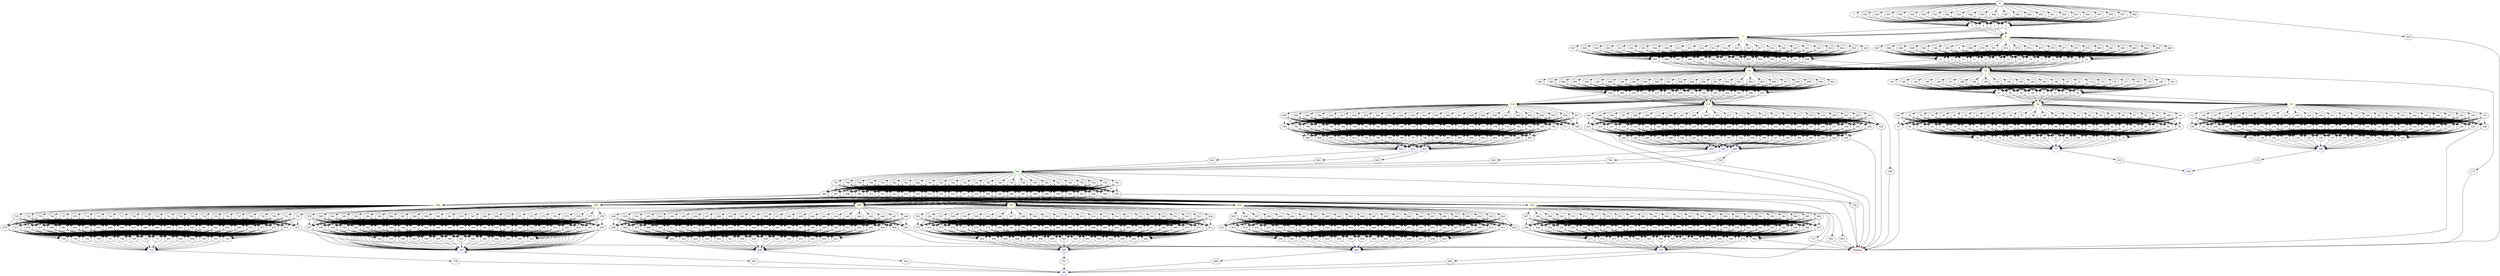 digraph G {
	0 -> 1;
	0 -> 934;
	0 -> 935;
	0 -> 936;
	0 -> 937;
	0 -> 938;
	0 -> 939;
	0 -> 940;
	0 -> 941;
	0 -> 942;
	0 -> 943;
	0 -> 944;
	0 -> 945;
	0 -> 946;
	0 -> 947;
	0 -> 948;
	0 -> 949;
	0 -> 950;
	0 -> 951;
	0 -> 952;
	0 -> 953;
	0 -> 954;
	0 -> 955;
	0 -> 956;
	0 -> 957;
	0 -> 958;
	1 -> 2;
	1 -> 3;
	1 -> 4;
	1 -> 5;
	2 -> "6";
6 [color=yellow];
	2 -> "7";
7 [color=yellow];
	3 -> "6";
6 [color=yellow];
	3 -> "7";
7 [color=yellow];
	4 -> "6";
6 [color=yellow];
	4 -> "7";
7 [color=yellow];
	5 -> "6";
6 [color=yellow];
	5 -> "7";
7 [color=yellow];
	6 -> 8;
	6 -> 869;
	6 -> 870;
	6 -> 871;
	6 -> 872;
	6 -> 873;
	6 -> 874;
	6 -> 875;
	6 -> 876;
	6 -> 877;
	6 -> 878;
	6 -> 879;
	6 -> 880;
	6 -> 881;
	6 -> 882;
	6 -> 883;
	6 -> 884;
	6 -> 885;
	6 -> 886;
	6 -> 887;
	6 -> 888;
	6 -> 889;
	6 -> 890;
	6 -> 891;
	6 -> 892;
	6 -> 893;
	7 -> 894;
	7 -> 909;
	7 -> 910;
	7 -> 911;
	7 -> 912;
	7 -> 913;
	7 -> 914;
	7 -> 915;
	7 -> 916;
	7 -> 917;
	7 -> 918;
	7 -> 919;
	7 -> 920;
	7 -> 921;
	7 -> 922;
	7 -> 923;
	7 -> 924;
	7 -> 925;
	7 -> 926;
	7 -> 927;
	7 -> 928;
	7 -> 929;
	7 -> 930;
	7 -> 931;
	7 -> 932;
	7 -> 933;
	8 -> 9;
	8 -> 10;
	8 -> 11;
	8 -> 12;
	8 -> 13;
	8 -> 14;
	8 -> 15;
	8 -> 16;
	8 -> 17;
	8 -> 18;
	8 -> 19;
	8 -> 20;
	8 -> 21;
	8 -> 22;
	9 -> "23";
23 [color=yellow];
	9 -> "24";
24 [color=yellow];
	10 -> "23";
23 [color=yellow];
	10 -> "24";
24 [color=yellow];
	11 -> "23";
23 [color=yellow];
	11 -> "24";
24 [color=yellow];
	12 -> "23";
23 [color=yellow];
	12 -> "24";
24 [color=yellow];
	13 -> "23";
23 [color=yellow];
	13 -> "24";
24 [color=yellow];
	14 -> "23";
23 [color=yellow];
	14 -> "24";
24 [color=yellow];
	15 -> "23";
23 [color=yellow];
	15 -> "24";
24 [color=yellow];
	16 -> "23";
23 [color=yellow];
	16 -> "24";
24 [color=yellow];
	17 -> "23";
23 [color=yellow];
	17 -> "24";
24 [color=yellow];
	18 -> "23";
23 [color=yellow];
	18 -> "24";
24 [color=yellow];
	19 -> "23";
23 [color=yellow];
	19 -> "24";
24 [color=yellow];
	20 -> "23";
23 [color=yellow];
	20 -> "24";
24 [color=yellow];
	21 -> "23";
23 [color=yellow];
	21 -> "24";
24 [color=yellow];
	22 -> "23";
23 [color=yellow];
	22 -> "24";
24 [color=yellow];
	23 -> 25;
	23 -> 173;
	23 -> 174;
	23 -> 175;
	23 -> 176;
	23 -> 177;
	23 -> 178;
	23 -> 179;
	23 -> 180;
	23 -> 181;
	23 -> 182;
	23 -> 183;
	23 -> 184;
	23 -> 185;
	23 -> 186;
	23 -> 187;
	23 -> 188;
	23 -> 189;
	23 -> 190;
	23 -> 191;
	23 -> 192;
	23 -> 193;
	23 -> 194;
	23 -> 195;
	23 -> 196;
	23 -> 197;
	24 -> 198;
	24 -> 844;
	24 -> 845;
	24 -> 846;
	24 -> 847;
	24 -> 848;
	24 -> 849;
	24 -> 850;
	24 -> 851;
	24 -> 852;
	24 -> 853;
	24 -> 854;
	24 -> 855;
	24 -> 856;
	24 -> 857;
	24 -> 858;
	24 -> 859;
	24 -> 860;
	24 -> 861;
	24 -> 862;
	24 -> 863;
	24 -> 864;
	24 -> 865;
	24 -> 866;
	24 -> 867;
	24 -> 868;
	25 -> 26;
	25 -> 27;
	25 -> 28;
	25 -> 29;
	25 -> 30;
	25 -> 31;
	25 -> 32;
	25 -> 33;
	26 -> "34";
34 [color=yellow];
	26 -> "35";
35 [color=yellow];
	27 -> "34";
34 [color=yellow];
	27 -> "35";
35 [color=yellow];
	28 -> "34";
34 [color=yellow];
	28 -> "35";
35 [color=yellow];
	29 -> "34";
34 [color=yellow];
	29 -> "35";
35 [color=yellow];
	30 -> "34";
34 [color=yellow];
	30 -> "35";
35 [color=yellow];
	31 -> "34";
34 [color=yellow];
	31 -> "35";
35 [color=yellow];
	32 -> "34";
34 [color=yellow];
	32 -> "35";
35 [color=yellow];
	33 -> "34";
34 [color=yellow];
	33 -> "35";
35 [color=yellow];
	34 -> 36;
	34 -> 78;
	34 -> 79;
	34 -> 80;
	34 -> 81;
	34 -> 82;
	34 -> 83;
	34 -> 84;
	34 -> 85;
	34 -> 86;
	34 -> 87;
	34 -> 88;
	34 -> 89;
	34 -> 90;
	34 -> 91;
	34 -> 92;
	34 -> 93;
	34 -> 94;
	34 -> 95;
	34 -> 96;
	34 -> 97;
	34 -> 98;
	34 -> 99;
	34 -> 100;
	34 -> 101;
	34 -> 102;
	35 -> 105;
	35 -> 147;
	35 -> 148;
	35 -> 149;
	35 -> 150;
	35 -> 151;
	35 -> 152;
	35 -> 153;
	35 -> 154;
	35 -> 155;
	35 -> 156;
	35 -> 157;
	35 -> 158;
	35 -> 159;
	35 -> 160;
	35 -> 161;
	35 -> 162;
	35 -> 163;
	35 -> 164;
	35 -> 165;
	35 -> 166;
	35 -> 167;
	35 -> 168;
	35 -> 169;
	35 -> 170;
	35 -> 171;
	36 -> 37;
	36 -> 38;
	36 -> 39;
	36 -> 40;
	36 -> 41;
	36 -> 42;
	36 -> 43;
	36 -> 44;
	36 -> 45;
	36 -> 46;
	36 -> 47;
	36 -> 48;
	36 -> 49;
	36 -> 50;
	36 -> 51;
	36 -> 52;
	36 -> 53;
	36 -> 54;
	36 -> 55;
	36 -> 56;
	36 -> 57;
	36 -> 58;
	36 -> 59;
	36 -> 60;
	36 -> 61;
	36 -> 62;
	37 -> "Timeout";
Timeout [color=red];
	38 -> 63;
	38 -> 64;
	38 -> 65;
	38 -> 66;
	38 -> 67;
	38 -> 68;
	38 -> 69;
	38 -> 70;
	38 -> 71;
	38 -> 72;
	38 -> 73;
	38 -> 74;
	38 -> 75;
	38 -> 76;
	39 -> 63;
	39 -> 64;
	39 -> 65;
	39 -> 66;
	39 -> 67;
	39 -> 68;
	39 -> 69;
	39 -> 70;
	39 -> 71;
	39 -> 72;
	39 -> 73;
	39 -> 74;
	39 -> 75;
	39 -> 76;
	40 -> 63;
	40 -> 64;
	40 -> 65;
	40 -> 66;
	40 -> 67;
	40 -> 68;
	40 -> 69;
	40 -> 70;
	40 -> 71;
	40 -> 72;
	40 -> 73;
	40 -> 74;
	40 -> 75;
	40 -> 76;
	41 -> 63;
	41 -> 64;
	41 -> 65;
	41 -> 66;
	41 -> 67;
	41 -> 68;
	41 -> 69;
	41 -> 70;
	41 -> 71;
	41 -> 72;
	41 -> 73;
	41 -> 74;
	41 -> 75;
	41 -> 76;
	42 -> 63;
	42 -> 64;
	42 -> 65;
	42 -> 66;
	42 -> 67;
	42 -> 68;
	42 -> 69;
	42 -> 70;
	42 -> 71;
	42 -> 72;
	42 -> 73;
	42 -> 74;
	42 -> 75;
	42 -> 76;
	43 -> 63;
	43 -> 64;
	43 -> 65;
	43 -> 66;
	43 -> 67;
	43 -> 68;
	43 -> 69;
	43 -> 70;
	43 -> 71;
	43 -> 72;
	43 -> 73;
	43 -> 74;
	43 -> 75;
	43 -> 76;
	44 -> 63;
	44 -> 64;
	44 -> 65;
	44 -> 66;
	44 -> 67;
	44 -> 68;
	44 -> 69;
	44 -> 70;
	44 -> 71;
	44 -> 72;
	44 -> 73;
	44 -> 74;
	44 -> 75;
	44 -> 76;
	45 -> 63;
	45 -> 64;
	45 -> 65;
	45 -> 66;
	45 -> 67;
	45 -> 68;
	45 -> 69;
	45 -> 70;
	45 -> 71;
	45 -> 72;
	45 -> 73;
	45 -> 74;
	45 -> 75;
	45 -> 76;
	46 -> 63;
	46 -> 64;
	46 -> 65;
	46 -> 66;
	46 -> 67;
	46 -> 68;
	46 -> 69;
	46 -> 70;
	46 -> 71;
	46 -> 72;
	46 -> 73;
	46 -> 74;
	46 -> 75;
	46 -> 76;
	47 -> 63;
	47 -> 64;
	47 -> 65;
	47 -> 66;
	47 -> 67;
	47 -> 68;
	47 -> 69;
	47 -> 70;
	47 -> 71;
	47 -> 72;
	47 -> 73;
	47 -> 74;
	47 -> 75;
	47 -> 76;
	48 -> 63;
	48 -> 64;
	48 -> 65;
	48 -> 66;
	48 -> 67;
	48 -> 68;
	48 -> 69;
	48 -> 70;
	48 -> 71;
	48 -> 72;
	48 -> 73;
	48 -> 74;
	48 -> 75;
	48 -> 76;
	49 -> 63;
	49 -> 64;
	49 -> 65;
	49 -> 66;
	49 -> 67;
	49 -> 68;
	49 -> 69;
	49 -> 70;
	49 -> 71;
	49 -> 72;
	49 -> 73;
	49 -> 74;
	49 -> 75;
	49 -> 76;
	50 -> 63;
	50 -> 64;
	50 -> 65;
	50 -> 66;
	50 -> 67;
	50 -> 68;
	50 -> 69;
	50 -> 70;
	50 -> 71;
	50 -> 72;
	50 -> 73;
	50 -> 74;
	50 -> 75;
	50 -> 76;
	51 -> 63;
	51 -> 64;
	51 -> 65;
	51 -> 66;
	51 -> 67;
	51 -> 68;
	51 -> 69;
	51 -> 70;
	51 -> 71;
	51 -> 72;
	51 -> 73;
	51 -> 74;
	51 -> 75;
	51 -> 76;
	52 -> 63;
	52 -> 64;
	52 -> 65;
	52 -> 66;
	52 -> 67;
	52 -> 68;
	52 -> 69;
	52 -> 70;
	52 -> 71;
	52 -> 72;
	52 -> 73;
	52 -> 74;
	52 -> 75;
	52 -> 76;
	53 -> 63;
	53 -> 64;
	53 -> 65;
	53 -> 66;
	53 -> 67;
	53 -> 68;
	53 -> 69;
	53 -> 70;
	53 -> 71;
	53 -> 72;
	53 -> 73;
	53 -> 74;
	53 -> 75;
	53 -> 76;
	54 -> 63;
	54 -> 64;
	54 -> 65;
	54 -> 66;
	54 -> 67;
	54 -> 68;
	54 -> 69;
	54 -> 70;
	54 -> 71;
	54 -> 72;
	54 -> 73;
	54 -> 74;
	54 -> 75;
	54 -> 76;
	55 -> 63;
	55 -> 64;
	55 -> 65;
	55 -> 66;
	55 -> 67;
	55 -> 68;
	55 -> 69;
	55 -> 70;
	55 -> 71;
	55 -> 72;
	55 -> 73;
	55 -> 74;
	55 -> 75;
	55 -> 76;
	56 -> 63;
	56 -> 64;
	56 -> 65;
	56 -> 66;
	56 -> 67;
	56 -> 68;
	56 -> 69;
	56 -> 70;
	56 -> 71;
	56 -> 72;
	56 -> 73;
	56 -> 74;
	56 -> 75;
	56 -> 76;
	57 -> 63;
	57 -> 64;
	57 -> 65;
	57 -> 66;
	57 -> 67;
	57 -> 68;
	57 -> 69;
	57 -> 70;
	57 -> 71;
	57 -> 72;
	57 -> 73;
	57 -> 74;
	57 -> 75;
	57 -> 76;
	58 -> 63;
	58 -> 64;
	58 -> 65;
	58 -> 66;
	58 -> 67;
	58 -> 68;
	58 -> 69;
	58 -> 70;
	58 -> 71;
	58 -> 72;
	58 -> 73;
	58 -> 74;
	58 -> 75;
	58 -> 76;
	59 -> 63;
	59 -> 64;
	59 -> 65;
	59 -> 66;
	59 -> 67;
	59 -> 68;
	59 -> 69;
	59 -> 70;
	59 -> 71;
	59 -> 72;
	59 -> 73;
	59 -> 74;
	59 -> 75;
	59 -> 76;
	60 -> 63;
	60 -> 64;
	60 -> 65;
	60 -> 66;
	60 -> 67;
	60 -> 68;
	60 -> 69;
	60 -> 70;
	60 -> 71;
	60 -> 72;
	60 -> 73;
	60 -> 74;
	60 -> 75;
	60 -> 76;
	61 -> 63;
	61 -> 64;
	61 -> 65;
	61 -> 66;
	61 -> 67;
	61 -> 68;
	61 -> 69;
	61 -> 70;
	61 -> 71;
	61 -> 72;
	61 -> 73;
	61 -> 74;
	61 -> 75;
	61 -> 76;
	62 -> 63;
	62 -> 64;
	62 -> 65;
	62 -> 66;
	62 -> 67;
	62 -> 68;
	62 -> 69;
	62 -> 70;
	62 -> 71;
	62 -> 72;
	62 -> 73;
	62 -> 74;
	62 -> 75;
	62 -> 76;
	63 -> "77";
77 [color=blue];
	64 -> "77";
77 [color=blue];
	65 -> "77";
77 [color=blue];
	66 -> "77";
77 [color=blue];
	67 -> "77";
77 [color=blue];
	68 -> "77";
77 [color=blue];
	69 -> "77";
77 [color=blue];
	70 -> "77";
77 [color=blue];
	71 -> "77";
77 [color=blue];
	72 -> "77";
77 [color=blue];
	73 -> "77";
77 [color=blue];
	74 -> "77";
77 [color=blue];
	75 -> "77";
77 [color=blue];
	76 -> "77";
77 [color=blue];
	77 -> 103;
	78 -> 37;
	78 -> 38;
	78 -> 39;
	78 -> 40;
	78 -> 41;
	78 -> 42;
	78 -> 43;
	78 -> 44;
	78 -> 45;
	78 -> 46;
	78 -> 47;
	78 -> 48;
	78 -> 49;
	78 -> 50;
	78 -> 51;
	78 -> 52;
	78 -> 53;
	78 -> 54;
	78 -> 55;
	78 -> 56;
	78 -> 57;
	78 -> 58;
	78 -> 59;
	78 -> 60;
	78 -> 61;
	78 -> 62;
	79 -> 37;
	79 -> 38;
	79 -> 39;
	79 -> 40;
	79 -> 41;
	79 -> 42;
	79 -> 43;
	79 -> 44;
	79 -> 45;
	79 -> 46;
	79 -> 47;
	79 -> 48;
	79 -> 49;
	79 -> 50;
	79 -> 51;
	79 -> 52;
	79 -> 53;
	79 -> 54;
	79 -> 55;
	79 -> 56;
	79 -> 57;
	79 -> 58;
	79 -> 59;
	79 -> 60;
	79 -> 61;
	79 -> 62;
	80 -> 37;
	80 -> 38;
	80 -> 39;
	80 -> 40;
	80 -> 41;
	80 -> 42;
	80 -> 43;
	80 -> 44;
	80 -> 45;
	80 -> 46;
	80 -> 47;
	80 -> 48;
	80 -> 49;
	80 -> 50;
	80 -> 51;
	80 -> 52;
	80 -> 53;
	80 -> 54;
	80 -> 55;
	80 -> 56;
	80 -> 57;
	80 -> 58;
	80 -> 59;
	80 -> 60;
	80 -> 61;
	80 -> 62;
	81 -> 37;
	81 -> 38;
	81 -> 39;
	81 -> 40;
	81 -> 41;
	81 -> 42;
	81 -> 43;
	81 -> 44;
	81 -> 45;
	81 -> 46;
	81 -> 47;
	81 -> 48;
	81 -> 49;
	81 -> 50;
	81 -> 51;
	81 -> 52;
	81 -> 53;
	81 -> 54;
	81 -> 55;
	81 -> 56;
	81 -> 57;
	81 -> 58;
	81 -> 59;
	81 -> 60;
	81 -> 61;
	81 -> 62;
	82 -> 37;
	82 -> 38;
	82 -> 39;
	82 -> 40;
	82 -> 41;
	82 -> 42;
	82 -> 43;
	82 -> 44;
	82 -> 45;
	82 -> 46;
	82 -> 47;
	82 -> 48;
	82 -> 49;
	82 -> 50;
	82 -> 51;
	82 -> 52;
	82 -> 53;
	82 -> 54;
	82 -> 55;
	82 -> 56;
	82 -> 57;
	82 -> 58;
	82 -> 59;
	82 -> 60;
	82 -> 61;
	82 -> 62;
	83 -> 37;
	83 -> 38;
	83 -> 39;
	83 -> 40;
	83 -> 41;
	83 -> 42;
	83 -> 43;
	83 -> 44;
	83 -> 45;
	83 -> 46;
	83 -> 47;
	83 -> 48;
	83 -> 49;
	83 -> 50;
	83 -> 51;
	83 -> 52;
	83 -> 53;
	83 -> 54;
	83 -> 55;
	83 -> 56;
	83 -> 57;
	83 -> 58;
	83 -> 59;
	83 -> 60;
	83 -> 61;
	83 -> 62;
	84 -> 37;
	84 -> 38;
	84 -> 39;
	84 -> 40;
	84 -> 41;
	84 -> 42;
	84 -> 43;
	84 -> 44;
	84 -> 45;
	84 -> 46;
	84 -> 47;
	84 -> 48;
	84 -> 49;
	84 -> 50;
	84 -> 51;
	84 -> 52;
	84 -> 53;
	84 -> 54;
	84 -> 55;
	84 -> 56;
	84 -> 57;
	84 -> 58;
	84 -> 59;
	84 -> 60;
	84 -> 61;
	84 -> 62;
	85 -> 37;
	85 -> 38;
	85 -> 39;
	85 -> 40;
	85 -> 41;
	85 -> 42;
	85 -> 43;
	85 -> 44;
	85 -> 45;
	85 -> 46;
	85 -> 47;
	85 -> 48;
	85 -> 49;
	85 -> 50;
	85 -> 51;
	85 -> 52;
	85 -> 53;
	85 -> 54;
	85 -> 55;
	85 -> 56;
	85 -> 57;
	85 -> 58;
	85 -> 59;
	85 -> 60;
	85 -> 61;
	85 -> 62;
	86 -> 37;
	86 -> 38;
	86 -> 39;
	86 -> 40;
	86 -> 41;
	86 -> 42;
	86 -> 43;
	86 -> 44;
	86 -> 45;
	86 -> 46;
	86 -> 47;
	86 -> 48;
	86 -> 49;
	86 -> 50;
	86 -> 51;
	86 -> 52;
	86 -> 53;
	86 -> 54;
	86 -> 55;
	86 -> 56;
	86 -> 57;
	86 -> 58;
	86 -> 59;
	86 -> 60;
	86 -> 61;
	86 -> 62;
	87 -> 37;
	87 -> 38;
	87 -> 39;
	87 -> 40;
	87 -> 41;
	87 -> 42;
	87 -> 43;
	87 -> 44;
	87 -> 45;
	87 -> 46;
	87 -> 47;
	87 -> 48;
	87 -> 49;
	87 -> 50;
	87 -> 51;
	87 -> 52;
	87 -> 53;
	87 -> 54;
	87 -> 55;
	87 -> 56;
	87 -> 57;
	87 -> 58;
	87 -> 59;
	87 -> 60;
	87 -> 61;
	87 -> 62;
	88 -> 37;
	88 -> 38;
	88 -> 39;
	88 -> 40;
	88 -> 41;
	88 -> 42;
	88 -> 43;
	88 -> 44;
	88 -> 45;
	88 -> 46;
	88 -> 47;
	88 -> 48;
	88 -> 49;
	88 -> 50;
	88 -> 51;
	88 -> 52;
	88 -> 53;
	88 -> 54;
	88 -> 55;
	88 -> 56;
	88 -> 57;
	88 -> 58;
	88 -> 59;
	88 -> 60;
	88 -> 61;
	88 -> 62;
	89 -> 37;
	89 -> 38;
	89 -> 39;
	89 -> 40;
	89 -> 41;
	89 -> 42;
	89 -> 43;
	89 -> 44;
	89 -> 45;
	89 -> 46;
	89 -> 47;
	89 -> 48;
	89 -> 49;
	89 -> 50;
	89 -> 51;
	89 -> 52;
	89 -> 53;
	89 -> 54;
	89 -> 55;
	89 -> 56;
	89 -> 57;
	89 -> 58;
	89 -> 59;
	89 -> 60;
	89 -> 61;
	89 -> 62;
	90 -> 37;
	90 -> 38;
	90 -> 39;
	90 -> 40;
	90 -> 41;
	90 -> 42;
	90 -> 43;
	90 -> 44;
	90 -> 45;
	90 -> 46;
	90 -> 47;
	90 -> 48;
	90 -> 49;
	90 -> 50;
	90 -> 51;
	90 -> 52;
	90 -> 53;
	90 -> 54;
	90 -> 55;
	90 -> 56;
	90 -> 57;
	90 -> 58;
	90 -> 59;
	90 -> 60;
	90 -> 61;
	90 -> 62;
	91 -> 37;
	91 -> 38;
	91 -> 39;
	91 -> 40;
	91 -> 41;
	91 -> 42;
	91 -> 43;
	91 -> 44;
	91 -> 45;
	91 -> 46;
	91 -> 47;
	91 -> 48;
	91 -> 49;
	91 -> 50;
	91 -> 51;
	91 -> 52;
	91 -> 53;
	91 -> 54;
	91 -> 55;
	91 -> 56;
	91 -> 57;
	91 -> 58;
	91 -> 59;
	91 -> 60;
	91 -> 61;
	91 -> 62;
	92 -> 37;
	92 -> 38;
	92 -> 39;
	92 -> 40;
	92 -> 41;
	92 -> 42;
	92 -> 43;
	92 -> 44;
	92 -> 45;
	92 -> 46;
	92 -> 47;
	92 -> 48;
	92 -> 49;
	92 -> 50;
	92 -> 51;
	92 -> 52;
	92 -> 53;
	92 -> 54;
	92 -> 55;
	92 -> 56;
	92 -> 57;
	92 -> 58;
	92 -> 59;
	92 -> 60;
	92 -> 61;
	92 -> 62;
	93 -> 37;
	93 -> 38;
	93 -> 39;
	93 -> 40;
	93 -> 41;
	93 -> 42;
	93 -> 43;
	93 -> 44;
	93 -> 45;
	93 -> 46;
	93 -> 47;
	93 -> 48;
	93 -> 49;
	93 -> 50;
	93 -> 51;
	93 -> 52;
	93 -> 53;
	93 -> 54;
	93 -> 55;
	93 -> 56;
	93 -> 57;
	93 -> 58;
	93 -> 59;
	93 -> 60;
	93 -> 61;
	93 -> 62;
	94 -> 37;
	94 -> 38;
	94 -> 39;
	94 -> 40;
	94 -> 41;
	94 -> 42;
	94 -> 43;
	94 -> 44;
	94 -> 45;
	94 -> 46;
	94 -> 47;
	94 -> 48;
	94 -> 49;
	94 -> 50;
	94 -> 51;
	94 -> 52;
	94 -> 53;
	94 -> 54;
	94 -> 55;
	94 -> 56;
	94 -> 57;
	94 -> 58;
	94 -> 59;
	94 -> 60;
	94 -> 61;
	94 -> 62;
	95 -> 37;
	95 -> 38;
	95 -> 39;
	95 -> 40;
	95 -> 41;
	95 -> 42;
	95 -> 43;
	95 -> 44;
	95 -> 45;
	95 -> 46;
	95 -> 47;
	95 -> 48;
	95 -> 49;
	95 -> 50;
	95 -> 51;
	95 -> 52;
	95 -> 53;
	95 -> 54;
	95 -> 55;
	95 -> 56;
	95 -> 57;
	95 -> 58;
	95 -> 59;
	95 -> 60;
	95 -> 61;
	95 -> 62;
	96 -> 37;
	96 -> 38;
	96 -> 39;
	96 -> 40;
	96 -> 41;
	96 -> 42;
	96 -> 43;
	96 -> 44;
	96 -> 45;
	96 -> 46;
	96 -> 47;
	96 -> 48;
	96 -> 49;
	96 -> 50;
	96 -> 51;
	96 -> 52;
	96 -> 53;
	96 -> 54;
	96 -> 55;
	96 -> 56;
	96 -> 57;
	96 -> 58;
	96 -> 59;
	96 -> 60;
	96 -> 61;
	96 -> 62;
	97 -> 37;
	97 -> 38;
	97 -> 39;
	97 -> 40;
	97 -> 41;
	97 -> 42;
	97 -> 43;
	97 -> 44;
	97 -> 45;
	97 -> 46;
	97 -> 47;
	97 -> 48;
	97 -> 49;
	97 -> 50;
	97 -> 51;
	97 -> 52;
	97 -> 53;
	97 -> 54;
	97 -> 55;
	97 -> 56;
	97 -> 57;
	97 -> 58;
	97 -> 59;
	97 -> 60;
	97 -> 61;
	97 -> 62;
	98 -> 37;
	98 -> 38;
	98 -> 39;
	98 -> 40;
	98 -> 41;
	98 -> 42;
	98 -> 43;
	98 -> 44;
	98 -> 45;
	98 -> 46;
	98 -> 47;
	98 -> 48;
	98 -> 49;
	98 -> 50;
	98 -> 51;
	98 -> 52;
	98 -> 53;
	98 -> 54;
	98 -> 55;
	98 -> 56;
	98 -> 57;
	98 -> 58;
	98 -> 59;
	98 -> 60;
	98 -> 61;
	98 -> 62;
	99 -> 37;
	99 -> 38;
	99 -> 39;
	99 -> 40;
	99 -> 41;
	99 -> 42;
	99 -> 43;
	99 -> 44;
	99 -> 45;
	99 -> 46;
	99 -> 47;
	99 -> 48;
	99 -> 49;
	99 -> 50;
	99 -> 51;
	99 -> 52;
	99 -> 53;
	99 -> 54;
	99 -> 55;
	99 -> 56;
	99 -> 57;
	99 -> 58;
	99 -> 59;
	99 -> 60;
	99 -> 61;
	99 -> 62;
	100 -> 37;
	100 -> 38;
	100 -> 39;
	100 -> 40;
	100 -> 41;
	100 -> 42;
	100 -> 43;
	100 -> 44;
	100 -> 45;
	100 -> 46;
	100 -> 47;
	100 -> 48;
	100 -> 49;
	100 -> 50;
	100 -> 51;
	100 -> 52;
	100 -> 53;
	100 -> 54;
	100 -> 55;
	100 -> 56;
	100 -> 57;
	100 -> 58;
	100 -> 59;
	100 -> 60;
	100 -> 61;
	100 -> 62;
	101 -> 37;
	101 -> 38;
	101 -> 39;
	101 -> 40;
	101 -> 41;
	101 -> 42;
	101 -> 43;
	101 -> 44;
	101 -> 45;
	101 -> 46;
	101 -> 47;
	101 -> 48;
	101 -> 49;
	101 -> 50;
	101 -> 51;
	101 -> 52;
	101 -> 53;
	101 -> 54;
	101 -> 55;
	101 -> 56;
	101 -> 57;
	101 -> 58;
	101 -> 59;
	101 -> 60;
	101 -> 61;
	101 -> 62;
	102 -> 37;
	102 -> 38;
	102 -> 39;
	102 -> 40;
	102 -> 41;
	102 -> 42;
	102 -> 43;
	102 -> 44;
	102 -> 45;
	102 -> 46;
	102 -> 47;
	102 -> 48;
	102 -> 49;
	102 -> 50;
	102 -> 51;
	102 -> 52;
	102 -> 53;
	102 -> 54;
	102 -> 55;
	102 -> 56;
	102 -> 57;
	102 -> 58;
	102 -> 59;
	102 -> 60;
	102 -> 61;
	102 -> 62;
	103 -> "104";
104 [color=blue];
	105 -> 106;
	105 -> 107;
	105 -> 108;
	105 -> 109;
	105 -> 110;
	105 -> 111;
	105 -> 112;
	105 -> 113;
	105 -> 114;
	105 -> 115;
	105 -> 116;
	105 -> 117;
	105 -> 118;
	105 -> 119;
	105 -> 120;
	105 -> 121;
	105 -> 122;
	105 -> 123;
	105 -> 124;
	105 -> 125;
	105 -> 126;
	105 -> 127;
	105 -> 128;
	105 -> 129;
	105 -> 130;
	105 -> 131;
	106 -> 132;
	106 -> 133;
	106 -> 134;
	106 -> 135;
	106 -> 136;
	106 -> 137;
	106 -> 138;
	106 -> 139;
	106 -> 140;
	106 -> 141;
	106 -> 142;
	106 -> 143;
	106 -> 144;
	106 -> 145;
	107 -> 132;
	107 -> 133;
	107 -> 134;
	107 -> 135;
	107 -> 136;
	107 -> 137;
	107 -> 138;
	107 -> 139;
	107 -> 140;
	107 -> 141;
	107 -> 142;
	107 -> 143;
	107 -> 144;
	107 -> 145;
	108 -> "Timeout";
Timeout [color=red];
	109 -> 132;
	109 -> 133;
	109 -> 134;
	109 -> 135;
	109 -> 136;
	109 -> 137;
	109 -> 138;
	109 -> 139;
	109 -> 140;
	109 -> 141;
	109 -> 142;
	109 -> 143;
	109 -> 144;
	109 -> 145;
	110 -> 132;
	110 -> 133;
	110 -> 134;
	110 -> 135;
	110 -> 136;
	110 -> 137;
	110 -> 138;
	110 -> 139;
	110 -> 140;
	110 -> 141;
	110 -> 142;
	110 -> 143;
	110 -> 144;
	110 -> 145;
	111 -> 132;
	111 -> 133;
	111 -> 134;
	111 -> 135;
	111 -> 136;
	111 -> 137;
	111 -> 138;
	111 -> 139;
	111 -> 140;
	111 -> 141;
	111 -> 142;
	111 -> 143;
	111 -> 144;
	111 -> 145;
	112 -> 132;
	112 -> 133;
	112 -> 134;
	112 -> 135;
	112 -> 136;
	112 -> 137;
	112 -> 138;
	112 -> 139;
	112 -> 140;
	112 -> 141;
	112 -> 142;
	112 -> 143;
	112 -> 144;
	112 -> 145;
	113 -> 132;
	113 -> 133;
	113 -> 134;
	113 -> 135;
	113 -> 136;
	113 -> 137;
	113 -> 138;
	113 -> 139;
	113 -> 140;
	113 -> 141;
	113 -> 142;
	113 -> 143;
	113 -> 144;
	113 -> 145;
	114 -> 132;
	114 -> 133;
	114 -> 134;
	114 -> 135;
	114 -> 136;
	114 -> 137;
	114 -> 138;
	114 -> 139;
	114 -> 140;
	114 -> 141;
	114 -> 142;
	114 -> 143;
	114 -> 144;
	114 -> 145;
	115 -> 132;
	115 -> 133;
	115 -> 134;
	115 -> 135;
	115 -> 136;
	115 -> 137;
	115 -> 138;
	115 -> 139;
	115 -> 140;
	115 -> 141;
	115 -> 142;
	115 -> 143;
	115 -> 144;
	115 -> 145;
	116 -> 132;
	116 -> 133;
	116 -> 134;
	116 -> 135;
	116 -> 136;
	116 -> 137;
	116 -> 138;
	116 -> 139;
	116 -> 140;
	116 -> 141;
	116 -> 142;
	116 -> 143;
	116 -> 144;
	116 -> 145;
	117 -> 132;
	117 -> 133;
	117 -> 134;
	117 -> 135;
	117 -> 136;
	117 -> 137;
	117 -> 138;
	117 -> 139;
	117 -> 140;
	117 -> 141;
	117 -> 142;
	117 -> 143;
	117 -> 144;
	117 -> 145;
	118 -> 132;
	118 -> 133;
	118 -> 134;
	118 -> 135;
	118 -> 136;
	118 -> 137;
	118 -> 138;
	118 -> 139;
	118 -> 140;
	118 -> 141;
	118 -> 142;
	118 -> 143;
	118 -> 144;
	118 -> 145;
	119 -> 132;
	119 -> 133;
	119 -> 134;
	119 -> 135;
	119 -> 136;
	119 -> 137;
	119 -> 138;
	119 -> 139;
	119 -> 140;
	119 -> 141;
	119 -> 142;
	119 -> 143;
	119 -> 144;
	119 -> 145;
	120 -> 132;
	120 -> 133;
	120 -> 134;
	120 -> 135;
	120 -> 136;
	120 -> 137;
	120 -> 138;
	120 -> 139;
	120 -> 140;
	120 -> 141;
	120 -> 142;
	120 -> 143;
	120 -> 144;
	120 -> 145;
	121 -> 132;
	121 -> 133;
	121 -> 134;
	121 -> 135;
	121 -> 136;
	121 -> 137;
	121 -> 138;
	121 -> 139;
	121 -> 140;
	121 -> 141;
	121 -> 142;
	121 -> 143;
	121 -> 144;
	121 -> 145;
	122 -> 132;
	122 -> 133;
	122 -> 134;
	122 -> 135;
	122 -> 136;
	122 -> 137;
	122 -> 138;
	122 -> 139;
	122 -> 140;
	122 -> 141;
	122 -> 142;
	122 -> 143;
	122 -> 144;
	122 -> 145;
	123 -> 132;
	123 -> 133;
	123 -> 134;
	123 -> 135;
	123 -> 136;
	123 -> 137;
	123 -> 138;
	123 -> 139;
	123 -> 140;
	123 -> 141;
	123 -> 142;
	123 -> 143;
	123 -> 144;
	123 -> 145;
	124 -> 132;
	124 -> 133;
	124 -> 134;
	124 -> 135;
	124 -> 136;
	124 -> 137;
	124 -> 138;
	124 -> 139;
	124 -> 140;
	124 -> 141;
	124 -> 142;
	124 -> 143;
	124 -> 144;
	124 -> 145;
	125 -> 132;
	125 -> 133;
	125 -> 134;
	125 -> 135;
	125 -> 136;
	125 -> 137;
	125 -> 138;
	125 -> 139;
	125 -> 140;
	125 -> 141;
	125 -> 142;
	125 -> 143;
	125 -> 144;
	125 -> 145;
	126 -> 132;
	126 -> 133;
	126 -> 134;
	126 -> 135;
	126 -> 136;
	126 -> 137;
	126 -> 138;
	126 -> 139;
	126 -> 140;
	126 -> 141;
	126 -> 142;
	126 -> 143;
	126 -> 144;
	126 -> 145;
	127 -> 132;
	127 -> 133;
	127 -> 134;
	127 -> 135;
	127 -> 136;
	127 -> 137;
	127 -> 138;
	127 -> 139;
	127 -> 140;
	127 -> 141;
	127 -> 142;
	127 -> 143;
	127 -> 144;
	127 -> 145;
	128 -> 132;
	128 -> 133;
	128 -> 134;
	128 -> 135;
	128 -> 136;
	128 -> 137;
	128 -> 138;
	128 -> 139;
	128 -> 140;
	128 -> 141;
	128 -> 142;
	128 -> 143;
	128 -> 144;
	128 -> 145;
	129 -> 132;
	129 -> 133;
	129 -> 134;
	129 -> 135;
	129 -> 136;
	129 -> 137;
	129 -> 138;
	129 -> 139;
	129 -> 140;
	129 -> 141;
	129 -> 142;
	129 -> 143;
	129 -> 144;
	129 -> 145;
	130 -> 132;
	130 -> 133;
	130 -> 134;
	130 -> 135;
	130 -> 136;
	130 -> 137;
	130 -> 138;
	130 -> 139;
	130 -> 140;
	130 -> 141;
	130 -> 142;
	130 -> 143;
	130 -> 144;
	130 -> 145;
	131 -> 132;
	131 -> 133;
	131 -> 134;
	131 -> 135;
	131 -> 136;
	131 -> 137;
	131 -> 138;
	131 -> 139;
	131 -> 140;
	131 -> 141;
	131 -> 142;
	131 -> 143;
	131 -> 144;
	131 -> 145;
	132 -> "146";
146 [color=blue];
	133 -> "146";
146 [color=blue];
	134 -> "146";
146 [color=blue];
	135 -> "146";
146 [color=blue];
	136 -> "146";
146 [color=blue];
	137 -> "146";
146 [color=blue];
	138 -> "146";
146 [color=blue];
	139 -> "146";
146 [color=blue];
	140 -> "146";
146 [color=blue];
	141 -> "146";
146 [color=blue];
	142 -> "146";
146 [color=blue];
	143 -> "146";
146 [color=blue];
	144 -> "146";
146 [color=blue];
	145 -> "146";
146 [color=blue];
	146 -> 172;
	147 -> 106;
	147 -> 107;
	147 -> 108;
	147 -> 109;
	147 -> 110;
	147 -> 111;
	147 -> 112;
	147 -> 113;
	147 -> 114;
	147 -> 115;
	147 -> 116;
	147 -> 117;
	147 -> 118;
	147 -> 119;
	147 -> 120;
	147 -> 121;
	147 -> 122;
	147 -> 123;
	147 -> 124;
	147 -> 125;
	147 -> 126;
	147 -> 127;
	147 -> 128;
	147 -> 129;
	147 -> 130;
	147 -> 131;
	148 -> 106;
	148 -> 107;
	148 -> 108;
	148 -> 109;
	148 -> 110;
	148 -> 111;
	148 -> 112;
	148 -> 113;
	148 -> 114;
	148 -> 115;
	148 -> 116;
	148 -> 117;
	148 -> 118;
	148 -> 119;
	148 -> 120;
	148 -> 121;
	148 -> 122;
	148 -> 123;
	148 -> 124;
	148 -> 125;
	148 -> 126;
	148 -> 127;
	148 -> 128;
	148 -> 129;
	148 -> 130;
	148 -> 131;
	149 -> 106;
	149 -> 107;
	149 -> 108;
	149 -> 109;
	149 -> 110;
	149 -> 111;
	149 -> 112;
	149 -> 113;
	149 -> 114;
	149 -> 115;
	149 -> 116;
	149 -> 117;
	149 -> 118;
	149 -> 119;
	149 -> 120;
	149 -> 121;
	149 -> 122;
	149 -> 123;
	149 -> 124;
	149 -> 125;
	149 -> 126;
	149 -> 127;
	149 -> 128;
	149 -> 129;
	149 -> 130;
	149 -> 131;
	150 -> 106;
	150 -> 107;
	150 -> 108;
	150 -> 109;
	150 -> 110;
	150 -> 111;
	150 -> 112;
	150 -> 113;
	150 -> 114;
	150 -> 115;
	150 -> 116;
	150 -> 117;
	150 -> 118;
	150 -> 119;
	150 -> 120;
	150 -> 121;
	150 -> 122;
	150 -> 123;
	150 -> 124;
	150 -> 125;
	150 -> 126;
	150 -> 127;
	150 -> 128;
	150 -> 129;
	150 -> 130;
	150 -> 131;
	151 -> 106;
	151 -> 107;
	151 -> 108;
	151 -> 109;
	151 -> 110;
	151 -> 111;
	151 -> 112;
	151 -> 113;
	151 -> 114;
	151 -> 115;
	151 -> 116;
	151 -> 117;
	151 -> 118;
	151 -> 119;
	151 -> 120;
	151 -> 121;
	151 -> 122;
	151 -> 123;
	151 -> 124;
	151 -> 125;
	151 -> 126;
	151 -> 127;
	151 -> 128;
	151 -> 129;
	151 -> 130;
	151 -> 131;
	152 -> 106;
	152 -> 107;
	152 -> 108;
	152 -> 109;
	152 -> 110;
	152 -> 111;
	152 -> 112;
	152 -> 113;
	152 -> 114;
	152 -> 115;
	152 -> 116;
	152 -> 117;
	152 -> 118;
	152 -> 119;
	152 -> 120;
	152 -> 121;
	152 -> 122;
	152 -> 123;
	152 -> 124;
	152 -> 125;
	152 -> 126;
	152 -> 127;
	152 -> 128;
	152 -> 129;
	152 -> 130;
	152 -> 131;
	153 -> 106;
	153 -> 107;
	153 -> 108;
	153 -> 109;
	153 -> 110;
	153 -> 111;
	153 -> 112;
	153 -> 113;
	153 -> 114;
	153 -> 115;
	153 -> 116;
	153 -> 117;
	153 -> 118;
	153 -> 119;
	153 -> 120;
	153 -> 121;
	153 -> 122;
	153 -> 123;
	153 -> 124;
	153 -> 125;
	153 -> 126;
	153 -> 127;
	153 -> 128;
	153 -> 129;
	153 -> 130;
	153 -> 131;
	154 -> 106;
	154 -> 107;
	154 -> 108;
	154 -> 109;
	154 -> 110;
	154 -> 111;
	154 -> 112;
	154 -> 113;
	154 -> 114;
	154 -> 115;
	154 -> 116;
	154 -> 117;
	154 -> 118;
	154 -> 119;
	154 -> 120;
	154 -> 121;
	154 -> 122;
	154 -> 123;
	154 -> 124;
	154 -> 125;
	154 -> 126;
	154 -> 127;
	154 -> 128;
	154 -> 129;
	154 -> 130;
	154 -> 131;
	155 -> 106;
	155 -> 107;
	155 -> 108;
	155 -> 109;
	155 -> 110;
	155 -> 111;
	155 -> 112;
	155 -> 113;
	155 -> 114;
	155 -> 115;
	155 -> 116;
	155 -> 117;
	155 -> 118;
	155 -> 119;
	155 -> 120;
	155 -> 121;
	155 -> 122;
	155 -> 123;
	155 -> 124;
	155 -> 125;
	155 -> 126;
	155 -> 127;
	155 -> 128;
	155 -> 129;
	155 -> 130;
	155 -> 131;
	156 -> 106;
	156 -> 107;
	156 -> 108;
	156 -> 109;
	156 -> 110;
	156 -> 111;
	156 -> 112;
	156 -> 113;
	156 -> 114;
	156 -> 115;
	156 -> 116;
	156 -> 117;
	156 -> 118;
	156 -> 119;
	156 -> 120;
	156 -> 121;
	156 -> 122;
	156 -> 123;
	156 -> 124;
	156 -> 125;
	156 -> 126;
	156 -> 127;
	156 -> 128;
	156 -> 129;
	156 -> 130;
	156 -> 131;
	157 -> 106;
	157 -> 107;
	157 -> 108;
	157 -> 109;
	157 -> 110;
	157 -> 111;
	157 -> 112;
	157 -> 113;
	157 -> 114;
	157 -> 115;
	157 -> 116;
	157 -> 117;
	157 -> 118;
	157 -> 119;
	157 -> 120;
	157 -> 121;
	157 -> 122;
	157 -> 123;
	157 -> 124;
	157 -> 125;
	157 -> 126;
	157 -> 127;
	157 -> 128;
	157 -> 129;
	157 -> 130;
	157 -> 131;
	158 -> 106;
	158 -> 107;
	158 -> 108;
	158 -> 109;
	158 -> 110;
	158 -> 111;
	158 -> 112;
	158 -> 113;
	158 -> 114;
	158 -> 115;
	158 -> 116;
	158 -> 117;
	158 -> 118;
	158 -> 119;
	158 -> 120;
	158 -> 121;
	158 -> 122;
	158 -> 123;
	158 -> 124;
	158 -> 125;
	158 -> 126;
	158 -> 127;
	158 -> 128;
	158 -> 129;
	158 -> 130;
	158 -> 131;
	159 -> 106;
	159 -> 107;
	159 -> 108;
	159 -> 109;
	159 -> 110;
	159 -> 111;
	159 -> 112;
	159 -> 113;
	159 -> 114;
	159 -> 115;
	159 -> 116;
	159 -> 117;
	159 -> 118;
	159 -> 119;
	159 -> 120;
	159 -> 121;
	159 -> 122;
	159 -> 123;
	159 -> 124;
	159 -> 125;
	159 -> 126;
	159 -> 127;
	159 -> 128;
	159 -> 129;
	159 -> 130;
	159 -> 131;
	160 -> 106;
	160 -> 107;
	160 -> 108;
	160 -> 109;
	160 -> 110;
	160 -> 111;
	160 -> 112;
	160 -> 113;
	160 -> 114;
	160 -> 115;
	160 -> 116;
	160 -> 117;
	160 -> 118;
	160 -> 119;
	160 -> 120;
	160 -> 121;
	160 -> 122;
	160 -> 123;
	160 -> 124;
	160 -> 125;
	160 -> 126;
	160 -> 127;
	160 -> 128;
	160 -> 129;
	160 -> 130;
	160 -> 131;
	161 -> 106;
	161 -> 107;
	161 -> 108;
	161 -> 109;
	161 -> 110;
	161 -> 111;
	161 -> 112;
	161 -> 113;
	161 -> 114;
	161 -> 115;
	161 -> 116;
	161 -> 117;
	161 -> 118;
	161 -> 119;
	161 -> 120;
	161 -> 121;
	161 -> 122;
	161 -> 123;
	161 -> 124;
	161 -> 125;
	161 -> 126;
	161 -> 127;
	161 -> 128;
	161 -> 129;
	161 -> 130;
	161 -> 131;
	162 -> 106;
	162 -> 107;
	162 -> 108;
	162 -> 109;
	162 -> 110;
	162 -> 111;
	162 -> 112;
	162 -> 113;
	162 -> 114;
	162 -> 115;
	162 -> 116;
	162 -> 117;
	162 -> 118;
	162 -> 119;
	162 -> 120;
	162 -> 121;
	162 -> 122;
	162 -> 123;
	162 -> 124;
	162 -> 125;
	162 -> 126;
	162 -> 127;
	162 -> 128;
	162 -> 129;
	162 -> 130;
	162 -> 131;
	163 -> 106;
	163 -> 107;
	163 -> 108;
	163 -> 109;
	163 -> 110;
	163 -> 111;
	163 -> 112;
	163 -> 113;
	163 -> 114;
	163 -> 115;
	163 -> 116;
	163 -> 117;
	163 -> 118;
	163 -> 119;
	163 -> 120;
	163 -> 121;
	163 -> 122;
	163 -> 123;
	163 -> 124;
	163 -> 125;
	163 -> 126;
	163 -> 127;
	163 -> 128;
	163 -> 129;
	163 -> 130;
	163 -> 131;
	164 -> 106;
	164 -> 107;
	164 -> 108;
	164 -> 109;
	164 -> 110;
	164 -> 111;
	164 -> 112;
	164 -> 113;
	164 -> 114;
	164 -> 115;
	164 -> 116;
	164 -> 117;
	164 -> 118;
	164 -> 119;
	164 -> 120;
	164 -> 121;
	164 -> 122;
	164 -> 123;
	164 -> 124;
	164 -> 125;
	164 -> 126;
	164 -> 127;
	164 -> 128;
	164 -> 129;
	164 -> 130;
	164 -> 131;
	165 -> 106;
	165 -> 107;
	165 -> 108;
	165 -> 109;
	165 -> 110;
	165 -> 111;
	165 -> 112;
	165 -> 113;
	165 -> 114;
	165 -> 115;
	165 -> 116;
	165 -> 117;
	165 -> 118;
	165 -> 119;
	165 -> 120;
	165 -> 121;
	165 -> 122;
	165 -> 123;
	165 -> 124;
	165 -> 125;
	165 -> 126;
	165 -> 127;
	165 -> 128;
	165 -> 129;
	165 -> 130;
	165 -> 131;
	166 -> 106;
	166 -> 107;
	166 -> 108;
	166 -> 109;
	166 -> 110;
	166 -> 111;
	166 -> 112;
	166 -> 113;
	166 -> 114;
	166 -> 115;
	166 -> 116;
	166 -> 117;
	166 -> 118;
	166 -> 119;
	166 -> 120;
	166 -> 121;
	166 -> 122;
	166 -> 123;
	166 -> 124;
	166 -> 125;
	166 -> 126;
	166 -> 127;
	166 -> 128;
	166 -> 129;
	166 -> 130;
	166 -> 131;
	167 -> 106;
	167 -> 107;
	167 -> 108;
	167 -> 109;
	167 -> 110;
	167 -> 111;
	167 -> 112;
	167 -> 113;
	167 -> 114;
	167 -> 115;
	167 -> 116;
	167 -> 117;
	167 -> 118;
	167 -> 119;
	167 -> 120;
	167 -> 121;
	167 -> 122;
	167 -> 123;
	167 -> 124;
	167 -> 125;
	167 -> 126;
	167 -> 127;
	167 -> 128;
	167 -> 129;
	167 -> 130;
	167 -> 131;
	168 -> 106;
	168 -> 107;
	168 -> 108;
	168 -> 109;
	168 -> 110;
	168 -> 111;
	168 -> 112;
	168 -> 113;
	168 -> 114;
	168 -> 115;
	168 -> 116;
	168 -> 117;
	168 -> 118;
	168 -> 119;
	168 -> 120;
	168 -> 121;
	168 -> 122;
	168 -> 123;
	168 -> 124;
	168 -> 125;
	168 -> 126;
	168 -> 127;
	168 -> 128;
	168 -> 129;
	168 -> 130;
	168 -> 131;
	169 -> 106;
	169 -> 107;
	169 -> 108;
	169 -> 109;
	169 -> 110;
	169 -> 111;
	169 -> 112;
	169 -> 113;
	169 -> 114;
	169 -> 115;
	169 -> 116;
	169 -> 117;
	169 -> 118;
	169 -> 119;
	169 -> 120;
	169 -> 121;
	169 -> 122;
	169 -> 123;
	169 -> 124;
	169 -> 125;
	169 -> 126;
	169 -> 127;
	169 -> 128;
	169 -> 129;
	169 -> 130;
	169 -> 131;
	170 -> 106;
	170 -> 107;
	170 -> 108;
	170 -> 109;
	170 -> 110;
	170 -> 111;
	170 -> 112;
	170 -> 113;
	170 -> 114;
	170 -> 115;
	170 -> 116;
	170 -> 117;
	170 -> 118;
	170 -> 119;
	170 -> 120;
	170 -> 121;
	170 -> 122;
	170 -> 123;
	170 -> 124;
	170 -> 125;
	170 -> 126;
	170 -> 127;
	170 -> 128;
	170 -> 129;
	170 -> 130;
	170 -> 131;
	171 -> 106;
	171 -> 107;
	171 -> 108;
	171 -> 109;
	171 -> 110;
	171 -> 111;
	171 -> 112;
	171 -> 113;
	171 -> 114;
	171 -> 115;
	171 -> 116;
	171 -> 117;
	171 -> 118;
	171 -> 119;
	171 -> 120;
	171 -> 121;
	171 -> 122;
	171 -> 123;
	171 -> 124;
	171 -> 125;
	171 -> 126;
	171 -> 127;
	171 -> 128;
	171 -> 129;
	171 -> 130;
	171 -> 131;
	172 -> "104";
104 [color=blue];
	173 -> "Timeout";
Timeout [color=red];
	174 -> 26;
	174 -> 27;
	174 -> 28;
	174 -> 29;
	174 -> 30;
	174 -> 31;
	174 -> 32;
	174 -> 33;
	175 -> 26;
	175 -> 27;
	175 -> 28;
	175 -> 29;
	175 -> 30;
	175 -> 31;
	175 -> 32;
	175 -> 33;
	176 -> 26;
	176 -> 27;
	176 -> 28;
	176 -> 29;
	176 -> 30;
	176 -> 31;
	176 -> 32;
	176 -> 33;
	177 -> 26;
	177 -> 27;
	177 -> 28;
	177 -> 29;
	177 -> 30;
	177 -> 31;
	177 -> 32;
	177 -> 33;
	178 -> 26;
	178 -> 27;
	178 -> 28;
	178 -> 29;
	178 -> 30;
	178 -> 31;
	178 -> 32;
	178 -> 33;
	179 -> 26;
	179 -> 27;
	179 -> 28;
	179 -> 29;
	179 -> 30;
	179 -> 31;
	179 -> 32;
	179 -> 33;
	180 -> 26;
	180 -> 27;
	180 -> 28;
	180 -> 29;
	180 -> 30;
	180 -> 31;
	180 -> 32;
	180 -> 33;
	181 -> 26;
	181 -> 27;
	181 -> 28;
	181 -> 29;
	181 -> 30;
	181 -> 31;
	181 -> 32;
	181 -> 33;
	182 -> 26;
	182 -> 27;
	182 -> 28;
	182 -> 29;
	182 -> 30;
	182 -> 31;
	182 -> 32;
	182 -> 33;
	183 -> 26;
	183 -> 27;
	183 -> 28;
	183 -> 29;
	183 -> 30;
	183 -> 31;
	183 -> 32;
	183 -> 33;
	184 -> 26;
	184 -> 27;
	184 -> 28;
	184 -> 29;
	184 -> 30;
	184 -> 31;
	184 -> 32;
	184 -> 33;
	185 -> 26;
	185 -> 27;
	185 -> 28;
	185 -> 29;
	185 -> 30;
	185 -> 31;
	185 -> 32;
	185 -> 33;
	186 -> 26;
	186 -> 27;
	186 -> 28;
	186 -> 29;
	186 -> 30;
	186 -> 31;
	186 -> 32;
	186 -> 33;
	187 -> 26;
	187 -> 27;
	187 -> 28;
	187 -> 29;
	187 -> 30;
	187 -> 31;
	187 -> 32;
	187 -> 33;
	188 -> 26;
	188 -> 27;
	188 -> 28;
	188 -> 29;
	188 -> 30;
	188 -> 31;
	188 -> 32;
	188 -> 33;
	189 -> 26;
	189 -> 27;
	189 -> 28;
	189 -> 29;
	189 -> 30;
	189 -> 31;
	189 -> 32;
	189 -> 33;
	190 -> 26;
	190 -> 27;
	190 -> 28;
	190 -> 29;
	190 -> 30;
	190 -> 31;
	190 -> 32;
	190 -> 33;
	191 -> 26;
	191 -> 27;
	191 -> 28;
	191 -> 29;
	191 -> 30;
	191 -> 31;
	191 -> 32;
	191 -> 33;
	192 -> 26;
	192 -> 27;
	192 -> 28;
	192 -> 29;
	192 -> 30;
	192 -> 31;
	192 -> 32;
	192 -> 33;
	193 -> 26;
	193 -> 27;
	193 -> 28;
	193 -> 29;
	193 -> 30;
	193 -> 31;
	193 -> 32;
	193 -> 33;
	194 -> 26;
	194 -> 27;
	194 -> 28;
	194 -> 29;
	194 -> 30;
	194 -> 31;
	194 -> 32;
	194 -> 33;
	195 -> 26;
	195 -> 27;
	195 -> 28;
	195 -> 29;
	195 -> 30;
	195 -> 31;
	195 -> 32;
	195 -> 33;
	196 -> 26;
	196 -> 27;
	196 -> 28;
	196 -> 29;
	196 -> 30;
	196 -> 31;
	196 -> 32;
	196 -> 33;
	197 -> 26;
	197 -> 27;
	197 -> 28;
	197 -> 29;
	197 -> 30;
	197 -> 31;
	197 -> 32;
	197 -> 33;
	198 -> 199;
	198 -> 200;
	198 -> 201;
	198 -> 202;
	198 -> 203;
	198 -> 204;
	198 -> 205;
	198 -> 206;
	198 -> 207;
	198 -> 208;
	198 -> 209;
	198 -> 210;
	198 -> 211;
	198 -> 212;
	199 -> "213";
213 [color=yellow];
	199 -> "214";
214 [color=yellow];
	200 -> "213";
213 [color=yellow];
	200 -> "214";
214 [color=yellow];
	201 -> "213";
213 [color=yellow];
	201 -> "214";
214 [color=yellow];
	202 -> "213";
213 [color=yellow];
	202 -> "214";
214 [color=yellow];
	203 -> "213";
213 [color=yellow];
	203 -> "214";
214 [color=yellow];
	204 -> "213";
213 [color=yellow];
	204 -> "214";
214 [color=yellow];
	205 -> "213";
213 [color=yellow];
	205 -> "214";
214 [color=yellow];
	206 -> "213";
213 [color=yellow];
	206 -> "214";
214 [color=yellow];
	207 -> "213";
213 [color=yellow];
	207 -> "214";
214 [color=yellow];
	208 -> "213";
213 [color=yellow];
	208 -> "214";
214 [color=yellow];
	209 -> "213";
213 [color=yellow];
	209 -> "214";
214 [color=yellow];
	210 -> "213";
213 [color=yellow];
	210 -> "214";
214 [color=yellow];
	211 -> "213";
213 [color=yellow];
	211 -> "214";
214 [color=yellow];
	212 -> "213";
213 [color=yellow];
	212 -> "214";
214 [color=yellow];
	213 -> 215;
	213 -> 265;
	213 -> 266;
	213 -> 267;
	213 -> 268;
	213 -> 269;
	213 -> 270;
	213 -> 271;
	213 -> 272;
	213 -> 273;
	213 -> 274;
	213 -> 275;
	213 -> 276;
	213 -> 277;
	213 -> 278;
	213 -> 279;
	213 -> 280;
	213 -> 281;
	213 -> 282;
	213 -> 283;
	213 -> 284;
	213 -> 285;
	213 -> 286;
	213 -> 287;
	213 -> 288;
	213 -> 289;
	214 -> 766;
	214 -> 816;
	214 -> 817;
	214 -> 818;
	214 -> 819;
	214 -> 820;
	214 -> 821;
	214 -> 822;
	214 -> 823;
	214 -> 824;
	214 -> 825;
	214 -> 826;
	214 -> 827;
	214 -> 828;
	214 -> 829;
	214 -> 830;
	214 -> 831;
	214 -> 832;
	214 -> 833;
	214 -> 834;
	214 -> 835;
	214 -> 836;
	214 -> 837;
	214 -> 838;
	214 -> 839;
	214 -> 840;
	215 -> 216;
	215 -> 217;
	215 -> 218;
	215 -> 219;
	215 -> 220;
	215 -> 221;
	215 -> 222;
	215 -> 223;
	215 -> 224;
	215 -> 225;
	215 -> 226;
	215 -> 227;
	215 -> 228;
	215 -> 229;
	215 -> 230;
	215 -> 231;
	215 -> 232;
	215 -> 233;
	215 -> 234;
	215 -> 235;
	215 -> 236;
	215 -> 237;
	215 -> 238;
	215 -> 239;
	215 -> 240;
	215 -> 241;
	216 -> 242;
	216 -> 243;
	216 -> 244;
	216 -> 245;
	216 -> 246;
	216 -> 247;
	216 -> 248;
	216 -> 249;
	216 -> 250;
	216 -> 251;
	216 -> 252;
	216 -> 253;
	216 -> 254;
	216 -> 255;
	216 -> 256;
	216 -> 257;
	216 -> 258;
	216 -> 259;
	216 -> 260;
	216 -> 261;
	217 -> 242;
	217 -> 243;
	217 -> 244;
	217 -> 245;
	217 -> 246;
	217 -> 247;
	217 -> 248;
	217 -> 249;
	217 -> 250;
	217 -> 251;
	217 -> 252;
	217 -> 253;
	217 -> 254;
	217 -> 255;
	217 -> 256;
	217 -> 257;
	217 -> 258;
	217 -> 259;
	217 -> 260;
	217 -> 261;
	218 -> 242;
	218 -> 243;
	218 -> 244;
	218 -> 245;
	218 -> 246;
	218 -> 247;
	218 -> 248;
	218 -> 249;
	218 -> 250;
	218 -> 251;
	218 -> 252;
	218 -> 253;
	218 -> 254;
	218 -> 255;
	218 -> 256;
	218 -> 257;
	218 -> 258;
	218 -> 259;
	218 -> 260;
	218 -> 261;
	219 -> 242;
	219 -> 243;
	219 -> 244;
	219 -> 245;
	219 -> 246;
	219 -> 247;
	219 -> 248;
	219 -> 249;
	219 -> 250;
	219 -> 251;
	219 -> 252;
	219 -> 253;
	219 -> 254;
	219 -> 255;
	219 -> 256;
	219 -> 257;
	219 -> 258;
	219 -> 259;
	219 -> 260;
	219 -> 261;
	220 -> "Timeout";
Timeout [color=red];
	221 -> 242;
	221 -> 243;
	221 -> 244;
	221 -> 245;
	221 -> 246;
	221 -> 247;
	221 -> 248;
	221 -> 249;
	221 -> 250;
	221 -> 251;
	221 -> 252;
	221 -> 253;
	221 -> 254;
	221 -> 255;
	221 -> 256;
	221 -> 257;
	221 -> 258;
	221 -> 259;
	221 -> 260;
	221 -> 261;
	222 -> 242;
	222 -> 243;
	222 -> 244;
	222 -> 245;
	222 -> 246;
	222 -> 247;
	222 -> 248;
	222 -> 249;
	222 -> 250;
	222 -> 251;
	222 -> 252;
	222 -> 253;
	222 -> 254;
	222 -> 255;
	222 -> 256;
	222 -> 257;
	222 -> 258;
	222 -> 259;
	222 -> 260;
	222 -> 261;
	223 -> 242;
	223 -> 243;
	223 -> 244;
	223 -> 245;
	223 -> 246;
	223 -> 247;
	223 -> 248;
	223 -> 249;
	223 -> 250;
	223 -> 251;
	223 -> 252;
	223 -> 253;
	223 -> 254;
	223 -> 255;
	223 -> 256;
	223 -> 257;
	223 -> 258;
	223 -> 259;
	223 -> 260;
	223 -> 261;
	224 -> 242;
	224 -> 243;
	224 -> 244;
	224 -> 245;
	224 -> 246;
	224 -> 247;
	224 -> 248;
	224 -> 249;
	224 -> 250;
	224 -> 251;
	224 -> 252;
	224 -> 253;
	224 -> 254;
	224 -> 255;
	224 -> 256;
	224 -> 257;
	224 -> 258;
	224 -> 259;
	224 -> 260;
	224 -> 261;
	225 -> 242;
	225 -> 243;
	225 -> 244;
	225 -> 245;
	225 -> 246;
	225 -> 247;
	225 -> 248;
	225 -> 249;
	225 -> 250;
	225 -> 251;
	225 -> 252;
	225 -> 253;
	225 -> 254;
	225 -> 255;
	225 -> 256;
	225 -> 257;
	225 -> 258;
	225 -> 259;
	225 -> 260;
	225 -> 261;
	226 -> 242;
	226 -> 243;
	226 -> 244;
	226 -> 245;
	226 -> 246;
	226 -> 247;
	226 -> 248;
	226 -> 249;
	226 -> 250;
	226 -> 251;
	226 -> 252;
	226 -> 253;
	226 -> 254;
	226 -> 255;
	226 -> 256;
	226 -> 257;
	226 -> 258;
	226 -> 259;
	226 -> 260;
	226 -> 261;
	227 -> 242;
	227 -> 243;
	227 -> 244;
	227 -> 245;
	227 -> 246;
	227 -> 247;
	227 -> 248;
	227 -> 249;
	227 -> 250;
	227 -> 251;
	227 -> 252;
	227 -> 253;
	227 -> 254;
	227 -> 255;
	227 -> 256;
	227 -> 257;
	227 -> 258;
	227 -> 259;
	227 -> 260;
	227 -> 261;
	228 -> 242;
	228 -> 243;
	228 -> 244;
	228 -> 245;
	228 -> 246;
	228 -> 247;
	228 -> 248;
	228 -> 249;
	228 -> 250;
	228 -> 251;
	228 -> 252;
	228 -> 253;
	228 -> 254;
	228 -> 255;
	228 -> 256;
	228 -> 257;
	228 -> 258;
	228 -> 259;
	228 -> 260;
	228 -> 261;
	229 -> 242;
	229 -> 243;
	229 -> 244;
	229 -> 245;
	229 -> 246;
	229 -> 247;
	229 -> 248;
	229 -> 249;
	229 -> 250;
	229 -> 251;
	229 -> 252;
	229 -> 253;
	229 -> 254;
	229 -> 255;
	229 -> 256;
	229 -> 257;
	229 -> 258;
	229 -> 259;
	229 -> 260;
	229 -> 261;
	230 -> 242;
	230 -> 243;
	230 -> 244;
	230 -> 245;
	230 -> 246;
	230 -> 247;
	230 -> 248;
	230 -> 249;
	230 -> 250;
	230 -> 251;
	230 -> 252;
	230 -> 253;
	230 -> 254;
	230 -> 255;
	230 -> 256;
	230 -> 257;
	230 -> 258;
	230 -> 259;
	230 -> 260;
	230 -> 261;
	231 -> 242;
	231 -> 243;
	231 -> 244;
	231 -> 245;
	231 -> 246;
	231 -> 247;
	231 -> 248;
	231 -> 249;
	231 -> 250;
	231 -> 251;
	231 -> 252;
	231 -> 253;
	231 -> 254;
	231 -> 255;
	231 -> 256;
	231 -> 257;
	231 -> 258;
	231 -> 259;
	231 -> 260;
	231 -> 261;
	232 -> 242;
	232 -> 243;
	232 -> 244;
	232 -> 245;
	232 -> 246;
	232 -> 247;
	232 -> 248;
	232 -> 249;
	232 -> 250;
	232 -> 251;
	232 -> 252;
	232 -> 253;
	232 -> 254;
	232 -> 255;
	232 -> 256;
	232 -> 257;
	232 -> 258;
	232 -> 259;
	232 -> 260;
	232 -> 261;
	233 -> 242;
	233 -> 243;
	233 -> 244;
	233 -> 245;
	233 -> 246;
	233 -> 247;
	233 -> 248;
	233 -> 249;
	233 -> 250;
	233 -> 251;
	233 -> 252;
	233 -> 253;
	233 -> 254;
	233 -> 255;
	233 -> 256;
	233 -> 257;
	233 -> 258;
	233 -> 259;
	233 -> 260;
	233 -> 261;
	234 -> 242;
	234 -> 243;
	234 -> 244;
	234 -> 245;
	234 -> 246;
	234 -> 247;
	234 -> 248;
	234 -> 249;
	234 -> 250;
	234 -> 251;
	234 -> 252;
	234 -> 253;
	234 -> 254;
	234 -> 255;
	234 -> 256;
	234 -> 257;
	234 -> 258;
	234 -> 259;
	234 -> 260;
	234 -> 261;
	235 -> 242;
	235 -> 243;
	235 -> 244;
	235 -> 245;
	235 -> 246;
	235 -> 247;
	235 -> 248;
	235 -> 249;
	235 -> 250;
	235 -> 251;
	235 -> 252;
	235 -> 253;
	235 -> 254;
	235 -> 255;
	235 -> 256;
	235 -> 257;
	235 -> 258;
	235 -> 259;
	235 -> 260;
	235 -> 261;
	236 -> 242;
	236 -> 243;
	236 -> 244;
	236 -> 245;
	236 -> 246;
	236 -> 247;
	236 -> 248;
	236 -> 249;
	236 -> 250;
	236 -> 251;
	236 -> 252;
	236 -> 253;
	236 -> 254;
	236 -> 255;
	236 -> 256;
	236 -> 257;
	236 -> 258;
	236 -> 259;
	236 -> 260;
	236 -> 261;
	237 -> 242;
	237 -> 243;
	237 -> 244;
	237 -> 245;
	237 -> 246;
	237 -> 247;
	237 -> 248;
	237 -> 249;
	237 -> 250;
	237 -> 251;
	237 -> 252;
	237 -> 253;
	237 -> 254;
	237 -> 255;
	237 -> 256;
	237 -> 257;
	237 -> 258;
	237 -> 259;
	237 -> 260;
	237 -> 261;
	238 -> 242;
	238 -> 243;
	238 -> 244;
	238 -> 245;
	238 -> 246;
	238 -> 247;
	238 -> 248;
	238 -> 249;
	238 -> 250;
	238 -> 251;
	238 -> 252;
	238 -> 253;
	238 -> 254;
	238 -> 255;
	238 -> 256;
	238 -> 257;
	238 -> 258;
	238 -> 259;
	238 -> 260;
	238 -> 261;
	239 -> 242;
	239 -> 243;
	239 -> 244;
	239 -> 245;
	239 -> 246;
	239 -> 247;
	239 -> 248;
	239 -> 249;
	239 -> 250;
	239 -> 251;
	239 -> 252;
	239 -> 253;
	239 -> 254;
	239 -> 255;
	239 -> 256;
	239 -> 257;
	239 -> 258;
	239 -> 259;
	239 -> 260;
	239 -> 261;
	240 -> 242;
	240 -> 243;
	240 -> 244;
	240 -> 245;
	240 -> 246;
	240 -> 247;
	240 -> 248;
	240 -> 249;
	240 -> 250;
	240 -> 251;
	240 -> 252;
	240 -> 253;
	240 -> 254;
	240 -> 255;
	240 -> 256;
	240 -> 257;
	240 -> 258;
	240 -> 259;
	240 -> 260;
	240 -> 261;
	241 -> 242;
	241 -> 243;
	241 -> 244;
	241 -> 245;
	241 -> 246;
	241 -> 247;
	241 -> 248;
	241 -> 249;
	241 -> 250;
	241 -> 251;
	241 -> 252;
	241 -> 253;
	241 -> 254;
	241 -> 255;
	241 -> 256;
	241 -> 257;
	241 -> 258;
	241 -> 259;
	241 -> 260;
	241 -> 261;
	242 -> "262";
262 [color=blue];
	242 -> "263";
263 [color=blue];
	242 -> "264";
264 [color=blue];
	243 -> "262";
262 [color=blue];
	243 -> "263";
263 [color=blue];
	243 -> "264";
264 [color=blue];
	244 -> "262";
262 [color=blue];
	244 -> "263";
263 [color=blue];
	244 -> "264";
264 [color=blue];
	245 -> "262";
262 [color=blue];
	245 -> "263";
263 [color=blue];
	245 -> "264";
264 [color=blue];
	246 -> "262";
262 [color=blue];
	246 -> "263";
263 [color=blue];
	246 -> "264";
264 [color=blue];
	247 -> "262";
262 [color=blue];
	247 -> "263";
263 [color=blue];
	247 -> "264";
264 [color=blue];
	248 -> "262";
262 [color=blue];
	248 -> "263";
263 [color=blue];
	248 -> "264";
264 [color=blue];
	249 -> "262";
262 [color=blue];
	249 -> "263";
263 [color=blue];
	249 -> "264";
264 [color=blue];
	250 -> "262";
262 [color=blue];
	250 -> "263";
263 [color=blue];
	250 -> "264";
264 [color=blue];
	251 -> "262";
262 [color=blue];
	251 -> "263";
263 [color=blue];
	251 -> "264";
264 [color=blue];
	252 -> "262";
262 [color=blue];
	252 -> "263";
263 [color=blue];
	252 -> "264";
264 [color=blue];
	253 -> "262";
262 [color=blue];
	253 -> "263";
263 [color=blue];
	253 -> "264";
264 [color=blue];
	254 -> "262";
262 [color=blue];
	254 -> "263";
263 [color=blue];
	254 -> "264";
264 [color=blue];
	255 -> "262";
262 [color=blue];
	255 -> "263";
263 [color=blue];
	255 -> "264";
264 [color=blue];
	256 -> "262";
262 [color=blue];
	256 -> "263";
263 [color=blue];
	256 -> "264";
264 [color=blue];
	257 -> "262";
262 [color=blue];
	257 -> "263";
263 [color=blue];
	257 -> "264";
264 [color=blue];
	258 -> "262";
262 [color=blue];
	258 -> "263";
263 [color=blue];
	258 -> "264";
264 [color=blue];
	259 -> "Timeout";
Timeout [color=red];
	260 -> "262";
262 [color=blue];
	260 -> "263";
263 [color=blue];
	260 -> "264";
264 [color=blue];
	261 -> "262";
262 [color=blue];
	261 -> "263";
263 [color=blue];
	261 -> "264";
264 [color=blue];
	262 -> 290;
	263 -> 764;
	264 -> 765;
	265 -> "Timeout";
Timeout [color=red];
	266 -> 216;
	266 -> 217;
	266 -> 218;
	266 -> 219;
	266 -> 220;
	266 -> 221;
	266 -> 222;
	266 -> 223;
	266 -> 224;
	266 -> 225;
	266 -> 226;
	266 -> 227;
	266 -> 228;
	266 -> 229;
	266 -> 230;
	266 -> 231;
	266 -> 232;
	266 -> 233;
	266 -> 234;
	266 -> 235;
	266 -> 236;
	266 -> 237;
	266 -> 238;
	266 -> 239;
	266 -> 240;
	266 -> 241;
	267 -> 216;
	267 -> 217;
	267 -> 218;
	267 -> 219;
	267 -> 220;
	267 -> 221;
	267 -> 222;
	267 -> 223;
	267 -> 224;
	267 -> 225;
	267 -> 226;
	267 -> 227;
	267 -> 228;
	267 -> 229;
	267 -> 230;
	267 -> 231;
	267 -> 232;
	267 -> 233;
	267 -> 234;
	267 -> 235;
	267 -> 236;
	267 -> 237;
	267 -> 238;
	267 -> 239;
	267 -> 240;
	267 -> 241;
	268 -> 216;
	268 -> 217;
	268 -> 218;
	268 -> 219;
	268 -> 220;
	268 -> 221;
	268 -> 222;
	268 -> 223;
	268 -> 224;
	268 -> 225;
	268 -> 226;
	268 -> 227;
	268 -> 228;
	268 -> 229;
	268 -> 230;
	268 -> 231;
	268 -> 232;
	268 -> 233;
	268 -> 234;
	268 -> 235;
	268 -> 236;
	268 -> 237;
	268 -> 238;
	268 -> 239;
	268 -> 240;
	268 -> 241;
	269 -> 216;
	269 -> 217;
	269 -> 218;
	269 -> 219;
	269 -> 220;
	269 -> 221;
	269 -> 222;
	269 -> 223;
	269 -> 224;
	269 -> 225;
	269 -> 226;
	269 -> 227;
	269 -> 228;
	269 -> 229;
	269 -> 230;
	269 -> 231;
	269 -> 232;
	269 -> 233;
	269 -> 234;
	269 -> 235;
	269 -> 236;
	269 -> 237;
	269 -> 238;
	269 -> 239;
	269 -> 240;
	269 -> 241;
	270 -> 216;
	270 -> 217;
	270 -> 218;
	270 -> 219;
	270 -> 220;
	270 -> 221;
	270 -> 222;
	270 -> 223;
	270 -> 224;
	270 -> 225;
	270 -> 226;
	270 -> 227;
	270 -> 228;
	270 -> 229;
	270 -> 230;
	270 -> 231;
	270 -> 232;
	270 -> 233;
	270 -> 234;
	270 -> 235;
	270 -> 236;
	270 -> 237;
	270 -> 238;
	270 -> 239;
	270 -> 240;
	270 -> 241;
	271 -> 216;
	271 -> 217;
	271 -> 218;
	271 -> 219;
	271 -> 220;
	271 -> 221;
	271 -> 222;
	271 -> 223;
	271 -> 224;
	271 -> 225;
	271 -> 226;
	271 -> 227;
	271 -> 228;
	271 -> 229;
	271 -> 230;
	271 -> 231;
	271 -> 232;
	271 -> 233;
	271 -> 234;
	271 -> 235;
	271 -> 236;
	271 -> 237;
	271 -> 238;
	271 -> 239;
	271 -> 240;
	271 -> 241;
	272 -> 216;
	272 -> 217;
	272 -> 218;
	272 -> 219;
	272 -> 220;
	272 -> 221;
	272 -> 222;
	272 -> 223;
	272 -> 224;
	272 -> 225;
	272 -> 226;
	272 -> 227;
	272 -> 228;
	272 -> 229;
	272 -> 230;
	272 -> 231;
	272 -> 232;
	272 -> 233;
	272 -> 234;
	272 -> 235;
	272 -> 236;
	272 -> 237;
	272 -> 238;
	272 -> 239;
	272 -> 240;
	272 -> 241;
	273 -> 216;
	273 -> 217;
	273 -> 218;
	273 -> 219;
	273 -> 220;
	273 -> 221;
	273 -> 222;
	273 -> 223;
	273 -> 224;
	273 -> 225;
	273 -> 226;
	273 -> 227;
	273 -> 228;
	273 -> 229;
	273 -> 230;
	273 -> 231;
	273 -> 232;
	273 -> 233;
	273 -> 234;
	273 -> 235;
	273 -> 236;
	273 -> 237;
	273 -> 238;
	273 -> 239;
	273 -> 240;
	273 -> 241;
	274 -> 216;
	274 -> 217;
	274 -> 218;
	274 -> 219;
	274 -> 220;
	274 -> 221;
	274 -> 222;
	274 -> 223;
	274 -> 224;
	274 -> 225;
	274 -> 226;
	274 -> 227;
	274 -> 228;
	274 -> 229;
	274 -> 230;
	274 -> 231;
	274 -> 232;
	274 -> 233;
	274 -> 234;
	274 -> 235;
	274 -> 236;
	274 -> 237;
	274 -> 238;
	274 -> 239;
	274 -> 240;
	274 -> 241;
	275 -> 216;
	275 -> 217;
	275 -> 218;
	275 -> 219;
	275 -> 220;
	275 -> 221;
	275 -> 222;
	275 -> 223;
	275 -> 224;
	275 -> 225;
	275 -> 226;
	275 -> 227;
	275 -> 228;
	275 -> 229;
	275 -> 230;
	275 -> 231;
	275 -> 232;
	275 -> 233;
	275 -> 234;
	275 -> 235;
	275 -> 236;
	275 -> 237;
	275 -> 238;
	275 -> 239;
	275 -> 240;
	275 -> 241;
	276 -> 216;
	276 -> 217;
	276 -> 218;
	276 -> 219;
	276 -> 220;
	276 -> 221;
	276 -> 222;
	276 -> 223;
	276 -> 224;
	276 -> 225;
	276 -> 226;
	276 -> 227;
	276 -> 228;
	276 -> 229;
	276 -> 230;
	276 -> 231;
	276 -> 232;
	276 -> 233;
	276 -> 234;
	276 -> 235;
	276 -> 236;
	276 -> 237;
	276 -> 238;
	276 -> 239;
	276 -> 240;
	276 -> 241;
	277 -> 216;
	277 -> 217;
	277 -> 218;
	277 -> 219;
	277 -> 220;
	277 -> 221;
	277 -> 222;
	277 -> 223;
	277 -> 224;
	277 -> 225;
	277 -> 226;
	277 -> 227;
	277 -> 228;
	277 -> 229;
	277 -> 230;
	277 -> 231;
	277 -> 232;
	277 -> 233;
	277 -> 234;
	277 -> 235;
	277 -> 236;
	277 -> 237;
	277 -> 238;
	277 -> 239;
	277 -> 240;
	277 -> 241;
	278 -> 216;
	278 -> 217;
	278 -> 218;
	278 -> 219;
	278 -> 220;
	278 -> 221;
	278 -> 222;
	278 -> 223;
	278 -> 224;
	278 -> 225;
	278 -> 226;
	278 -> 227;
	278 -> 228;
	278 -> 229;
	278 -> 230;
	278 -> 231;
	278 -> 232;
	278 -> 233;
	278 -> 234;
	278 -> 235;
	278 -> 236;
	278 -> 237;
	278 -> 238;
	278 -> 239;
	278 -> 240;
	278 -> 241;
	279 -> 216;
	279 -> 217;
	279 -> 218;
	279 -> 219;
	279 -> 220;
	279 -> 221;
	279 -> 222;
	279 -> 223;
	279 -> 224;
	279 -> 225;
	279 -> 226;
	279 -> 227;
	279 -> 228;
	279 -> 229;
	279 -> 230;
	279 -> 231;
	279 -> 232;
	279 -> 233;
	279 -> 234;
	279 -> 235;
	279 -> 236;
	279 -> 237;
	279 -> 238;
	279 -> 239;
	279 -> 240;
	279 -> 241;
	280 -> 216;
	280 -> 217;
	280 -> 218;
	280 -> 219;
	280 -> 220;
	280 -> 221;
	280 -> 222;
	280 -> 223;
	280 -> 224;
	280 -> 225;
	280 -> 226;
	280 -> 227;
	280 -> 228;
	280 -> 229;
	280 -> 230;
	280 -> 231;
	280 -> 232;
	280 -> 233;
	280 -> 234;
	280 -> 235;
	280 -> 236;
	280 -> 237;
	280 -> 238;
	280 -> 239;
	280 -> 240;
	280 -> 241;
	281 -> 216;
	281 -> 217;
	281 -> 218;
	281 -> 219;
	281 -> 220;
	281 -> 221;
	281 -> 222;
	281 -> 223;
	281 -> 224;
	281 -> 225;
	281 -> 226;
	281 -> 227;
	281 -> 228;
	281 -> 229;
	281 -> 230;
	281 -> 231;
	281 -> 232;
	281 -> 233;
	281 -> 234;
	281 -> 235;
	281 -> 236;
	281 -> 237;
	281 -> 238;
	281 -> 239;
	281 -> 240;
	281 -> 241;
	282 -> 216;
	282 -> 217;
	282 -> 218;
	282 -> 219;
	282 -> 220;
	282 -> 221;
	282 -> 222;
	282 -> 223;
	282 -> 224;
	282 -> 225;
	282 -> 226;
	282 -> 227;
	282 -> 228;
	282 -> 229;
	282 -> 230;
	282 -> 231;
	282 -> 232;
	282 -> 233;
	282 -> 234;
	282 -> 235;
	282 -> 236;
	282 -> 237;
	282 -> 238;
	282 -> 239;
	282 -> 240;
	282 -> 241;
	283 -> 216;
	283 -> 217;
	283 -> 218;
	283 -> 219;
	283 -> 220;
	283 -> 221;
	283 -> 222;
	283 -> 223;
	283 -> 224;
	283 -> 225;
	283 -> 226;
	283 -> 227;
	283 -> 228;
	283 -> 229;
	283 -> 230;
	283 -> 231;
	283 -> 232;
	283 -> 233;
	283 -> 234;
	283 -> 235;
	283 -> 236;
	283 -> 237;
	283 -> 238;
	283 -> 239;
	283 -> 240;
	283 -> 241;
	284 -> 216;
	284 -> 217;
	284 -> 218;
	284 -> 219;
	284 -> 220;
	284 -> 221;
	284 -> 222;
	284 -> 223;
	284 -> 224;
	284 -> 225;
	284 -> 226;
	284 -> 227;
	284 -> 228;
	284 -> 229;
	284 -> 230;
	284 -> 231;
	284 -> 232;
	284 -> 233;
	284 -> 234;
	284 -> 235;
	284 -> 236;
	284 -> 237;
	284 -> 238;
	284 -> 239;
	284 -> 240;
	284 -> 241;
	285 -> 216;
	285 -> 217;
	285 -> 218;
	285 -> 219;
	285 -> 220;
	285 -> 221;
	285 -> 222;
	285 -> 223;
	285 -> 224;
	285 -> 225;
	285 -> 226;
	285 -> 227;
	285 -> 228;
	285 -> 229;
	285 -> 230;
	285 -> 231;
	285 -> 232;
	285 -> 233;
	285 -> 234;
	285 -> 235;
	285 -> 236;
	285 -> 237;
	285 -> 238;
	285 -> 239;
	285 -> 240;
	285 -> 241;
	286 -> 216;
	286 -> 217;
	286 -> 218;
	286 -> 219;
	286 -> 220;
	286 -> 221;
	286 -> 222;
	286 -> 223;
	286 -> 224;
	286 -> 225;
	286 -> 226;
	286 -> 227;
	286 -> 228;
	286 -> 229;
	286 -> 230;
	286 -> 231;
	286 -> 232;
	286 -> 233;
	286 -> 234;
	286 -> 235;
	286 -> 236;
	286 -> 237;
	286 -> 238;
	286 -> 239;
	286 -> 240;
	286 -> 241;
	287 -> 216;
	287 -> 217;
	287 -> 218;
	287 -> 219;
	287 -> 220;
	287 -> 221;
	287 -> 222;
	287 -> 223;
	287 -> 224;
	287 -> 225;
	287 -> 226;
	287 -> 227;
	287 -> 228;
	287 -> 229;
	287 -> 230;
	287 -> 231;
	287 -> 232;
	287 -> 233;
	287 -> 234;
	287 -> 235;
	287 -> 236;
	287 -> 237;
	287 -> 238;
	287 -> 239;
	287 -> 240;
	287 -> 241;
	288 -> 216;
	288 -> 217;
	288 -> 218;
	288 -> 219;
	288 -> 220;
	288 -> 221;
	288 -> 222;
	288 -> 223;
	288 -> 224;
	288 -> 225;
	288 -> 226;
	288 -> 227;
	288 -> 228;
	288 -> 229;
	288 -> 230;
	288 -> 231;
	288 -> 232;
	288 -> 233;
	288 -> 234;
	288 -> 235;
	288 -> 236;
	288 -> 237;
	288 -> 238;
	288 -> 239;
	288 -> 240;
	288 -> 241;
	289 -> 216;
	289 -> 217;
	289 -> 218;
	289 -> 219;
	289 -> 220;
	289 -> 221;
	289 -> 222;
	289 -> 223;
	289 -> 224;
	289 -> 225;
	289 -> 226;
	289 -> 227;
	289 -> 228;
	289 -> 229;
	289 -> 230;
	289 -> 231;
	289 -> 232;
	289 -> 233;
	289 -> 234;
	289 -> 235;
	289 -> 236;
	289 -> 237;
	289 -> 238;
	289 -> 239;
	289 -> 240;
	289 -> 241;
	290 -> "291";
291 [color=green];
	291 -> 292;
	291 -> 739;
	291 -> 740;
	291 -> 741;
	291 -> 742;
	291 -> 743;
	291 -> 744;
	291 -> 745;
	291 -> 746;
	291 -> 747;
	291 -> 748;
	291 -> 749;
	291 -> 750;
	291 -> 751;
	291 -> 752;
	291 -> 753;
	291 -> 754;
	291 -> 755;
	291 -> 756;
	291 -> 757;
	291 -> 758;
	291 -> 759;
	291 -> 760;
	291 -> 761;
	291 -> 762;
	291 -> 763;
	292 -> 293;
	292 -> 294;
	292 -> 295;
	292 -> 296;
	292 -> 297;
	292 -> 298;
	292 -> 299;
	292 -> 300;
	292 -> 301;
	292 -> 302;
	292 -> 303;
	292 -> 304;
	292 -> 305;
	292 -> 306;
	292 -> 307;
	292 -> 308;
	292 -> 309;
	292 -> 310;
	292 -> 311;
	292 -> 312;
	292 -> 313;
	292 -> 314;
	292 -> 315;
	292 -> 316;
	292 -> 317;
	292 -> 318;
	293 -> "Timeout";
Timeout [color=red];
	294 -> "319";
319 [color=yellow];
	294 -> "320";
320 [color=yellow];
	294 -> "321";
321 [color=yellow];
	294 -> "322";
322 [color=yellow];
	294 -> "323";
323 [color=yellow];
	294 -> "324";
324 [color=yellow];
	295 -> "319";
319 [color=yellow];
	295 -> "320";
320 [color=yellow];
	295 -> "321";
321 [color=yellow];
	295 -> "322";
322 [color=yellow];
	295 -> "323";
323 [color=yellow];
	295 -> "324";
324 [color=yellow];
	296 -> "319";
319 [color=yellow];
	296 -> "320";
320 [color=yellow];
	296 -> "321";
321 [color=yellow];
	296 -> "322";
322 [color=yellow];
	296 -> "323";
323 [color=yellow];
	296 -> "324";
324 [color=yellow];
	297 -> "319";
319 [color=yellow];
	297 -> "320";
320 [color=yellow];
	297 -> "321";
321 [color=yellow];
	297 -> "322";
322 [color=yellow];
	297 -> "323";
323 [color=yellow];
	297 -> "324";
324 [color=yellow];
	298 -> "319";
319 [color=yellow];
	298 -> "320";
320 [color=yellow];
	298 -> "321";
321 [color=yellow];
	298 -> "322";
322 [color=yellow];
	298 -> "323";
323 [color=yellow];
	298 -> "324";
324 [color=yellow];
	299 -> "319";
319 [color=yellow];
	299 -> "320";
320 [color=yellow];
	299 -> "321";
321 [color=yellow];
	299 -> "322";
322 [color=yellow];
	299 -> "323";
323 [color=yellow];
	299 -> "324";
324 [color=yellow];
	300 -> "319";
319 [color=yellow];
	300 -> "320";
320 [color=yellow];
	300 -> "321";
321 [color=yellow];
	300 -> "322";
322 [color=yellow];
	300 -> "323";
323 [color=yellow];
	300 -> "324";
324 [color=yellow];
	301 -> "319";
319 [color=yellow];
	301 -> "320";
320 [color=yellow];
	301 -> "321";
321 [color=yellow];
	301 -> "322";
322 [color=yellow];
	301 -> "323";
323 [color=yellow];
	301 -> "324";
324 [color=yellow];
	302 -> "319";
319 [color=yellow];
	302 -> "320";
320 [color=yellow];
	302 -> "321";
321 [color=yellow];
	302 -> "322";
322 [color=yellow];
	302 -> "323";
323 [color=yellow];
	302 -> "324";
324 [color=yellow];
	303 -> "319";
319 [color=yellow];
	303 -> "320";
320 [color=yellow];
	303 -> "321";
321 [color=yellow];
	303 -> "322";
322 [color=yellow];
	303 -> "323";
323 [color=yellow];
	303 -> "324";
324 [color=yellow];
	304 -> "319";
319 [color=yellow];
	304 -> "320";
320 [color=yellow];
	304 -> "321";
321 [color=yellow];
	304 -> "322";
322 [color=yellow];
	304 -> "323";
323 [color=yellow];
	304 -> "324";
324 [color=yellow];
	305 -> "393";
393 [color=blue];
	306 -> "319";
319 [color=yellow];
	306 -> "320";
320 [color=yellow];
	306 -> "321";
321 [color=yellow];
	306 -> "322";
322 [color=yellow];
	306 -> "323";
323 [color=yellow];
	306 -> "324";
324 [color=yellow];
	307 -> "319";
319 [color=yellow];
	307 -> "320";
320 [color=yellow];
	307 -> "321";
321 [color=yellow];
	307 -> "322";
322 [color=yellow];
	307 -> "323";
323 [color=yellow];
	307 -> "324";
324 [color=yellow];
	308 -> "319";
319 [color=yellow];
	308 -> "320";
320 [color=yellow];
	308 -> "321";
321 [color=yellow];
	308 -> "322";
322 [color=yellow];
	308 -> "323";
323 [color=yellow];
	308 -> "324";
324 [color=yellow];
	309 -> "319";
319 [color=yellow];
	309 -> "320";
320 [color=yellow];
	309 -> "321";
321 [color=yellow];
	309 -> "322";
322 [color=yellow];
	309 -> "323";
323 [color=yellow];
	309 -> "324";
324 [color=yellow];
	310 -> "319";
319 [color=yellow];
	310 -> "320";
320 [color=yellow];
	310 -> "321";
321 [color=yellow];
	310 -> "322";
322 [color=yellow];
	310 -> "323";
323 [color=yellow];
	310 -> "324";
324 [color=yellow];
	311 -> "319";
319 [color=yellow];
	311 -> "320";
320 [color=yellow];
	311 -> "321";
321 [color=yellow];
	311 -> "322";
322 [color=yellow];
	311 -> "323";
323 [color=yellow];
	311 -> "324";
324 [color=yellow];
	312 -> "319";
319 [color=yellow];
	312 -> "320";
320 [color=yellow];
	312 -> "321";
321 [color=yellow];
	312 -> "322";
322 [color=yellow];
	312 -> "323";
323 [color=yellow];
	312 -> "324";
324 [color=yellow];
	313 -> "319";
319 [color=yellow];
	313 -> "320";
320 [color=yellow];
	313 -> "321";
321 [color=yellow];
	313 -> "322";
322 [color=yellow];
	313 -> "323";
323 [color=yellow];
	313 -> "324";
324 [color=yellow];
	314 -> "319";
319 [color=yellow];
	314 -> "320";
320 [color=yellow];
	314 -> "321";
321 [color=yellow];
	314 -> "322";
322 [color=yellow];
	314 -> "323";
323 [color=yellow];
	314 -> "324";
324 [color=yellow];
	315 -> "319";
319 [color=yellow];
	315 -> "320";
320 [color=yellow];
	315 -> "321";
321 [color=yellow];
	315 -> "322";
322 [color=yellow];
	315 -> "323";
323 [color=yellow];
	315 -> "324";
324 [color=yellow];
	316 -> "319";
319 [color=yellow];
	316 -> "320";
320 [color=yellow];
	316 -> "321";
321 [color=yellow];
	316 -> "322";
322 [color=yellow];
	316 -> "323";
323 [color=yellow];
	316 -> "324";
324 [color=yellow];
	317 -> "319";
319 [color=yellow];
	317 -> "320";
320 [color=yellow];
	317 -> "321";
321 [color=yellow];
	317 -> "322";
322 [color=yellow];
	317 -> "323";
323 [color=yellow];
	317 -> "324";
324 [color=yellow];
	318 -> "319";
319 [color=yellow];
	318 -> "320";
320 [color=yellow];
	318 -> "321";
321 [color=yellow];
	318 -> "322";
322 [color=yellow];
	318 -> "323";
323 [color=yellow];
	318 -> "324";
324 [color=yellow];
	319 -> 325;
	319 -> 367;
	319 -> 368;
	319 -> 369;
	319 -> 370;
	319 -> 371;
	319 -> 372;
	319 -> 373;
	319 -> 374;
	319 -> 375;
	319 -> 376;
	319 -> 377;
	319 -> 378;
	319 -> 379;
	319 -> 380;
	319 -> 381;
	319 -> 382;
	319 -> 383;
	319 -> 384;
	319 -> 385;
	319 -> 386;
	319 -> 387;
	319 -> 388;
	319 -> 389;
	319 -> 390;
	319 -> 391;
	320 -> 394;
	320 -> 437;
	320 -> 438;
	320 -> 439;
	320 -> 440;
	320 -> 441;
	320 -> 442;
	320 -> 443;
	320 -> 444;
	320 -> 445;
	320 -> 446;
	320 -> 447;
	320 -> 448;
	320 -> 449;
	320 -> 450;
	320 -> 451;
	320 -> 452;
	320 -> 453;
	320 -> 454;
	320 -> 455;
	320 -> 456;
	320 -> 457;
	320 -> 458;
	320 -> 459;
	320 -> 460;
	320 -> 461;
	321 -> 463;
	321 -> 506;
	321 -> 507;
	321 -> 508;
	321 -> 509;
	321 -> 510;
	321 -> 511;
	321 -> 512;
	321 -> 513;
	321 -> 514;
	321 -> 515;
	321 -> 516;
	321 -> 517;
	321 -> 518;
	321 -> 519;
	321 -> 520;
	321 -> 521;
	321 -> 522;
	321 -> 523;
	321 -> 524;
	321 -> 525;
	321 -> 526;
	321 -> 527;
	321 -> 528;
	321 -> 529;
	321 -> 530;
	322 -> 532;
	322 -> 575;
	322 -> 576;
	322 -> 577;
	322 -> 578;
	322 -> 579;
	322 -> 580;
	322 -> 581;
	322 -> 582;
	322 -> 583;
	322 -> 584;
	322 -> 585;
	322 -> 586;
	322 -> 587;
	322 -> 588;
	322 -> 589;
	322 -> 590;
	322 -> 591;
	322 -> 592;
	322 -> 593;
	322 -> 594;
	322 -> 595;
	322 -> 596;
	322 -> 597;
	322 -> 598;
	322 -> 599;
	323 -> 601;
	323 -> 644;
	323 -> 645;
	323 -> 646;
	323 -> 647;
	323 -> 648;
	323 -> 649;
	323 -> 650;
	323 -> 651;
	323 -> 652;
	323 -> 653;
	323 -> 654;
	323 -> 655;
	323 -> 656;
	323 -> 657;
	323 -> 658;
	323 -> 659;
	323 -> 660;
	323 -> 661;
	323 -> 662;
	323 -> 663;
	323 -> 664;
	323 -> 665;
	323 -> 666;
	323 -> 667;
	323 -> 668;
	324 -> 670;
	324 -> 713;
	324 -> 714;
	324 -> 715;
	324 -> 716;
	324 -> 717;
	324 -> 718;
	324 -> 719;
	324 -> 720;
	324 -> 721;
	324 -> 722;
	324 -> 723;
	324 -> 724;
	324 -> 725;
	324 -> 726;
	324 -> 727;
	324 -> 728;
	324 -> 729;
	324 -> 730;
	324 -> 731;
	324 -> 732;
	324 -> 733;
	324 -> 734;
	324 -> 735;
	324 -> 736;
	324 -> 737;
	325 -> 326;
	325 -> 327;
	325 -> 328;
	325 -> 329;
	325 -> 330;
	325 -> 331;
	325 -> 332;
	325 -> 333;
	325 -> 334;
	325 -> 335;
	325 -> 336;
	325 -> 337;
	325 -> 338;
	325 -> 339;
	325 -> 340;
	325 -> 341;
	325 -> 342;
	325 -> 343;
	325 -> 344;
	325 -> 345;
	325 -> 346;
	325 -> 347;
	325 -> 348;
	325 -> 349;
	325 -> 350;
	325 -> 351;
	326 -> "352";
352 [color=blue];
	326 -> 353;
	326 -> 354;
	326 -> 355;
	326 -> 356;
	326 -> 357;
	326 -> 358;
	326 -> 359;
	326 -> 360;
	326 -> 361;
	326 -> 362;
	326 -> 363;
	326 -> 364;
	326 -> 365;
	326 -> 366;
	327 -> "352";
352 [color=blue];
	327 -> 353;
	327 -> 354;
	327 -> 355;
	327 -> 356;
	327 -> 357;
	327 -> 358;
	327 -> 359;
	327 -> 360;
	327 -> 361;
	327 -> 362;
	327 -> 363;
	327 -> 364;
	327 -> 365;
	327 -> 366;
	328 -> "352";
352 [color=blue];
	328 -> 353;
	328 -> 354;
	328 -> 355;
	328 -> 356;
	328 -> 357;
	328 -> 358;
	328 -> 359;
	328 -> 360;
	328 -> 361;
	328 -> 362;
	328 -> 363;
	328 -> 364;
	328 -> 365;
	328 -> 366;
	329 -> "352";
352 [color=blue];
	329 -> 353;
	329 -> 354;
	329 -> 355;
	329 -> 356;
	329 -> 357;
	329 -> 358;
	329 -> 359;
	329 -> 360;
	329 -> 361;
	329 -> 362;
	329 -> 363;
	329 -> 364;
	329 -> 365;
	329 -> 366;
	330 -> "352";
352 [color=blue];
	330 -> 353;
	330 -> 354;
	330 -> 355;
	330 -> 356;
	330 -> 357;
	330 -> 358;
	330 -> 359;
	330 -> 360;
	330 -> 361;
	330 -> 362;
	330 -> 363;
	330 -> 364;
	330 -> 365;
	330 -> 366;
	331 -> "352";
352 [color=blue];
	331 -> 353;
	331 -> 354;
	331 -> 355;
	331 -> 356;
	331 -> 357;
	331 -> 358;
	331 -> 359;
	331 -> 360;
	331 -> 361;
	331 -> 362;
	331 -> 363;
	331 -> 364;
	331 -> 365;
	331 -> 366;
	332 -> "352";
352 [color=blue];
	332 -> 353;
	332 -> 354;
	332 -> 355;
	332 -> 356;
	332 -> 357;
	332 -> 358;
	332 -> 359;
	332 -> 360;
	332 -> 361;
	332 -> 362;
	332 -> 363;
	332 -> 364;
	332 -> 365;
	332 -> 366;
	333 -> "352";
352 [color=blue];
	333 -> 353;
	333 -> 354;
	333 -> 355;
	333 -> 356;
	333 -> 357;
	333 -> 358;
	333 -> 359;
	333 -> 360;
	333 -> 361;
	333 -> 362;
	333 -> 363;
	333 -> 364;
	333 -> 365;
	333 -> 366;
	334 -> "352";
352 [color=blue];
	334 -> 353;
	334 -> 354;
	334 -> 355;
	334 -> 356;
	334 -> 357;
	334 -> 358;
	334 -> 359;
	334 -> 360;
	334 -> 361;
	334 -> 362;
	334 -> 363;
	334 -> 364;
	334 -> 365;
	334 -> 366;
	335 -> "352";
352 [color=blue];
	335 -> 353;
	335 -> 354;
	335 -> 355;
	335 -> 356;
	335 -> 357;
	335 -> 358;
	335 -> 359;
	335 -> 360;
	335 -> 361;
	335 -> 362;
	335 -> 363;
	335 -> 364;
	335 -> 365;
	335 -> 366;
	336 -> "352";
352 [color=blue];
	336 -> 353;
	336 -> 354;
	336 -> 355;
	336 -> 356;
	336 -> 357;
	336 -> 358;
	336 -> 359;
	336 -> 360;
	336 -> 361;
	336 -> 362;
	336 -> 363;
	336 -> 364;
	336 -> 365;
	336 -> 366;
	337 -> "352";
352 [color=blue];
	337 -> 353;
	337 -> 354;
	337 -> 355;
	337 -> 356;
	337 -> 357;
	337 -> 358;
	337 -> 359;
	337 -> 360;
	337 -> 361;
	337 -> 362;
	337 -> 363;
	337 -> 364;
	337 -> 365;
	337 -> 366;
	338 -> "352";
352 [color=blue];
	338 -> 353;
	338 -> 354;
	338 -> 355;
	338 -> 356;
	338 -> 357;
	338 -> 358;
	338 -> 359;
	338 -> 360;
	338 -> 361;
	338 -> 362;
	338 -> 363;
	338 -> 364;
	338 -> 365;
	338 -> 366;
	339 -> "352";
352 [color=blue];
	339 -> 353;
	339 -> 354;
	339 -> 355;
	339 -> 356;
	339 -> 357;
	339 -> 358;
	339 -> 359;
	339 -> 360;
	339 -> 361;
	339 -> 362;
	339 -> 363;
	339 -> 364;
	339 -> 365;
	339 -> 366;
	340 -> "352";
352 [color=blue];
	340 -> 353;
	340 -> 354;
	340 -> 355;
	340 -> 356;
	340 -> 357;
	340 -> 358;
	340 -> 359;
	340 -> 360;
	340 -> 361;
	340 -> 362;
	340 -> 363;
	340 -> 364;
	340 -> 365;
	340 -> 366;
	341 -> "352";
352 [color=blue];
	341 -> 353;
	341 -> 354;
	341 -> 355;
	341 -> 356;
	341 -> 357;
	341 -> 358;
	341 -> 359;
	341 -> 360;
	341 -> 361;
	341 -> 362;
	341 -> 363;
	341 -> 364;
	341 -> 365;
	341 -> 366;
	342 -> "352";
352 [color=blue];
	342 -> 353;
	342 -> 354;
	342 -> 355;
	342 -> 356;
	342 -> 357;
	342 -> 358;
	342 -> 359;
	342 -> 360;
	342 -> 361;
	342 -> 362;
	342 -> 363;
	342 -> 364;
	342 -> 365;
	342 -> 366;
	343 -> "352";
352 [color=blue];
	343 -> 353;
	343 -> 354;
	343 -> 355;
	343 -> 356;
	343 -> 357;
	343 -> 358;
	343 -> 359;
	343 -> 360;
	343 -> 361;
	343 -> 362;
	343 -> 363;
	343 -> 364;
	343 -> 365;
	343 -> 366;
	344 -> "352";
352 [color=blue];
	344 -> 353;
	344 -> 354;
	344 -> 355;
	344 -> 356;
	344 -> 357;
	344 -> 358;
	344 -> 359;
	344 -> 360;
	344 -> 361;
	344 -> 362;
	344 -> 363;
	344 -> 364;
	344 -> 365;
	344 -> 366;
	345 -> "352";
352 [color=blue];
	345 -> 353;
	345 -> 354;
	345 -> 355;
	345 -> 356;
	345 -> 357;
	345 -> 358;
	345 -> 359;
	345 -> 360;
	345 -> 361;
	345 -> 362;
	345 -> 363;
	345 -> 364;
	345 -> 365;
	345 -> 366;
	346 -> "352";
352 [color=blue];
	346 -> 353;
	346 -> 354;
	346 -> 355;
	346 -> 356;
	346 -> 357;
	346 -> 358;
	346 -> 359;
	346 -> 360;
	346 -> 361;
	346 -> 362;
	346 -> 363;
	346 -> 364;
	346 -> 365;
	346 -> 366;
	347 -> "352";
352 [color=blue];
	347 -> 353;
	347 -> 354;
	347 -> 355;
	347 -> 356;
	347 -> 357;
	347 -> 358;
	347 -> 359;
	347 -> 360;
	347 -> 361;
	347 -> 362;
	347 -> 363;
	347 -> 364;
	347 -> 365;
	347 -> 366;
	348 -> "352";
352 [color=blue];
	348 -> 353;
	348 -> 354;
	348 -> 355;
	348 -> 356;
	348 -> 357;
	348 -> 358;
	348 -> 359;
	348 -> 360;
	348 -> 361;
	348 -> 362;
	348 -> 363;
	348 -> 364;
	348 -> 365;
	348 -> 366;
	349 -> "352";
352 [color=blue];
	349 -> 353;
	349 -> 354;
	349 -> 355;
	349 -> 356;
	349 -> 357;
	349 -> 358;
	349 -> 359;
	349 -> 360;
	349 -> 361;
	349 -> 362;
	349 -> 363;
	349 -> 364;
	349 -> 365;
	349 -> 366;
	350 -> "352";
352 [color=blue];
	350 -> 353;
	350 -> 354;
	350 -> 355;
	350 -> 356;
	350 -> 357;
	350 -> 358;
	350 -> 359;
	350 -> 360;
	350 -> 361;
	350 -> 362;
	350 -> 363;
	350 -> 364;
	350 -> 365;
	350 -> 366;
	351 -> "352";
352 [color=blue];
	351 -> 353;
	351 -> 354;
	351 -> 355;
	351 -> 356;
	351 -> 357;
	351 -> 358;
	351 -> 359;
	351 -> 360;
	351 -> 361;
	351 -> 362;
	351 -> 363;
	351 -> 364;
	351 -> 365;
	351 -> 366;
	352 -> "352";
352 [color=blue];
	352 -> 392;
	353 -> "352";
352 [color=blue];
	354 -> "352";
352 [color=blue];
	355 -> "352";
352 [color=blue];
	356 -> "352";
352 [color=blue];
	357 -> "352";
352 [color=blue];
	358 -> "352";
352 [color=blue];
	359 -> "352";
352 [color=blue];
	360 -> "352";
352 [color=blue];
	361 -> "352";
352 [color=blue];
	362 -> "352";
352 [color=blue];
	363 -> "352";
352 [color=blue];
	364 -> "352";
352 [color=blue];
	365 -> "352";
352 [color=blue];
	366 -> "352";
352 [color=blue];
	367 -> 326;
	367 -> 327;
	367 -> 328;
	367 -> 329;
	367 -> 330;
	367 -> 331;
	367 -> 332;
	367 -> 333;
	367 -> 334;
	367 -> 335;
	367 -> 336;
	367 -> 337;
	367 -> 338;
	367 -> 339;
	367 -> 340;
	367 -> 341;
	367 -> 342;
	367 -> 343;
	367 -> 344;
	367 -> 345;
	367 -> 346;
	367 -> 347;
	367 -> 348;
	367 -> 349;
	367 -> 350;
	367 -> 351;
	368 -> 326;
	368 -> 327;
	368 -> 328;
	368 -> 329;
	368 -> 330;
	368 -> 331;
	368 -> 332;
	368 -> 333;
	368 -> 334;
	368 -> 335;
	368 -> 336;
	368 -> 337;
	368 -> 338;
	368 -> 339;
	368 -> 340;
	368 -> 341;
	368 -> 342;
	368 -> 343;
	368 -> 344;
	368 -> 345;
	368 -> 346;
	368 -> 347;
	368 -> 348;
	368 -> 349;
	368 -> 350;
	368 -> 351;
	369 -> 326;
	369 -> 327;
	369 -> 328;
	369 -> 329;
	369 -> 330;
	369 -> 331;
	369 -> 332;
	369 -> 333;
	369 -> 334;
	369 -> 335;
	369 -> 336;
	369 -> 337;
	369 -> 338;
	369 -> 339;
	369 -> 340;
	369 -> 341;
	369 -> 342;
	369 -> 343;
	369 -> 344;
	369 -> 345;
	369 -> 346;
	369 -> 347;
	369 -> 348;
	369 -> 349;
	369 -> 350;
	369 -> 351;
	370 -> 326;
	370 -> 327;
	370 -> 328;
	370 -> 329;
	370 -> 330;
	370 -> 331;
	370 -> 332;
	370 -> 333;
	370 -> 334;
	370 -> 335;
	370 -> 336;
	370 -> 337;
	370 -> 338;
	370 -> 339;
	370 -> 340;
	370 -> 341;
	370 -> 342;
	370 -> 343;
	370 -> 344;
	370 -> 345;
	370 -> 346;
	370 -> 347;
	370 -> 348;
	370 -> 349;
	370 -> 350;
	370 -> 351;
	371 -> 326;
	371 -> 327;
	371 -> 328;
	371 -> 329;
	371 -> 330;
	371 -> 331;
	371 -> 332;
	371 -> 333;
	371 -> 334;
	371 -> 335;
	371 -> 336;
	371 -> 337;
	371 -> 338;
	371 -> 339;
	371 -> 340;
	371 -> 341;
	371 -> 342;
	371 -> 343;
	371 -> 344;
	371 -> 345;
	371 -> 346;
	371 -> 347;
	371 -> 348;
	371 -> 349;
	371 -> 350;
	371 -> 351;
	372 -> 326;
	372 -> 327;
	372 -> 328;
	372 -> 329;
	372 -> 330;
	372 -> 331;
	372 -> 332;
	372 -> 333;
	372 -> 334;
	372 -> 335;
	372 -> 336;
	372 -> 337;
	372 -> 338;
	372 -> 339;
	372 -> 340;
	372 -> 341;
	372 -> 342;
	372 -> 343;
	372 -> 344;
	372 -> 345;
	372 -> 346;
	372 -> 347;
	372 -> 348;
	372 -> 349;
	372 -> 350;
	372 -> 351;
	373 -> 326;
	373 -> 327;
	373 -> 328;
	373 -> 329;
	373 -> 330;
	373 -> 331;
	373 -> 332;
	373 -> 333;
	373 -> 334;
	373 -> 335;
	373 -> 336;
	373 -> 337;
	373 -> 338;
	373 -> 339;
	373 -> 340;
	373 -> 341;
	373 -> 342;
	373 -> 343;
	373 -> 344;
	373 -> 345;
	373 -> 346;
	373 -> 347;
	373 -> 348;
	373 -> 349;
	373 -> 350;
	373 -> 351;
	374 -> 326;
	374 -> 327;
	374 -> 328;
	374 -> 329;
	374 -> 330;
	374 -> 331;
	374 -> 332;
	374 -> 333;
	374 -> 334;
	374 -> 335;
	374 -> 336;
	374 -> 337;
	374 -> 338;
	374 -> 339;
	374 -> 340;
	374 -> 341;
	374 -> 342;
	374 -> 343;
	374 -> 344;
	374 -> 345;
	374 -> 346;
	374 -> 347;
	374 -> 348;
	374 -> 349;
	374 -> 350;
	374 -> 351;
	375 -> 326;
	375 -> 327;
	375 -> 328;
	375 -> 329;
	375 -> 330;
	375 -> 331;
	375 -> 332;
	375 -> 333;
	375 -> 334;
	375 -> 335;
	375 -> 336;
	375 -> 337;
	375 -> 338;
	375 -> 339;
	375 -> 340;
	375 -> 341;
	375 -> 342;
	375 -> 343;
	375 -> 344;
	375 -> 345;
	375 -> 346;
	375 -> 347;
	375 -> 348;
	375 -> 349;
	375 -> 350;
	375 -> 351;
	376 -> 326;
	376 -> 327;
	376 -> 328;
	376 -> 329;
	376 -> 330;
	376 -> 331;
	376 -> 332;
	376 -> 333;
	376 -> 334;
	376 -> 335;
	376 -> 336;
	376 -> 337;
	376 -> 338;
	376 -> 339;
	376 -> 340;
	376 -> 341;
	376 -> 342;
	376 -> 343;
	376 -> 344;
	376 -> 345;
	376 -> 346;
	376 -> 347;
	376 -> 348;
	376 -> 349;
	376 -> 350;
	376 -> 351;
	377 -> 326;
	377 -> 327;
	377 -> 328;
	377 -> 329;
	377 -> 330;
	377 -> 331;
	377 -> 332;
	377 -> 333;
	377 -> 334;
	377 -> 335;
	377 -> 336;
	377 -> 337;
	377 -> 338;
	377 -> 339;
	377 -> 340;
	377 -> 341;
	377 -> 342;
	377 -> 343;
	377 -> 344;
	377 -> 345;
	377 -> 346;
	377 -> 347;
	377 -> 348;
	377 -> 349;
	377 -> 350;
	377 -> 351;
	378 -> 326;
	378 -> 327;
	378 -> 328;
	378 -> 329;
	378 -> 330;
	378 -> 331;
	378 -> 332;
	378 -> 333;
	378 -> 334;
	378 -> 335;
	378 -> 336;
	378 -> 337;
	378 -> 338;
	378 -> 339;
	378 -> 340;
	378 -> 341;
	378 -> 342;
	378 -> 343;
	378 -> 344;
	378 -> 345;
	378 -> 346;
	378 -> 347;
	378 -> 348;
	378 -> 349;
	378 -> 350;
	378 -> 351;
	379 -> 326;
	379 -> 327;
	379 -> 328;
	379 -> 329;
	379 -> 330;
	379 -> 331;
	379 -> 332;
	379 -> 333;
	379 -> 334;
	379 -> 335;
	379 -> 336;
	379 -> 337;
	379 -> 338;
	379 -> 339;
	379 -> 340;
	379 -> 341;
	379 -> 342;
	379 -> 343;
	379 -> 344;
	379 -> 345;
	379 -> 346;
	379 -> 347;
	379 -> 348;
	379 -> 349;
	379 -> 350;
	379 -> 351;
	380 -> 326;
	380 -> 327;
	380 -> 328;
	380 -> 329;
	380 -> 330;
	380 -> 331;
	380 -> 332;
	380 -> 333;
	380 -> 334;
	380 -> 335;
	380 -> 336;
	380 -> 337;
	380 -> 338;
	380 -> 339;
	380 -> 340;
	380 -> 341;
	380 -> 342;
	380 -> 343;
	380 -> 344;
	380 -> 345;
	380 -> 346;
	380 -> 347;
	380 -> 348;
	380 -> 349;
	380 -> 350;
	380 -> 351;
	381 -> 326;
	381 -> 327;
	381 -> 328;
	381 -> 329;
	381 -> 330;
	381 -> 331;
	381 -> 332;
	381 -> 333;
	381 -> 334;
	381 -> 335;
	381 -> 336;
	381 -> 337;
	381 -> 338;
	381 -> 339;
	381 -> 340;
	381 -> 341;
	381 -> 342;
	381 -> 343;
	381 -> 344;
	381 -> 345;
	381 -> 346;
	381 -> 347;
	381 -> 348;
	381 -> 349;
	381 -> 350;
	381 -> 351;
	382 -> 326;
	382 -> 327;
	382 -> 328;
	382 -> 329;
	382 -> 330;
	382 -> 331;
	382 -> 332;
	382 -> 333;
	382 -> 334;
	382 -> 335;
	382 -> 336;
	382 -> 337;
	382 -> 338;
	382 -> 339;
	382 -> 340;
	382 -> 341;
	382 -> 342;
	382 -> 343;
	382 -> 344;
	382 -> 345;
	382 -> 346;
	382 -> 347;
	382 -> 348;
	382 -> 349;
	382 -> 350;
	382 -> 351;
	383 -> 326;
	383 -> 327;
	383 -> 328;
	383 -> 329;
	383 -> 330;
	383 -> 331;
	383 -> 332;
	383 -> 333;
	383 -> 334;
	383 -> 335;
	383 -> 336;
	383 -> 337;
	383 -> 338;
	383 -> 339;
	383 -> 340;
	383 -> 341;
	383 -> 342;
	383 -> 343;
	383 -> 344;
	383 -> 345;
	383 -> 346;
	383 -> 347;
	383 -> 348;
	383 -> 349;
	383 -> 350;
	383 -> 351;
	384 -> 326;
	384 -> 327;
	384 -> 328;
	384 -> 329;
	384 -> 330;
	384 -> 331;
	384 -> 332;
	384 -> 333;
	384 -> 334;
	384 -> 335;
	384 -> 336;
	384 -> 337;
	384 -> 338;
	384 -> 339;
	384 -> 340;
	384 -> 341;
	384 -> 342;
	384 -> 343;
	384 -> 344;
	384 -> 345;
	384 -> 346;
	384 -> 347;
	384 -> 348;
	384 -> 349;
	384 -> 350;
	384 -> 351;
	385 -> 326;
	385 -> 327;
	385 -> 328;
	385 -> 329;
	385 -> 330;
	385 -> 331;
	385 -> 332;
	385 -> 333;
	385 -> 334;
	385 -> 335;
	385 -> 336;
	385 -> 337;
	385 -> 338;
	385 -> 339;
	385 -> 340;
	385 -> 341;
	385 -> 342;
	385 -> 343;
	385 -> 344;
	385 -> 345;
	385 -> 346;
	385 -> 347;
	385 -> 348;
	385 -> 349;
	385 -> 350;
	385 -> 351;
	386 -> 326;
	386 -> 327;
	386 -> 328;
	386 -> 329;
	386 -> 330;
	386 -> 331;
	386 -> 332;
	386 -> 333;
	386 -> 334;
	386 -> 335;
	386 -> 336;
	386 -> 337;
	386 -> 338;
	386 -> 339;
	386 -> 340;
	386 -> 341;
	386 -> 342;
	386 -> 343;
	386 -> 344;
	386 -> 345;
	386 -> 346;
	386 -> 347;
	386 -> 348;
	386 -> 349;
	386 -> 350;
	386 -> 351;
	387 -> 326;
	387 -> 327;
	387 -> 328;
	387 -> 329;
	387 -> 330;
	387 -> 331;
	387 -> 332;
	387 -> 333;
	387 -> 334;
	387 -> 335;
	387 -> 336;
	387 -> 337;
	387 -> 338;
	387 -> 339;
	387 -> 340;
	387 -> 341;
	387 -> 342;
	387 -> 343;
	387 -> 344;
	387 -> 345;
	387 -> 346;
	387 -> 347;
	387 -> 348;
	387 -> 349;
	387 -> 350;
	387 -> 351;
	388 -> 326;
	388 -> 327;
	388 -> 328;
	388 -> 329;
	388 -> 330;
	388 -> 331;
	388 -> 332;
	388 -> 333;
	388 -> 334;
	388 -> 335;
	388 -> 336;
	388 -> 337;
	388 -> 338;
	388 -> 339;
	388 -> 340;
	388 -> 341;
	388 -> 342;
	388 -> 343;
	388 -> 344;
	388 -> 345;
	388 -> 346;
	388 -> 347;
	388 -> 348;
	388 -> 349;
	388 -> 350;
	388 -> 351;
	389 -> 326;
	389 -> 327;
	389 -> 328;
	389 -> 329;
	389 -> 330;
	389 -> 331;
	389 -> 332;
	389 -> 333;
	389 -> 334;
	389 -> 335;
	389 -> 336;
	389 -> 337;
	389 -> 338;
	389 -> 339;
	389 -> 340;
	389 -> 341;
	389 -> 342;
	389 -> 343;
	389 -> 344;
	389 -> 345;
	389 -> 346;
	389 -> 347;
	389 -> 348;
	389 -> 349;
	389 -> 350;
	389 -> 351;
	390 -> 326;
	390 -> 327;
	390 -> 328;
	390 -> 329;
	390 -> 330;
	390 -> 331;
	390 -> 332;
	390 -> 333;
	390 -> 334;
	390 -> 335;
	390 -> 336;
	390 -> 337;
	390 -> 338;
	390 -> 339;
	390 -> 340;
	390 -> 341;
	390 -> 342;
	390 -> 343;
	390 -> 344;
	390 -> 345;
	390 -> 346;
	390 -> 347;
	390 -> 348;
	390 -> 349;
	390 -> 350;
	390 -> 351;
	391 -> 326;
	391 -> 327;
	391 -> 328;
	391 -> 329;
	391 -> 330;
	391 -> 331;
	391 -> 332;
	391 -> 333;
	391 -> 334;
	391 -> 335;
	391 -> 336;
	391 -> 337;
	391 -> 338;
	391 -> 339;
	391 -> 340;
	391 -> 341;
	391 -> 342;
	391 -> 343;
	391 -> 344;
	391 -> 345;
	391 -> 346;
	391 -> 347;
	391 -> 348;
	391 -> 349;
	391 -> 350;
	391 -> 351;
	392 -> "393";
393 [color=blue];
	394 -> 395;
	394 -> 396;
	394 -> 397;
	394 -> 398;
	394 -> 399;
	394 -> 400;
	394 -> 401;
	394 -> 402;
	394 -> 403;
	394 -> 404;
	394 -> 405;
	394 -> 406;
	394 -> 407;
	394 -> 408;
	394 -> 409;
	394 -> 410;
	394 -> 411;
	394 -> 412;
	394 -> 413;
	394 -> 414;
	394 -> 415;
	394 -> 416;
	394 -> 417;
	394 -> 418;
	394 -> 419;
	394 -> 420;
	395 -> "Timeout";
Timeout [color=red];
	396 -> 421;
	396 -> 422;
	396 -> 423;
	396 -> 424;
	396 -> 425;
	396 -> 426;
	396 -> 427;
	396 -> 428;
	396 -> 429;
	396 -> 430;
	396 -> 431;
	396 -> 432;
	396 -> 433;
	396 -> 434;
	396 -> 435;
	397 -> 421;
	397 -> 422;
	397 -> 423;
	397 -> 424;
	397 -> 425;
	397 -> 426;
	397 -> 427;
	397 -> 428;
	397 -> 429;
	397 -> 430;
	397 -> 431;
	397 -> 432;
	397 -> 433;
	397 -> 434;
	397 -> 435;
	398 -> 421;
	398 -> 422;
	398 -> 423;
	398 -> 424;
	398 -> 425;
	398 -> 426;
	398 -> 427;
	398 -> 428;
	398 -> 429;
	398 -> 430;
	398 -> 431;
	398 -> 432;
	398 -> 433;
	398 -> 434;
	398 -> 435;
	399 -> 421;
	399 -> 422;
	399 -> 423;
	399 -> 424;
	399 -> 425;
	399 -> 426;
	399 -> 427;
	399 -> 428;
	399 -> 429;
	399 -> 430;
	399 -> 431;
	399 -> 432;
	399 -> 433;
	399 -> 434;
	399 -> 435;
	400 -> 421;
	400 -> 422;
	400 -> 423;
	400 -> 424;
	400 -> 425;
	400 -> 426;
	400 -> 427;
	400 -> 428;
	400 -> 429;
	400 -> 430;
	400 -> 431;
	400 -> 432;
	400 -> 433;
	400 -> 434;
	400 -> 435;
	401 -> 421;
	401 -> 422;
	401 -> 423;
	401 -> 424;
	401 -> 425;
	401 -> 426;
	401 -> 427;
	401 -> 428;
	401 -> 429;
	401 -> 430;
	401 -> 431;
	401 -> 432;
	401 -> 433;
	401 -> 434;
	401 -> 435;
	402 -> 421;
	402 -> 422;
	402 -> 423;
	402 -> 424;
	402 -> 425;
	402 -> 426;
	402 -> 427;
	402 -> 428;
	402 -> 429;
	402 -> 430;
	402 -> 431;
	402 -> 432;
	402 -> 433;
	402 -> 434;
	402 -> 435;
	403 -> 421;
	403 -> 422;
	403 -> 423;
	403 -> 424;
	403 -> 425;
	403 -> 426;
	403 -> 427;
	403 -> 428;
	403 -> 429;
	403 -> 430;
	403 -> 431;
	403 -> 432;
	403 -> 433;
	403 -> 434;
	403 -> 435;
	404 -> 421;
	404 -> 422;
	404 -> 423;
	404 -> 424;
	404 -> 425;
	404 -> 426;
	404 -> 427;
	404 -> 428;
	404 -> 429;
	404 -> 430;
	404 -> 431;
	404 -> 432;
	404 -> 433;
	404 -> 434;
	404 -> 435;
	405 -> 421;
	405 -> 422;
	405 -> 423;
	405 -> 424;
	405 -> 425;
	405 -> 426;
	405 -> 427;
	405 -> 428;
	405 -> 429;
	405 -> 430;
	405 -> 431;
	405 -> 432;
	405 -> 433;
	405 -> 434;
	405 -> 435;
	406 -> 421;
	406 -> 422;
	406 -> 423;
	406 -> 424;
	406 -> 425;
	406 -> 426;
	406 -> 427;
	406 -> 428;
	406 -> 429;
	406 -> 430;
	406 -> 431;
	406 -> 432;
	406 -> 433;
	406 -> 434;
	406 -> 435;
	407 -> 421;
	407 -> 422;
	407 -> 423;
	407 -> 424;
	407 -> 425;
	407 -> 426;
	407 -> 427;
	407 -> 428;
	407 -> 429;
	407 -> 430;
	407 -> 431;
	407 -> 432;
	407 -> 433;
	407 -> 434;
	407 -> 435;
	408 -> 421;
	408 -> 422;
	408 -> 423;
	408 -> 424;
	408 -> 425;
	408 -> 426;
	408 -> 427;
	408 -> 428;
	408 -> 429;
	408 -> 430;
	408 -> 431;
	408 -> 432;
	408 -> 433;
	408 -> 434;
	408 -> 435;
	409 -> "Timeout";
Timeout [color=red];
	410 -> 421;
	410 -> 422;
	410 -> 423;
	410 -> 424;
	410 -> 425;
	410 -> 426;
	410 -> 427;
	410 -> 428;
	410 -> 429;
	410 -> 430;
	410 -> 431;
	410 -> 432;
	410 -> 433;
	410 -> 434;
	410 -> 435;
	411 -> 421;
	411 -> 422;
	411 -> 423;
	411 -> 424;
	411 -> 425;
	411 -> 426;
	411 -> 427;
	411 -> 428;
	411 -> 429;
	411 -> 430;
	411 -> 431;
	411 -> 432;
	411 -> 433;
	411 -> 434;
	411 -> 435;
	412 -> 421;
	412 -> 422;
	412 -> 423;
	412 -> 424;
	412 -> 425;
	412 -> 426;
	412 -> 427;
	412 -> 428;
	412 -> 429;
	412 -> 430;
	412 -> 431;
	412 -> 432;
	412 -> 433;
	412 -> 434;
	412 -> 435;
	413 -> 421;
	413 -> 422;
	413 -> 423;
	413 -> 424;
	413 -> 425;
	413 -> 426;
	413 -> 427;
	413 -> 428;
	413 -> 429;
	413 -> 430;
	413 -> 431;
	413 -> 432;
	413 -> 433;
	413 -> 434;
	413 -> 435;
	414 -> 421;
	414 -> 422;
	414 -> 423;
	414 -> 424;
	414 -> 425;
	414 -> 426;
	414 -> 427;
	414 -> 428;
	414 -> 429;
	414 -> 430;
	414 -> 431;
	414 -> 432;
	414 -> 433;
	414 -> 434;
	414 -> 435;
	415 -> 421;
	415 -> 422;
	415 -> 423;
	415 -> 424;
	415 -> 425;
	415 -> 426;
	415 -> 427;
	415 -> 428;
	415 -> 429;
	415 -> 430;
	415 -> 431;
	415 -> 432;
	415 -> 433;
	415 -> 434;
	415 -> 435;
	416 -> 421;
	416 -> 422;
	416 -> 423;
	416 -> 424;
	416 -> 425;
	416 -> 426;
	416 -> 427;
	416 -> 428;
	416 -> 429;
	416 -> 430;
	416 -> 431;
	416 -> 432;
	416 -> 433;
	416 -> 434;
	416 -> 435;
	417 -> 421;
	417 -> 422;
	417 -> 423;
	417 -> 424;
	417 -> 425;
	417 -> 426;
	417 -> 427;
	417 -> 428;
	417 -> 429;
	417 -> 430;
	417 -> 431;
	417 -> 432;
	417 -> 433;
	417 -> 434;
	417 -> 435;
	418 -> 421;
	418 -> 422;
	418 -> 423;
	418 -> 424;
	418 -> 425;
	418 -> 426;
	418 -> 427;
	418 -> 428;
	418 -> 429;
	418 -> 430;
	418 -> 431;
	418 -> 432;
	418 -> 433;
	418 -> 434;
	418 -> 435;
	419 -> 421;
	419 -> 422;
	419 -> 423;
	419 -> 424;
	419 -> 425;
	419 -> 426;
	419 -> 427;
	419 -> 428;
	419 -> 429;
	419 -> 430;
	419 -> 431;
	419 -> 432;
	419 -> 433;
	419 -> 434;
	419 -> 435;
	420 -> 421;
	420 -> 422;
	420 -> 423;
	420 -> 424;
	420 -> 425;
	420 -> 426;
	420 -> 427;
	420 -> 428;
	420 -> 429;
	420 -> 430;
	420 -> 431;
	420 -> 432;
	420 -> 433;
	420 -> 434;
	420 -> 435;
	421 -> "436";
436 [color=blue];
	422 -> "436";
436 [color=blue];
	423 -> "436";
436 [color=blue];
	424 -> "436";
436 [color=blue];
	425 -> "436";
436 [color=blue];
	426 -> "436";
436 [color=blue];
	427 -> "436";
436 [color=blue];
	428 -> "436";
436 [color=blue];
	429 -> "436";
436 [color=blue];
	430 -> "436";
436 [color=blue];
	431 -> "436";
436 [color=blue];
	432 -> "436";
436 [color=blue];
	433 -> "436";
436 [color=blue];
	434 -> "436";
436 [color=blue];
	435 -> "436";
436 [color=blue];
	436 -> 462;
	437 -> 395;
	437 -> 396;
	437 -> 397;
	437 -> 398;
	437 -> 399;
	437 -> 400;
	437 -> 401;
	437 -> 402;
	437 -> 403;
	437 -> 404;
	437 -> 405;
	437 -> 406;
	437 -> 407;
	437 -> 408;
	437 -> 409;
	437 -> 410;
	437 -> 411;
	437 -> 412;
	437 -> 413;
	437 -> 414;
	437 -> 415;
	437 -> 416;
	437 -> 417;
	437 -> 418;
	437 -> 419;
	437 -> 420;
	438 -> 395;
	438 -> 396;
	438 -> 397;
	438 -> 398;
	438 -> 399;
	438 -> 400;
	438 -> 401;
	438 -> 402;
	438 -> 403;
	438 -> 404;
	438 -> 405;
	438 -> 406;
	438 -> 407;
	438 -> 408;
	438 -> 409;
	438 -> 410;
	438 -> 411;
	438 -> 412;
	438 -> 413;
	438 -> 414;
	438 -> 415;
	438 -> 416;
	438 -> 417;
	438 -> 418;
	438 -> 419;
	438 -> 420;
	439 -> 395;
	439 -> 396;
	439 -> 397;
	439 -> 398;
	439 -> 399;
	439 -> 400;
	439 -> 401;
	439 -> 402;
	439 -> 403;
	439 -> 404;
	439 -> 405;
	439 -> 406;
	439 -> 407;
	439 -> 408;
	439 -> 409;
	439 -> 410;
	439 -> 411;
	439 -> 412;
	439 -> 413;
	439 -> 414;
	439 -> 415;
	439 -> 416;
	439 -> 417;
	439 -> 418;
	439 -> 419;
	439 -> 420;
	440 -> 395;
	440 -> 396;
	440 -> 397;
	440 -> 398;
	440 -> 399;
	440 -> 400;
	440 -> 401;
	440 -> 402;
	440 -> 403;
	440 -> 404;
	440 -> 405;
	440 -> 406;
	440 -> 407;
	440 -> 408;
	440 -> 409;
	440 -> 410;
	440 -> 411;
	440 -> 412;
	440 -> 413;
	440 -> 414;
	440 -> 415;
	440 -> 416;
	440 -> 417;
	440 -> 418;
	440 -> 419;
	440 -> 420;
	441 -> 395;
	441 -> 396;
	441 -> 397;
	441 -> 398;
	441 -> 399;
	441 -> 400;
	441 -> 401;
	441 -> 402;
	441 -> 403;
	441 -> 404;
	441 -> 405;
	441 -> 406;
	441 -> 407;
	441 -> 408;
	441 -> 409;
	441 -> 410;
	441 -> 411;
	441 -> 412;
	441 -> 413;
	441 -> 414;
	441 -> 415;
	441 -> 416;
	441 -> 417;
	441 -> 418;
	441 -> 419;
	441 -> 420;
	442 -> 395;
	442 -> 396;
	442 -> 397;
	442 -> 398;
	442 -> 399;
	442 -> 400;
	442 -> 401;
	442 -> 402;
	442 -> 403;
	442 -> 404;
	442 -> 405;
	442 -> 406;
	442 -> 407;
	442 -> 408;
	442 -> 409;
	442 -> 410;
	442 -> 411;
	442 -> 412;
	442 -> 413;
	442 -> 414;
	442 -> 415;
	442 -> 416;
	442 -> 417;
	442 -> 418;
	442 -> 419;
	442 -> 420;
	443 -> 395;
	443 -> 396;
	443 -> 397;
	443 -> 398;
	443 -> 399;
	443 -> 400;
	443 -> 401;
	443 -> 402;
	443 -> 403;
	443 -> 404;
	443 -> 405;
	443 -> 406;
	443 -> 407;
	443 -> 408;
	443 -> 409;
	443 -> 410;
	443 -> 411;
	443 -> 412;
	443 -> 413;
	443 -> 414;
	443 -> 415;
	443 -> 416;
	443 -> 417;
	443 -> 418;
	443 -> 419;
	443 -> 420;
	444 -> 395;
	444 -> 396;
	444 -> 397;
	444 -> 398;
	444 -> 399;
	444 -> 400;
	444 -> 401;
	444 -> 402;
	444 -> 403;
	444 -> 404;
	444 -> 405;
	444 -> 406;
	444 -> 407;
	444 -> 408;
	444 -> 409;
	444 -> 410;
	444 -> 411;
	444 -> 412;
	444 -> 413;
	444 -> 414;
	444 -> 415;
	444 -> 416;
	444 -> 417;
	444 -> 418;
	444 -> 419;
	444 -> 420;
	445 -> 395;
	445 -> 396;
	445 -> 397;
	445 -> 398;
	445 -> 399;
	445 -> 400;
	445 -> 401;
	445 -> 402;
	445 -> 403;
	445 -> 404;
	445 -> 405;
	445 -> 406;
	445 -> 407;
	445 -> 408;
	445 -> 409;
	445 -> 410;
	445 -> 411;
	445 -> 412;
	445 -> 413;
	445 -> 414;
	445 -> 415;
	445 -> 416;
	445 -> 417;
	445 -> 418;
	445 -> 419;
	445 -> 420;
	446 -> 395;
	446 -> 396;
	446 -> 397;
	446 -> 398;
	446 -> 399;
	446 -> 400;
	446 -> 401;
	446 -> 402;
	446 -> 403;
	446 -> 404;
	446 -> 405;
	446 -> 406;
	446 -> 407;
	446 -> 408;
	446 -> 409;
	446 -> 410;
	446 -> 411;
	446 -> 412;
	446 -> 413;
	446 -> 414;
	446 -> 415;
	446 -> 416;
	446 -> 417;
	446 -> 418;
	446 -> 419;
	446 -> 420;
	447 -> 395;
	447 -> 396;
	447 -> 397;
	447 -> 398;
	447 -> 399;
	447 -> 400;
	447 -> 401;
	447 -> 402;
	447 -> 403;
	447 -> 404;
	447 -> 405;
	447 -> 406;
	447 -> 407;
	447 -> 408;
	447 -> 409;
	447 -> 410;
	447 -> 411;
	447 -> 412;
	447 -> 413;
	447 -> 414;
	447 -> 415;
	447 -> 416;
	447 -> 417;
	447 -> 418;
	447 -> 419;
	447 -> 420;
	448 -> 395;
	448 -> 396;
	448 -> 397;
	448 -> 398;
	448 -> 399;
	448 -> 400;
	448 -> 401;
	448 -> 402;
	448 -> 403;
	448 -> 404;
	448 -> 405;
	448 -> 406;
	448 -> 407;
	448 -> 408;
	448 -> 409;
	448 -> 410;
	448 -> 411;
	448 -> 412;
	448 -> 413;
	448 -> 414;
	448 -> 415;
	448 -> 416;
	448 -> 417;
	448 -> 418;
	448 -> 419;
	448 -> 420;
	449 -> 395;
	449 -> 396;
	449 -> 397;
	449 -> 398;
	449 -> 399;
	449 -> 400;
	449 -> 401;
	449 -> 402;
	449 -> 403;
	449 -> 404;
	449 -> 405;
	449 -> 406;
	449 -> 407;
	449 -> 408;
	449 -> 409;
	449 -> 410;
	449 -> 411;
	449 -> 412;
	449 -> 413;
	449 -> 414;
	449 -> 415;
	449 -> 416;
	449 -> 417;
	449 -> 418;
	449 -> 419;
	449 -> 420;
	450 -> 395;
	450 -> 396;
	450 -> 397;
	450 -> 398;
	450 -> 399;
	450 -> 400;
	450 -> 401;
	450 -> 402;
	450 -> 403;
	450 -> 404;
	450 -> 405;
	450 -> 406;
	450 -> 407;
	450 -> 408;
	450 -> 409;
	450 -> 410;
	450 -> 411;
	450 -> 412;
	450 -> 413;
	450 -> 414;
	450 -> 415;
	450 -> 416;
	450 -> 417;
	450 -> 418;
	450 -> 419;
	450 -> 420;
	451 -> 395;
	451 -> 396;
	451 -> 397;
	451 -> 398;
	451 -> 399;
	451 -> 400;
	451 -> 401;
	451 -> 402;
	451 -> 403;
	451 -> 404;
	451 -> 405;
	451 -> 406;
	451 -> 407;
	451 -> 408;
	451 -> 409;
	451 -> 410;
	451 -> 411;
	451 -> 412;
	451 -> 413;
	451 -> 414;
	451 -> 415;
	451 -> 416;
	451 -> 417;
	451 -> 418;
	451 -> 419;
	451 -> 420;
	452 -> 395;
	452 -> 396;
	452 -> 397;
	452 -> 398;
	452 -> 399;
	452 -> 400;
	452 -> 401;
	452 -> 402;
	452 -> 403;
	452 -> 404;
	452 -> 405;
	452 -> 406;
	452 -> 407;
	452 -> 408;
	452 -> 409;
	452 -> 410;
	452 -> 411;
	452 -> 412;
	452 -> 413;
	452 -> 414;
	452 -> 415;
	452 -> 416;
	452 -> 417;
	452 -> 418;
	452 -> 419;
	452 -> 420;
	453 -> 395;
	453 -> 396;
	453 -> 397;
	453 -> 398;
	453 -> 399;
	453 -> 400;
	453 -> 401;
	453 -> 402;
	453 -> 403;
	453 -> 404;
	453 -> 405;
	453 -> 406;
	453 -> 407;
	453 -> 408;
	453 -> 409;
	453 -> 410;
	453 -> 411;
	453 -> 412;
	453 -> 413;
	453 -> 414;
	453 -> 415;
	453 -> 416;
	453 -> 417;
	453 -> 418;
	453 -> 419;
	453 -> 420;
	454 -> 395;
	454 -> 396;
	454 -> 397;
	454 -> 398;
	454 -> 399;
	454 -> 400;
	454 -> 401;
	454 -> 402;
	454 -> 403;
	454 -> 404;
	454 -> 405;
	454 -> 406;
	454 -> 407;
	454 -> 408;
	454 -> 409;
	454 -> 410;
	454 -> 411;
	454 -> 412;
	454 -> 413;
	454 -> 414;
	454 -> 415;
	454 -> 416;
	454 -> 417;
	454 -> 418;
	454 -> 419;
	454 -> 420;
	455 -> 395;
	455 -> 396;
	455 -> 397;
	455 -> 398;
	455 -> 399;
	455 -> 400;
	455 -> 401;
	455 -> 402;
	455 -> 403;
	455 -> 404;
	455 -> 405;
	455 -> 406;
	455 -> 407;
	455 -> 408;
	455 -> 409;
	455 -> 410;
	455 -> 411;
	455 -> 412;
	455 -> 413;
	455 -> 414;
	455 -> 415;
	455 -> 416;
	455 -> 417;
	455 -> 418;
	455 -> 419;
	455 -> 420;
	456 -> 395;
	456 -> 396;
	456 -> 397;
	456 -> 398;
	456 -> 399;
	456 -> 400;
	456 -> 401;
	456 -> 402;
	456 -> 403;
	456 -> 404;
	456 -> 405;
	456 -> 406;
	456 -> 407;
	456 -> 408;
	456 -> 409;
	456 -> 410;
	456 -> 411;
	456 -> 412;
	456 -> 413;
	456 -> 414;
	456 -> 415;
	456 -> 416;
	456 -> 417;
	456 -> 418;
	456 -> 419;
	456 -> 420;
	457 -> 395;
	457 -> 396;
	457 -> 397;
	457 -> 398;
	457 -> 399;
	457 -> 400;
	457 -> 401;
	457 -> 402;
	457 -> 403;
	457 -> 404;
	457 -> 405;
	457 -> 406;
	457 -> 407;
	457 -> 408;
	457 -> 409;
	457 -> 410;
	457 -> 411;
	457 -> 412;
	457 -> 413;
	457 -> 414;
	457 -> 415;
	457 -> 416;
	457 -> 417;
	457 -> 418;
	457 -> 419;
	457 -> 420;
	458 -> 395;
	458 -> 396;
	458 -> 397;
	458 -> 398;
	458 -> 399;
	458 -> 400;
	458 -> 401;
	458 -> 402;
	458 -> 403;
	458 -> 404;
	458 -> 405;
	458 -> 406;
	458 -> 407;
	458 -> 408;
	458 -> 409;
	458 -> 410;
	458 -> 411;
	458 -> 412;
	458 -> 413;
	458 -> 414;
	458 -> 415;
	458 -> 416;
	458 -> 417;
	458 -> 418;
	458 -> 419;
	458 -> 420;
	459 -> 395;
	459 -> 396;
	459 -> 397;
	459 -> 398;
	459 -> 399;
	459 -> 400;
	459 -> 401;
	459 -> 402;
	459 -> 403;
	459 -> 404;
	459 -> 405;
	459 -> 406;
	459 -> 407;
	459 -> 408;
	459 -> 409;
	459 -> 410;
	459 -> 411;
	459 -> 412;
	459 -> 413;
	459 -> 414;
	459 -> 415;
	459 -> 416;
	459 -> 417;
	459 -> 418;
	459 -> 419;
	459 -> 420;
	460 -> 395;
	460 -> 396;
	460 -> 397;
	460 -> 398;
	460 -> 399;
	460 -> 400;
	460 -> 401;
	460 -> 402;
	460 -> 403;
	460 -> 404;
	460 -> 405;
	460 -> 406;
	460 -> 407;
	460 -> 408;
	460 -> 409;
	460 -> 410;
	460 -> 411;
	460 -> 412;
	460 -> 413;
	460 -> 414;
	460 -> 415;
	460 -> 416;
	460 -> 417;
	460 -> 418;
	460 -> 419;
	460 -> 420;
	461 -> 395;
	461 -> 396;
	461 -> 397;
	461 -> 398;
	461 -> 399;
	461 -> 400;
	461 -> 401;
	461 -> 402;
	461 -> 403;
	461 -> 404;
	461 -> 405;
	461 -> 406;
	461 -> 407;
	461 -> 408;
	461 -> 409;
	461 -> 410;
	461 -> 411;
	461 -> 412;
	461 -> 413;
	461 -> 414;
	461 -> 415;
	461 -> 416;
	461 -> 417;
	461 -> 418;
	461 -> 419;
	461 -> 420;
	462 -> "393";
393 [color=blue];
	463 -> 464;
	463 -> 465;
	463 -> 466;
	463 -> 467;
	463 -> 468;
	463 -> 469;
	463 -> 470;
	463 -> 471;
	463 -> 472;
	463 -> 473;
	463 -> 474;
	463 -> 475;
	463 -> 476;
	463 -> 477;
	463 -> 478;
	463 -> 479;
	463 -> 480;
	463 -> 481;
	463 -> 482;
	463 -> 483;
	463 -> 484;
	463 -> 485;
	463 -> 486;
	463 -> 487;
	463 -> 488;
	463 -> 489;
	464 -> 490;
	464 -> 491;
	464 -> 492;
	464 -> 493;
	464 -> 494;
	464 -> 495;
	464 -> 496;
	464 -> 497;
	464 -> 498;
	464 -> 499;
	464 -> 500;
	464 -> 501;
	464 -> 502;
	464 -> 503;
	464 -> 504;
	465 -> 490;
	465 -> 491;
	465 -> 492;
	465 -> 493;
	465 -> 494;
	465 -> 495;
	465 -> 496;
	465 -> 497;
	465 -> 498;
	465 -> 499;
	465 -> 500;
	465 -> 501;
	465 -> 502;
	465 -> 503;
	465 -> 504;
	466 -> 490;
	466 -> 491;
	466 -> 492;
	466 -> 493;
	466 -> 494;
	466 -> 495;
	466 -> 496;
	466 -> 497;
	466 -> 498;
	466 -> 499;
	466 -> 500;
	466 -> 501;
	466 -> 502;
	466 -> 503;
	466 -> 504;
	467 -> 490;
	467 -> 491;
	467 -> 492;
	467 -> 493;
	467 -> 494;
	467 -> 495;
	467 -> 496;
	467 -> 497;
	467 -> 498;
	467 -> 499;
	467 -> 500;
	467 -> 501;
	467 -> 502;
	467 -> 503;
	467 -> 504;
	468 -> 490;
	468 -> 491;
	468 -> 492;
	468 -> 493;
	468 -> 494;
	468 -> 495;
	468 -> 496;
	468 -> 497;
	468 -> 498;
	468 -> 499;
	468 -> 500;
	468 -> 501;
	468 -> 502;
	468 -> 503;
	468 -> 504;
	469 -> 490;
	469 -> 491;
	469 -> 492;
	469 -> 493;
	469 -> 494;
	469 -> 495;
	469 -> 496;
	469 -> 497;
	469 -> 498;
	469 -> 499;
	469 -> 500;
	469 -> 501;
	469 -> 502;
	469 -> 503;
	469 -> 504;
	470 -> 490;
	470 -> 491;
	470 -> 492;
	470 -> 493;
	470 -> 494;
	470 -> 495;
	470 -> 496;
	470 -> 497;
	470 -> 498;
	470 -> 499;
	470 -> 500;
	470 -> 501;
	470 -> 502;
	470 -> 503;
	470 -> 504;
	471 -> 490;
	471 -> 491;
	471 -> 492;
	471 -> 493;
	471 -> 494;
	471 -> 495;
	471 -> 496;
	471 -> 497;
	471 -> 498;
	471 -> 499;
	471 -> 500;
	471 -> 501;
	471 -> 502;
	471 -> 503;
	471 -> 504;
	472 -> 490;
	472 -> 491;
	472 -> 492;
	472 -> 493;
	472 -> 494;
	472 -> 495;
	472 -> 496;
	472 -> 497;
	472 -> 498;
	472 -> 499;
	472 -> 500;
	472 -> 501;
	472 -> 502;
	472 -> 503;
	472 -> 504;
	473 -> 490;
	473 -> 491;
	473 -> 492;
	473 -> 493;
	473 -> 494;
	473 -> 495;
	473 -> 496;
	473 -> 497;
	473 -> 498;
	473 -> 499;
	473 -> 500;
	473 -> 501;
	473 -> 502;
	473 -> 503;
	473 -> 504;
	474 -> 490;
	474 -> 491;
	474 -> 492;
	474 -> 493;
	474 -> 494;
	474 -> 495;
	474 -> 496;
	474 -> 497;
	474 -> 498;
	474 -> 499;
	474 -> 500;
	474 -> 501;
	474 -> 502;
	474 -> 503;
	474 -> 504;
	475 -> 490;
	475 -> 491;
	475 -> 492;
	475 -> 493;
	475 -> 494;
	475 -> 495;
	475 -> 496;
	475 -> 497;
	475 -> 498;
	475 -> 499;
	475 -> 500;
	475 -> 501;
	475 -> 502;
	475 -> 503;
	475 -> 504;
	476 -> 490;
	476 -> 491;
	476 -> 492;
	476 -> 493;
	476 -> 494;
	476 -> 495;
	476 -> 496;
	476 -> 497;
	476 -> 498;
	476 -> 499;
	476 -> 500;
	476 -> 501;
	476 -> 502;
	476 -> 503;
	476 -> 504;
	477 -> 490;
	477 -> 491;
	477 -> 492;
	477 -> 493;
	477 -> 494;
	477 -> 495;
	477 -> 496;
	477 -> 497;
	477 -> 498;
	477 -> 499;
	477 -> 500;
	477 -> 501;
	477 -> 502;
	477 -> 503;
	477 -> 504;
	478 -> 490;
	478 -> 491;
	478 -> 492;
	478 -> 493;
	478 -> 494;
	478 -> 495;
	478 -> 496;
	478 -> 497;
	478 -> 498;
	478 -> 499;
	478 -> 500;
	478 -> 501;
	478 -> 502;
	478 -> 503;
	478 -> 504;
	479 -> 490;
	479 -> 491;
	479 -> 492;
	479 -> 493;
	479 -> 494;
	479 -> 495;
	479 -> 496;
	479 -> 497;
	479 -> 498;
	479 -> 499;
	479 -> 500;
	479 -> 501;
	479 -> 502;
	479 -> 503;
	479 -> 504;
	480 -> 490;
	480 -> 491;
	480 -> 492;
	480 -> 493;
	480 -> 494;
	480 -> 495;
	480 -> 496;
	480 -> 497;
	480 -> 498;
	480 -> 499;
	480 -> 500;
	480 -> 501;
	480 -> 502;
	480 -> 503;
	480 -> 504;
	481 -> 490;
	481 -> 491;
	481 -> 492;
	481 -> 493;
	481 -> 494;
	481 -> 495;
	481 -> 496;
	481 -> 497;
	481 -> 498;
	481 -> 499;
	481 -> 500;
	481 -> 501;
	481 -> 502;
	481 -> 503;
	481 -> 504;
	482 -> 490;
	482 -> 491;
	482 -> 492;
	482 -> 493;
	482 -> 494;
	482 -> 495;
	482 -> 496;
	482 -> 497;
	482 -> 498;
	482 -> 499;
	482 -> 500;
	482 -> 501;
	482 -> 502;
	482 -> 503;
	482 -> 504;
	483 -> 490;
	483 -> 491;
	483 -> 492;
	483 -> 493;
	483 -> 494;
	483 -> 495;
	483 -> 496;
	483 -> 497;
	483 -> 498;
	483 -> 499;
	483 -> 500;
	483 -> 501;
	483 -> 502;
	483 -> 503;
	483 -> 504;
	484 -> 490;
	484 -> 491;
	484 -> 492;
	484 -> 493;
	484 -> 494;
	484 -> 495;
	484 -> 496;
	484 -> 497;
	484 -> 498;
	484 -> 499;
	484 -> 500;
	484 -> 501;
	484 -> 502;
	484 -> 503;
	484 -> 504;
	485 -> 490;
	485 -> 491;
	485 -> 492;
	485 -> 493;
	485 -> 494;
	485 -> 495;
	485 -> 496;
	485 -> 497;
	485 -> 498;
	485 -> 499;
	485 -> 500;
	485 -> 501;
	485 -> 502;
	485 -> 503;
	485 -> 504;
	486 -> 490;
	486 -> 491;
	486 -> 492;
	486 -> 493;
	486 -> 494;
	486 -> 495;
	486 -> 496;
	486 -> 497;
	486 -> 498;
	486 -> 499;
	486 -> 500;
	486 -> 501;
	486 -> 502;
	486 -> 503;
	486 -> 504;
	487 -> 490;
	487 -> 491;
	487 -> 492;
	487 -> 493;
	487 -> 494;
	487 -> 495;
	487 -> 496;
	487 -> 497;
	487 -> 498;
	487 -> 499;
	487 -> 500;
	487 -> 501;
	487 -> 502;
	487 -> 503;
	487 -> 504;
	488 -> 490;
	488 -> 491;
	488 -> 492;
	488 -> 493;
	488 -> 494;
	488 -> 495;
	488 -> 496;
	488 -> 497;
	488 -> 498;
	488 -> 499;
	488 -> 500;
	488 -> 501;
	488 -> 502;
	488 -> 503;
	488 -> 504;
	489 -> 490;
	489 -> 491;
	489 -> 492;
	489 -> 493;
	489 -> 494;
	489 -> 495;
	489 -> 496;
	489 -> 497;
	489 -> 498;
	489 -> 499;
	489 -> 500;
	489 -> 501;
	489 -> 502;
	489 -> 503;
	489 -> 504;
	490 -> "505";
505 [color=blue];
	491 -> "505";
505 [color=blue];
	492 -> "505";
505 [color=blue];
	493 -> "505";
505 [color=blue];
	494 -> "505";
505 [color=blue];
	495 -> "505";
505 [color=blue];
	496 -> "505";
505 [color=blue];
	497 -> "505";
505 [color=blue];
	498 -> "505";
505 [color=blue];
	499 -> "505";
505 [color=blue];
	500 -> "505";
505 [color=blue];
	501 -> "505";
505 [color=blue];
	502 -> "505";
505 [color=blue];
	503 -> "505";
505 [color=blue];
	504 -> "505";
505 [color=blue];
	505 -> 531;
	506 -> 464;
	506 -> 465;
	506 -> 466;
	506 -> 467;
	506 -> 468;
	506 -> 469;
	506 -> 470;
	506 -> 471;
	506 -> 472;
	506 -> 473;
	506 -> 474;
	506 -> 475;
	506 -> 476;
	506 -> 477;
	506 -> 478;
	506 -> 479;
	506 -> 480;
	506 -> 481;
	506 -> 482;
	506 -> 483;
	506 -> 484;
	506 -> 485;
	506 -> 486;
	506 -> 487;
	506 -> 488;
	506 -> 489;
	507 -> 464;
	507 -> 465;
	507 -> 466;
	507 -> 467;
	507 -> 468;
	507 -> 469;
	507 -> 470;
	507 -> 471;
	507 -> 472;
	507 -> 473;
	507 -> 474;
	507 -> 475;
	507 -> 476;
	507 -> 477;
	507 -> 478;
	507 -> 479;
	507 -> 480;
	507 -> 481;
	507 -> 482;
	507 -> 483;
	507 -> 484;
	507 -> 485;
	507 -> 486;
	507 -> 487;
	507 -> 488;
	507 -> 489;
	508 -> 464;
	508 -> 465;
	508 -> 466;
	508 -> 467;
	508 -> 468;
	508 -> 469;
	508 -> 470;
	508 -> 471;
	508 -> 472;
	508 -> 473;
	508 -> 474;
	508 -> 475;
	508 -> 476;
	508 -> 477;
	508 -> 478;
	508 -> 479;
	508 -> 480;
	508 -> 481;
	508 -> 482;
	508 -> 483;
	508 -> 484;
	508 -> 485;
	508 -> 486;
	508 -> 487;
	508 -> 488;
	508 -> 489;
	509 -> 464;
	509 -> 465;
	509 -> 466;
	509 -> 467;
	509 -> 468;
	509 -> 469;
	509 -> 470;
	509 -> 471;
	509 -> 472;
	509 -> 473;
	509 -> 474;
	509 -> 475;
	509 -> 476;
	509 -> 477;
	509 -> 478;
	509 -> 479;
	509 -> 480;
	509 -> 481;
	509 -> 482;
	509 -> 483;
	509 -> 484;
	509 -> 485;
	509 -> 486;
	509 -> 487;
	509 -> 488;
	509 -> 489;
	510 -> 464;
	510 -> 465;
	510 -> 466;
	510 -> 467;
	510 -> 468;
	510 -> 469;
	510 -> 470;
	510 -> 471;
	510 -> 472;
	510 -> 473;
	510 -> 474;
	510 -> 475;
	510 -> 476;
	510 -> 477;
	510 -> 478;
	510 -> 479;
	510 -> 480;
	510 -> 481;
	510 -> 482;
	510 -> 483;
	510 -> 484;
	510 -> 485;
	510 -> 486;
	510 -> 487;
	510 -> 488;
	510 -> 489;
	511 -> 464;
	511 -> 465;
	511 -> 466;
	511 -> 467;
	511 -> 468;
	511 -> 469;
	511 -> 470;
	511 -> 471;
	511 -> 472;
	511 -> 473;
	511 -> 474;
	511 -> 475;
	511 -> 476;
	511 -> 477;
	511 -> 478;
	511 -> 479;
	511 -> 480;
	511 -> 481;
	511 -> 482;
	511 -> 483;
	511 -> 484;
	511 -> 485;
	511 -> 486;
	511 -> 487;
	511 -> 488;
	511 -> 489;
	512 -> 464;
	512 -> 465;
	512 -> 466;
	512 -> 467;
	512 -> 468;
	512 -> 469;
	512 -> 470;
	512 -> 471;
	512 -> 472;
	512 -> 473;
	512 -> 474;
	512 -> 475;
	512 -> 476;
	512 -> 477;
	512 -> 478;
	512 -> 479;
	512 -> 480;
	512 -> 481;
	512 -> 482;
	512 -> 483;
	512 -> 484;
	512 -> 485;
	512 -> 486;
	512 -> 487;
	512 -> 488;
	512 -> 489;
	513 -> 464;
	513 -> 465;
	513 -> 466;
	513 -> 467;
	513 -> 468;
	513 -> 469;
	513 -> 470;
	513 -> 471;
	513 -> 472;
	513 -> 473;
	513 -> 474;
	513 -> 475;
	513 -> 476;
	513 -> 477;
	513 -> 478;
	513 -> 479;
	513 -> 480;
	513 -> 481;
	513 -> 482;
	513 -> 483;
	513 -> 484;
	513 -> 485;
	513 -> 486;
	513 -> 487;
	513 -> 488;
	513 -> 489;
	514 -> 464;
	514 -> 465;
	514 -> 466;
	514 -> 467;
	514 -> 468;
	514 -> 469;
	514 -> 470;
	514 -> 471;
	514 -> 472;
	514 -> 473;
	514 -> 474;
	514 -> 475;
	514 -> 476;
	514 -> 477;
	514 -> 478;
	514 -> 479;
	514 -> 480;
	514 -> 481;
	514 -> 482;
	514 -> 483;
	514 -> 484;
	514 -> 485;
	514 -> 486;
	514 -> 487;
	514 -> 488;
	514 -> 489;
	515 -> 464;
	515 -> 465;
	515 -> 466;
	515 -> 467;
	515 -> 468;
	515 -> 469;
	515 -> 470;
	515 -> 471;
	515 -> 472;
	515 -> 473;
	515 -> 474;
	515 -> 475;
	515 -> 476;
	515 -> 477;
	515 -> 478;
	515 -> 479;
	515 -> 480;
	515 -> 481;
	515 -> 482;
	515 -> 483;
	515 -> 484;
	515 -> 485;
	515 -> 486;
	515 -> 487;
	515 -> 488;
	515 -> 489;
	516 -> 464;
	516 -> 465;
	516 -> 466;
	516 -> 467;
	516 -> 468;
	516 -> 469;
	516 -> 470;
	516 -> 471;
	516 -> 472;
	516 -> 473;
	516 -> 474;
	516 -> 475;
	516 -> 476;
	516 -> 477;
	516 -> 478;
	516 -> 479;
	516 -> 480;
	516 -> 481;
	516 -> 482;
	516 -> 483;
	516 -> 484;
	516 -> 485;
	516 -> 486;
	516 -> 487;
	516 -> 488;
	516 -> 489;
	517 -> 464;
	517 -> 465;
	517 -> 466;
	517 -> 467;
	517 -> 468;
	517 -> 469;
	517 -> 470;
	517 -> 471;
	517 -> 472;
	517 -> 473;
	517 -> 474;
	517 -> 475;
	517 -> 476;
	517 -> 477;
	517 -> 478;
	517 -> 479;
	517 -> 480;
	517 -> 481;
	517 -> 482;
	517 -> 483;
	517 -> 484;
	517 -> 485;
	517 -> 486;
	517 -> 487;
	517 -> 488;
	517 -> 489;
	518 -> 464;
	518 -> 465;
	518 -> 466;
	518 -> 467;
	518 -> 468;
	518 -> 469;
	518 -> 470;
	518 -> 471;
	518 -> 472;
	518 -> 473;
	518 -> 474;
	518 -> 475;
	518 -> 476;
	518 -> 477;
	518 -> 478;
	518 -> 479;
	518 -> 480;
	518 -> 481;
	518 -> 482;
	518 -> 483;
	518 -> 484;
	518 -> 485;
	518 -> 486;
	518 -> 487;
	518 -> 488;
	518 -> 489;
	519 -> 464;
	519 -> 465;
	519 -> 466;
	519 -> 467;
	519 -> 468;
	519 -> 469;
	519 -> 470;
	519 -> 471;
	519 -> 472;
	519 -> 473;
	519 -> 474;
	519 -> 475;
	519 -> 476;
	519 -> 477;
	519 -> 478;
	519 -> 479;
	519 -> 480;
	519 -> 481;
	519 -> 482;
	519 -> 483;
	519 -> 484;
	519 -> 485;
	519 -> 486;
	519 -> 487;
	519 -> 488;
	519 -> 489;
	520 -> 464;
	520 -> 465;
	520 -> 466;
	520 -> 467;
	520 -> 468;
	520 -> 469;
	520 -> 470;
	520 -> 471;
	520 -> 472;
	520 -> 473;
	520 -> 474;
	520 -> 475;
	520 -> 476;
	520 -> 477;
	520 -> 478;
	520 -> 479;
	520 -> 480;
	520 -> 481;
	520 -> 482;
	520 -> 483;
	520 -> 484;
	520 -> 485;
	520 -> 486;
	520 -> 487;
	520 -> 488;
	520 -> 489;
	521 -> 464;
	521 -> 465;
	521 -> 466;
	521 -> 467;
	521 -> 468;
	521 -> 469;
	521 -> 470;
	521 -> 471;
	521 -> 472;
	521 -> 473;
	521 -> 474;
	521 -> 475;
	521 -> 476;
	521 -> 477;
	521 -> 478;
	521 -> 479;
	521 -> 480;
	521 -> 481;
	521 -> 482;
	521 -> 483;
	521 -> 484;
	521 -> 485;
	521 -> 486;
	521 -> 487;
	521 -> 488;
	521 -> 489;
	522 -> 464;
	522 -> 465;
	522 -> 466;
	522 -> 467;
	522 -> 468;
	522 -> 469;
	522 -> 470;
	522 -> 471;
	522 -> 472;
	522 -> 473;
	522 -> 474;
	522 -> 475;
	522 -> 476;
	522 -> 477;
	522 -> 478;
	522 -> 479;
	522 -> 480;
	522 -> 481;
	522 -> 482;
	522 -> 483;
	522 -> 484;
	522 -> 485;
	522 -> 486;
	522 -> 487;
	522 -> 488;
	522 -> 489;
	523 -> 464;
	523 -> 465;
	523 -> 466;
	523 -> 467;
	523 -> 468;
	523 -> 469;
	523 -> 470;
	523 -> 471;
	523 -> 472;
	523 -> 473;
	523 -> 474;
	523 -> 475;
	523 -> 476;
	523 -> 477;
	523 -> 478;
	523 -> 479;
	523 -> 480;
	523 -> 481;
	523 -> 482;
	523 -> 483;
	523 -> 484;
	523 -> 485;
	523 -> 486;
	523 -> 487;
	523 -> 488;
	523 -> 489;
	524 -> 464;
	524 -> 465;
	524 -> 466;
	524 -> 467;
	524 -> 468;
	524 -> 469;
	524 -> 470;
	524 -> 471;
	524 -> 472;
	524 -> 473;
	524 -> 474;
	524 -> 475;
	524 -> 476;
	524 -> 477;
	524 -> 478;
	524 -> 479;
	524 -> 480;
	524 -> 481;
	524 -> 482;
	524 -> 483;
	524 -> 484;
	524 -> 485;
	524 -> 486;
	524 -> 487;
	524 -> 488;
	524 -> 489;
	525 -> 464;
	525 -> 465;
	525 -> 466;
	525 -> 467;
	525 -> 468;
	525 -> 469;
	525 -> 470;
	525 -> 471;
	525 -> 472;
	525 -> 473;
	525 -> 474;
	525 -> 475;
	525 -> 476;
	525 -> 477;
	525 -> 478;
	525 -> 479;
	525 -> 480;
	525 -> 481;
	525 -> 482;
	525 -> 483;
	525 -> 484;
	525 -> 485;
	525 -> 486;
	525 -> 487;
	525 -> 488;
	525 -> 489;
	526 -> 464;
	526 -> 465;
	526 -> 466;
	526 -> 467;
	526 -> 468;
	526 -> 469;
	526 -> 470;
	526 -> 471;
	526 -> 472;
	526 -> 473;
	526 -> 474;
	526 -> 475;
	526 -> 476;
	526 -> 477;
	526 -> 478;
	526 -> 479;
	526 -> 480;
	526 -> 481;
	526 -> 482;
	526 -> 483;
	526 -> 484;
	526 -> 485;
	526 -> 486;
	526 -> 487;
	526 -> 488;
	526 -> 489;
	527 -> 464;
	527 -> 465;
	527 -> 466;
	527 -> 467;
	527 -> 468;
	527 -> 469;
	527 -> 470;
	527 -> 471;
	527 -> 472;
	527 -> 473;
	527 -> 474;
	527 -> 475;
	527 -> 476;
	527 -> 477;
	527 -> 478;
	527 -> 479;
	527 -> 480;
	527 -> 481;
	527 -> 482;
	527 -> 483;
	527 -> 484;
	527 -> 485;
	527 -> 486;
	527 -> 487;
	527 -> 488;
	527 -> 489;
	528 -> 464;
	528 -> 465;
	528 -> 466;
	528 -> 467;
	528 -> 468;
	528 -> 469;
	528 -> 470;
	528 -> 471;
	528 -> 472;
	528 -> 473;
	528 -> 474;
	528 -> 475;
	528 -> 476;
	528 -> 477;
	528 -> 478;
	528 -> 479;
	528 -> 480;
	528 -> 481;
	528 -> 482;
	528 -> 483;
	528 -> 484;
	528 -> 485;
	528 -> 486;
	528 -> 487;
	528 -> 488;
	528 -> 489;
	529 -> 464;
	529 -> 465;
	529 -> 466;
	529 -> 467;
	529 -> 468;
	529 -> 469;
	529 -> 470;
	529 -> 471;
	529 -> 472;
	529 -> 473;
	529 -> 474;
	529 -> 475;
	529 -> 476;
	529 -> 477;
	529 -> 478;
	529 -> 479;
	529 -> 480;
	529 -> 481;
	529 -> 482;
	529 -> 483;
	529 -> 484;
	529 -> 485;
	529 -> 486;
	529 -> 487;
	529 -> 488;
	529 -> 489;
	530 -> 464;
	530 -> 465;
	530 -> 466;
	530 -> 467;
	530 -> 468;
	530 -> 469;
	530 -> 470;
	530 -> 471;
	530 -> 472;
	530 -> 473;
	530 -> 474;
	530 -> 475;
	530 -> 476;
	530 -> 477;
	530 -> 478;
	530 -> 479;
	530 -> 480;
	530 -> 481;
	530 -> 482;
	530 -> 483;
	530 -> 484;
	530 -> 485;
	530 -> 486;
	530 -> 487;
	530 -> 488;
	530 -> 489;
	531 -> "393";
393 [color=blue];
	532 -> 533;
	532 -> 534;
	532 -> 535;
	532 -> 536;
	532 -> 537;
	532 -> 538;
	532 -> 539;
	532 -> 540;
	532 -> 541;
	532 -> 542;
	532 -> 543;
	532 -> 544;
	532 -> 545;
	532 -> 546;
	532 -> 547;
	532 -> 548;
	532 -> 549;
	532 -> 550;
	532 -> 551;
	532 -> 552;
	532 -> 553;
	532 -> 554;
	532 -> 555;
	532 -> 556;
	532 -> 557;
	532 -> 558;
	533 -> 559;
	533 -> 560;
	533 -> 561;
	533 -> 562;
	533 -> 563;
	533 -> 564;
	533 -> 565;
	533 -> 566;
	533 -> 567;
	533 -> 568;
	533 -> 569;
	533 -> 570;
	533 -> 571;
	533 -> 572;
	533 -> 573;
	534 -> 559;
	534 -> 560;
	534 -> 561;
	534 -> 562;
	534 -> 563;
	534 -> 564;
	534 -> 565;
	534 -> 566;
	534 -> 567;
	534 -> 568;
	534 -> 569;
	534 -> 570;
	534 -> 571;
	534 -> 572;
	534 -> 573;
	535 -> 559;
	535 -> 560;
	535 -> 561;
	535 -> 562;
	535 -> 563;
	535 -> 564;
	535 -> 565;
	535 -> 566;
	535 -> 567;
	535 -> 568;
	535 -> 569;
	535 -> 570;
	535 -> 571;
	535 -> 572;
	535 -> 573;
	536 -> 559;
	536 -> 560;
	536 -> 561;
	536 -> 562;
	536 -> 563;
	536 -> 564;
	536 -> 565;
	536 -> 566;
	536 -> 567;
	536 -> 568;
	536 -> 569;
	536 -> 570;
	536 -> 571;
	536 -> 572;
	536 -> 573;
	537 -> 559;
	537 -> 560;
	537 -> 561;
	537 -> 562;
	537 -> 563;
	537 -> 564;
	537 -> 565;
	537 -> 566;
	537 -> 567;
	537 -> 568;
	537 -> 569;
	537 -> 570;
	537 -> 571;
	537 -> 572;
	537 -> 573;
	538 -> 559;
	538 -> 560;
	538 -> 561;
	538 -> 562;
	538 -> 563;
	538 -> 564;
	538 -> 565;
	538 -> 566;
	538 -> 567;
	538 -> 568;
	538 -> 569;
	538 -> 570;
	538 -> 571;
	538 -> 572;
	538 -> 573;
	539 -> 559;
	539 -> 560;
	539 -> 561;
	539 -> 562;
	539 -> 563;
	539 -> 564;
	539 -> 565;
	539 -> 566;
	539 -> 567;
	539 -> 568;
	539 -> 569;
	539 -> 570;
	539 -> 571;
	539 -> 572;
	539 -> 573;
	540 -> 559;
	540 -> 560;
	540 -> 561;
	540 -> 562;
	540 -> 563;
	540 -> 564;
	540 -> 565;
	540 -> 566;
	540 -> 567;
	540 -> 568;
	540 -> 569;
	540 -> 570;
	540 -> 571;
	540 -> 572;
	540 -> 573;
	541 -> 559;
	541 -> 560;
	541 -> 561;
	541 -> 562;
	541 -> 563;
	541 -> 564;
	541 -> 565;
	541 -> 566;
	541 -> 567;
	541 -> 568;
	541 -> 569;
	541 -> 570;
	541 -> 571;
	541 -> 572;
	541 -> 573;
	542 -> 559;
	542 -> 560;
	542 -> 561;
	542 -> 562;
	542 -> 563;
	542 -> 564;
	542 -> 565;
	542 -> 566;
	542 -> 567;
	542 -> 568;
	542 -> 569;
	542 -> 570;
	542 -> 571;
	542 -> 572;
	542 -> 573;
	543 -> 559;
	543 -> 560;
	543 -> 561;
	543 -> 562;
	543 -> 563;
	543 -> 564;
	543 -> 565;
	543 -> 566;
	543 -> 567;
	543 -> 568;
	543 -> 569;
	543 -> 570;
	543 -> 571;
	543 -> 572;
	543 -> 573;
	544 -> 559;
	544 -> 560;
	544 -> 561;
	544 -> 562;
	544 -> 563;
	544 -> 564;
	544 -> 565;
	544 -> 566;
	544 -> 567;
	544 -> 568;
	544 -> 569;
	544 -> 570;
	544 -> 571;
	544 -> 572;
	544 -> 573;
	545 -> 559;
	545 -> 560;
	545 -> 561;
	545 -> 562;
	545 -> 563;
	545 -> 564;
	545 -> 565;
	545 -> 566;
	545 -> 567;
	545 -> 568;
	545 -> 569;
	545 -> 570;
	545 -> 571;
	545 -> 572;
	545 -> 573;
	546 -> 559;
	546 -> 560;
	546 -> 561;
	546 -> 562;
	546 -> 563;
	546 -> 564;
	546 -> 565;
	546 -> 566;
	546 -> 567;
	546 -> 568;
	546 -> 569;
	546 -> 570;
	546 -> 571;
	546 -> 572;
	546 -> 573;
	547 -> 559;
	547 -> 560;
	547 -> 561;
	547 -> 562;
	547 -> 563;
	547 -> 564;
	547 -> 565;
	547 -> 566;
	547 -> 567;
	547 -> 568;
	547 -> 569;
	547 -> 570;
	547 -> 571;
	547 -> 572;
	547 -> 573;
	548 -> 559;
	548 -> 560;
	548 -> 561;
	548 -> 562;
	548 -> 563;
	548 -> 564;
	548 -> 565;
	548 -> 566;
	548 -> 567;
	548 -> 568;
	548 -> 569;
	548 -> 570;
	548 -> 571;
	548 -> 572;
	548 -> 573;
	549 -> 559;
	549 -> 560;
	549 -> 561;
	549 -> 562;
	549 -> 563;
	549 -> 564;
	549 -> 565;
	549 -> 566;
	549 -> 567;
	549 -> 568;
	549 -> 569;
	549 -> 570;
	549 -> 571;
	549 -> 572;
	549 -> 573;
	550 -> 559;
	550 -> 560;
	550 -> 561;
	550 -> 562;
	550 -> 563;
	550 -> 564;
	550 -> 565;
	550 -> 566;
	550 -> 567;
	550 -> 568;
	550 -> 569;
	550 -> 570;
	550 -> 571;
	550 -> 572;
	550 -> 573;
	551 -> 559;
	551 -> 560;
	551 -> 561;
	551 -> 562;
	551 -> 563;
	551 -> 564;
	551 -> 565;
	551 -> 566;
	551 -> 567;
	551 -> 568;
	551 -> 569;
	551 -> 570;
	551 -> 571;
	551 -> 572;
	551 -> 573;
	552 -> 559;
	552 -> 560;
	552 -> 561;
	552 -> 562;
	552 -> 563;
	552 -> 564;
	552 -> 565;
	552 -> 566;
	552 -> 567;
	552 -> 568;
	552 -> 569;
	552 -> 570;
	552 -> 571;
	552 -> 572;
	552 -> 573;
	553 -> 559;
	553 -> 560;
	553 -> 561;
	553 -> 562;
	553 -> 563;
	553 -> 564;
	553 -> 565;
	553 -> 566;
	553 -> 567;
	553 -> 568;
	553 -> 569;
	553 -> 570;
	553 -> 571;
	553 -> 572;
	553 -> 573;
	554 -> 559;
	554 -> 560;
	554 -> 561;
	554 -> 562;
	554 -> 563;
	554 -> 564;
	554 -> 565;
	554 -> 566;
	554 -> 567;
	554 -> 568;
	554 -> 569;
	554 -> 570;
	554 -> 571;
	554 -> 572;
	554 -> 573;
	555 -> 559;
	555 -> 560;
	555 -> 561;
	555 -> 562;
	555 -> 563;
	555 -> 564;
	555 -> 565;
	555 -> 566;
	555 -> 567;
	555 -> 568;
	555 -> 569;
	555 -> 570;
	555 -> 571;
	555 -> 572;
	555 -> 573;
	556 -> 559;
	556 -> 560;
	556 -> 561;
	556 -> 562;
	556 -> 563;
	556 -> 564;
	556 -> 565;
	556 -> 566;
	556 -> 567;
	556 -> 568;
	556 -> 569;
	556 -> 570;
	556 -> 571;
	556 -> 572;
	556 -> 573;
	557 -> 559;
	557 -> 560;
	557 -> 561;
	557 -> 562;
	557 -> 563;
	557 -> 564;
	557 -> 565;
	557 -> 566;
	557 -> 567;
	557 -> 568;
	557 -> 569;
	557 -> 570;
	557 -> 571;
	557 -> 572;
	557 -> 573;
	558 -> 559;
	558 -> 560;
	558 -> 561;
	558 -> 562;
	558 -> 563;
	558 -> 564;
	558 -> 565;
	558 -> 566;
	558 -> 567;
	558 -> 568;
	558 -> 569;
	558 -> 570;
	558 -> 571;
	558 -> 572;
	558 -> 573;
	559 -> "574";
574 [color=blue];
	560 -> "574";
574 [color=blue];
	561 -> "574";
574 [color=blue];
	562 -> "574";
574 [color=blue];
	563 -> "574";
574 [color=blue];
	564 -> "Timeout";
Timeout [color=red];
	565 -> "574";
574 [color=blue];
	566 -> "574";
574 [color=blue];
	567 -> "574";
574 [color=blue];
	568 -> "574";
574 [color=blue];
	569 -> "574";
574 [color=blue];
	570 -> "574";
574 [color=blue];
	571 -> "574";
574 [color=blue];
	572 -> "574";
574 [color=blue];
	573 -> "574";
574 [color=blue];
	574 -> 600;
	575 -> 533;
	575 -> 534;
	575 -> 535;
	575 -> 536;
	575 -> 537;
	575 -> 538;
	575 -> 539;
	575 -> 540;
	575 -> 541;
	575 -> 542;
	575 -> 543;
	575 -> 544;
	575 -> 545;
	575 -> 546;
	575 -> 547;
	575 -> 548;
	575 -> 549;
	575 -> 550;
	575 -> 551;
	575 -> 552;
	575 -> 553;
	575 -> 554;
	575 -> 555;
	575 -> 556;
	575 -> 557;
	575 -> 558;
	576 -> 533;
	576 -> 534;
	576 -> 535;
	576 -> 536;
	576 -> 537;
	576 -> 538;
	576 -> 539;
	576 -> 540;
	576 -> 541;
	576 -> 542;
	576 -> 543;
	576 -> 544;
	576 -> 545;
	576 -> 546;
	576 -> 547;
	576 -> 548;
	576 -> 549;
	576 -> 550;
	576 -> 551;
	576 -> 552;
	576 -> 553;
	576 -> 554;
	576 -> 555;
	576 -> 556;
	576 -> 557;
	576 -> 558;
	577 -> 533;
	577 -> 534;
	577 -> 535;
	577 -> 536;
	577 -> 537;
	577 -> 538;
	577 -> 539;
	577 -> 540;
	577 -> 541;
	577 -> 542;
	577 -> 543;
	577 -> 544;
	577 -> 545;
	577 -> 546;
	577 -> 547;
	577 -> 548;
	577 -> 549;
	577 -> 550;
	577 -> 551;
	577 -> 552;
	577 -> 553;
	577 -> 554;
	577 -> 555;
	577 -> 556;
	577 -> 557;
	577 -> 558;
	578 -> 533;
	578 -> 534;
	578 -> 535;
	578 -> 536;
	578 -> 537;
	578 -> 538;
	578 -> 539;
	578 -> 540;
	578 -> 541;
	578 -> 542;
	578 -> 543;
	578 -> 544;
	578 -> 545;
	578 -> 546;
	578 -> 547;
	578 -> 548;
	578 -> 549;
	578 -> 550;
	578 -> 551;
	578 -> 552;
	578 -> 553;
	578 -> 554;
	578 -> 555;
	578 -> 556;
	578 -> 557;
	578 -> 558;
	579 -> 533;
	579 -> 534;
	579 -> 535;
	579 -> 536;
	579 -> 537;
	579 -> 538;
	579 -> 539;
	579 -> 540;
	579 -> 541;
	579 -> 542;
	579 -> 543;
	579 -> 544;
	579 -> 545;
	579 -> 546;
	579 -> 547;
	579 -> 548;
	579 -> 549;
	579 -> 550;
	579 -> 551;
	579 -> 552;
	579 -> 553;
	579 -> 554;
	579 -> 555;
	579 -> 556;
	579 -> 557;
	579 -> 558;
	580 -> 533;
	580 -> 534;
	580 -> 535;
	580 -> 536;
	580 -> 537;
	580 -> 538;
	580 -> 539;
	580 -> 540;
	580 -> 541;
	580 -> 542;
	580 -> 543;
	580 -> 544;
	580 -> 545;
	580 -> 546;
	580 -> 547;
	580 -> 548;
	580 -> 549;
	580 -> 550;
	580 -> 551;
	580 -> 552;
	580 -> 553;
	580 -> 554;
	580 -> 555;
	580 -> 556;
	580 -> 557;
	580 -> 558;
	581 -> 533;
	581 -> 534;
	581 -> 535;
	581 -> 536;
	581 -> 537;
	581 -> 538;
	581 -> 539;
	581 -> 540;
	581 -> 541;
	581 -> 542;
	581 -> 543;
	581 -> 544;
	581 -> 545;
	581 -> 546;
	581 -> 547;
	581 -> 548;
	581 -> 549;
	581 -> 550;
	581 -> 551;
	581 -> 552;
	581 -> 553;
	581 -> 554;
	581 -> 555;
	581 -> 556;
	581 -> 557;
	581 -> 558;
	582 -> 533;
	582 -> 534;
	582 -> 535;
	582 -> 536;
	582 -> 537;
	582 -> 538;
	582 -> 539;
	582 -> 540;
	582 -> 541;
	582 -> 542;
	582 -> 543;
	582 -> 544;
	582 -> 545;
	582 -> 546;
	582 -> 547;
	582 -> 548;
	582 -> 549;
	582 -> 550;
	582 -> 551;
	582 -> 552;
	582 -> 553;
	582 -> 554;
	582 -> 555;
	582 -> 556;
	582 -> 557;
	582 -> 558;
	583 -> 533;
	583 -> 534;
	583 -> 535;
	583 -> 536;
	583 -> 537;
	583 -> 538;
	583 -> 539;
	583 -> 540;
	583 -> 541;
	583 -> 542;
	583 -> 543;
	583 -> 544;
	583 -> 545;
	583 -> 546;
	583 -> 547;
	583 -> 548;
	583 -> 549;
	583 -> 550;
	583 -> 551;
	583 -> 552;
	583 -> 553;
	583 -> 554;
	583 -> 555;
	583 -> 556;
	583 -> 557;
	583 -> 558;
	584 -> 533;
	584 -> 534;
	584 -> 535;
	584 -> 536;
	584 -> 537;
	584 -> 538;
	584 -> 539;
	584 -> 540;
	584 -> 541;
	584 -> 542;
	584 -> 543;
	584 -> 544;
	584 -> 545;
	584 -> 546;
	584 -> 547;
	584 -> 548;
	584 -> 549;
	584 -> 550;
	584 -> 551;
	584 -> 552;
	584 -> 553;
	584 -> 554;
	584 -> 555;
	584 -> 556;
	584 -> 557;
	584 -> 558;
	585 -> 533;
	585 -> 534;
	585 -> 535;
	585 -> 536;
	585 -> 537;
	585 -> 538;
	585 -> 539;
	585 -> 540;
	585 -> 541;
	585 -> 542;
	585 -> 543;
	585 -> 544;
	585 -> 545;
	585 -> 546;
	585 -> 547;
	585 -> 548;
	585 -> 549;
	585 -> 550;
	585 -> 551;
	585 -> 552;
	585 -> 553;
	585 -> 554;
	585 -> 555;
	585 -> 556;
	585 -> 557;
	585 -> 558;
	586 -> 533;
	586 -> 534;
	586 -> 535;
	586 -> 536;
	586 -> 537;
	586 -> 538;
	586 -> 539;
	586 -> 540;
	586 -> 541;
	586 -> 542;
	586 -> 543;
	586 -> 544;
	586 -> 545;
	586 -> 546;
	586 -> 547;
	586 -> 548;
	586 -> 549;
	586 -> 550;
	586 -> 551;
	586 -> 552;
	586 -> 553;
	586 -> 554;
	586 -> 555;
	586 -> 556;
	586 -> 557;
	586 -> 558;
	587 -> 533;
	587 -> 534;
	587 -> 535;
	587 -> 536;
	587 -> 537;
	587 -> 538;
	587 -> 539;
	587 -> 540;
	587 -> 541;
	587 -> 542;
	587 -> 543;
	587 -> 544;
	587 -> 545;
	587 -> 546;
	587 -> 547;
	587 -> 548;
	587 -> 549;
	587 -> 550;
	587 -> 551;
	587 -> 552;
	587 -> 553;
	587 -> 554;
	587 -> 555;
	587 -> 556;
	587 -> 557;
	587 -> 558;
	588 -> 533;
	588 -> 534;
	588 -> 535;
	588 -> 536;
	588 -> 537;
	588 -> 538;
	588 -> 539;
	588 -> 540;
	588 -> 541;
	588 -> 542;
	588 -> 543;
	588 -> 544;
	588 -> 545;
	588 -> 546;
	588 -> 547;
	588 -> 548;
	588 -> 549;
	588 -> 550;
	588 -> 551;
	588 -> 552;
	588 -> 553;
	588 -> 554;
	588 -> 555;
	588 -> 556;
	588 -> 557;
	588 -> 558;
	589 -> 533;
	589 -> 534;
	589 -> 535;
	589 -> 536;
	589 -> 537;
	589 -> 538;
	589 -> 539;
	589 -> 540;
	589 -> 541;
	589 -> 542;
	589 -> 543;
	589 -> 544;
	589 -> 545;
	589 -> 546;
	589 -> 547;
	589 -> 548;
	589 -> 549;
	589 -> 550;
	589 -> 551;
	589 -> 552;
	589 -> 553;
	589 -> 554;
	589 -> 555;
	589 -> 556;
	589 -> 557;
	589 -> 558;
	590 -> 533;
	590 -> 534;
	590 -> 535;
	590 -> 536;
	590 -> 537;
	590 -> 538;
	590 -> 539;
	590 -> 540;
	590 -> 541;
	590 -> 542;
	590 -> 543;
	590 -> 544;
	590 -> 545;
	590 -> 546;
	590 -> 547;
	590 -> 548;
	590 -> 549;
	590 -> 550;
	590 -> 551;
	590 -> 552;
	590 -> 553;
	590 -> 554;
	590 -> 555;
	590 -> 556;
	590 -> 557;
	590 -> 558;
	591 -> 533;
	591 -> 534;
	591 -> 535;
	591 -> 536;
	591 -> 537;
	591 -> 538;
	591 -> 539;
	591 -> 540;
	591 -> 541;
	591 -> 542;
	591 -> 543;
	591 -> 544;
	591 -> 545;
	591 -> 546;
	591 -> 547;
	591 -> 548;
	591 -> 549;
	591 -> 550;
	591 -> 551;
	591 -> 552;
	591 -> 553;
	591 -> 554;
	591 -> 555;
	591 -> 556;
	591 -> 557;
	591 -> 558;
	592 -> 533;
	592 -> 534;
	592 -> 535;
	592 -> 536;
	592 -> 537;
	592 -> 538;
	592 -> 539;
	592 -> 540;
	592 -> 541;
	592 -> 542;
	592 -> 543;
	592 -> 544;
	592 -> 545;
	592 -> 546;
	592 -> 547;
	592 -> 548;
	592 -> 549;
	592 -> 550;
	592 -> 551;
	592 -> 552;
	592 -> 553;
	592 -> 554;
	592 -> 555;
	592 -> 556;
	592 -> 557;
	592 -> 558;
	593 -> 533;
	593 -> 534;
	593 -> 535;
	593 -> 536;
	593 -> 537;
	593 -> 538;
	593 -> 539;
	593 -> 540;
	593 -> 541;
	593 -> 542;
	593 -> 543;
	593 -> 544;
	593 -> 545;
	593 -> 546;
	593 -> 547;
	593 -> 548;
	593 -> 549;
	593 -> 550;
	593 -> 551;
	593 -> 552;
	593 -> 553;
	593 -> 554;
	593 -> 555;
	593 -> 556;
	593 -> 557;
	593 -> 558;
	594 -> 533;
	594 -> 534;
	594 -> 535;
	594 -> 536;
	594 -> 537;
	594 -> 538;
	594 -> 539;
	594 -> 540;
	594 -> 541;
	594 -> 542;
	594 -> 543;
	594 -> 544;
	594 -> 545;
	594 -> 546;
	594 -> 547;
	594 -> 548;
	594 -> 549;
	594 -> 550;
	594 -> 551;
	594 -> 552;
	594 -> 553;
	594 -> 554;
	594 -> 555;
	594 -> 556;
	594 -> 557;
	594 -> 558;
	595 -> 533;
	595 -> 534;
	595 -> 535;
	595 -> 536;
	595 -> 537;
	595 -> 538;
	595 -> 539;
	595 -> 540;
	595 -> 541;
	595 -> 542;
	595 -> 543;
	595 -> 544;
	595 -> 545;
	595 -> 546;
	595 -> 547;
	595 -> 548;
	595 -> 549;
	595 -> 550;
	595 -> 551;
	595 -> 552;
	595 -> 553;
	595 -> 554;
	595 -> 555;
	595 -> 556;
	595 -> 557;
	595 -> 558;
	596 -> 533;
	596 -> 534;
	596 -> 535;
	596 -> 536;
	596 -> 537;
	596 -> 538;
	596 -> 539;
	596 -> 540;
	596 -> 541;
	596 -> 542;
	596 -> 543;
	596 -> 544;
	596 -> 545;
	596 -> 546;
	596 -> 547;
	596 -> 548;
	596 -> 549;
	596 -> 550;
	596 -> 551;
	596 -> 552;
	596 -> 553;
	596 -> 554;
	596 -> 555;
	596 -> 556;
	596 -> 557;
	596 -> 558;
	597 -> 533;
	597 -> 534;
	597 -> 535;
	597 -> 536;
	597 -> 537;
	597 -> 538;
	597 -> 539;
	597 -> 540;
	597 -> 541;
	597 -> 542;
	597 -> 543;
	597 -> 544;
	597 -> 545;
	597 -> 546;
	597 -> 547;
	597 -> 548;
	597 -> 549;
	597 -> 550;
	597 -> 551;
	597 -> 552;
	597 -> 553;
	597 -> 554;
	597 -> 555;
	597 -> 556;
	597 -> 557;
	597 -> 558;
	598 -> 533;
	598 -> 534;
	598 -> 535;
	598 -> 536;
	598 -> 537;
	598 -> 538;
	598 -> 539;
	598 -> 540;
	598 -> 541;
	598 -> 542;
	598 -> 543;
	598 -> 544;
	598 -> 545;
	598 -> 546;
	598 -> 547;
	598 -> 548;
	598 -> 549;
	598 -> 550;
	598 -> 551;
	598 -> 552;
	598 -> 553;
	598 -> 554;
	598 -> 555;
	598 -> 556;
	598 -> 557;
	598 -> 558;
	599 -> 533;
	599 -> 534;
	599 -> 535;
	599 -> 536;
	599 -> 537;
	599 -> 538;
	599 -> 539;
	599 -> 540;
	599 -> 541;
	599 -> 542;
	599 -> 543;
	599 -> 544;
	599 -> 545;
	599 -> 546;
	599 -> 547;
	599 -> 548;
	599 -> 549;
	599 -> 550;
	599 -> 551;
	599 -> 552;
	599 -> 553;
	599 -> 554;
	599 -> 555;
	599 -> 556;
	599 -> 557;
	599 -> 558;
	600 -> "393";
393 [color=blue];
	601 -> 602;
	601 -> 603;
	601 -> 604;
	601 -> 605;
	601 -> 606;
	601 -> 607;
	601 -> 608;
	601 -> 609;
	601 -> 610;
	601 -> 611;
	601 -> 612;
	601 -> 613;
	601 -> 614;
	601 -> 615;
	601 -> 616;
	601 -> 617;
	601 -> 618;
	601 -> 619;
	601 -> 620;
	601 -> 621;
	601 -> 622;
	601 -> 623;
	601 -> 624;
	601 -> 625;
	601 -> 626;
	601 -> 627;
	602 -> 628;
	602 -> 629;
	602 -> 630;
	602 -> 631;
	602 -> 632;
	602 -> 633;
	602 -> 634;
	602 -> 635;
	602 -> 636;
	602 -> 637;
	602 -> 638;
	602 -> 639;
	602 -> 640;
	602 -> 641;
	602 -> 642;
	603 -> 628;
	603 -> 629;
	603 -> 630;
	603 -> 631;
	603 -> 632;
	603 -> 633;
	603 -> 634;
	603 -> 635;
	603 -> 636;
	603 -> 637;
	603 -> 638;
	603 -> 639;
	603 -> 640;
	603 -> 641;
	603 -> 642;
	604 -> 628;
	604 -> 629;
	604 -> 630;
	604 -> 631;
	604 -> 632;
	604 -> 633;
	604 -> 634;
	604 -> 635;
	604 -> 636;
	604 -> 637;
	604 -> 638;
	604 -> 639;
	604 -> 640;
	604 -> 641;
	604 -> 642;
	605 -> 628;
	605 -> 629;
	605 -> 630;
	605 -> 631;
	605 -> 632;
	605 -> 633;
	605 -> 634;
	605 -> 635;
	605 -> 636;
	605 -> 637;
	605 -> 638;
	605 -> 639;
	605 -> 640;
	605 -> 641;
	605 -> 642;
	606 -> 628;
	606 -> 629;
	606 -> 630;
	606 -> 631;
	606 -> 632;
	606 -> 633;
	606 -> 634;
	606 -> 635;
	606 -> 636;
	606 -> 637;
	606 -> 638;
	606 -> 639;
	606 -> 640;
	606 -> 641;
	606 -> 642;
	607 -> 628;
	607 -> 629;
	607 -> 630;
	607 -> 631;
	607 -> 632;
	607 -> 633;
	607 -> 634;
	607 -> 635;
	607 -> 636;
	607 -> 637;
	607 -> 638;
	607 -> 639;
	607 -> 640;
	607 -> 641;
	607 -> 642;
	608 -> 628;
	608 -> 629;
	608 -> 630;
	608 -> 631;
	608 -> 632;
	608 -> 633;
	608 -> 634;
	608 -> 635;
	608 -> 636;
	608 -> 637;
	608 -> 638;
	608 -> 639;
	608 -> 640;
	608 -> 641;
	608 -> 642;
	609 -> 628;
	609 -> 629;
	609 -> 630;
	609 -> 631;
	609 -> 632;
	609 -> 633;
	609 -> 634;
	609 -> 635;
	609 -> 636;
	609 -> 637;
	609 -> 638;
	609 -> 639;
	609 -> 640;
	609 -> 641;
	609 -> 642;
	610 -> 628;
	610 -> 629;
	610 -> 630;
	610 -> 631;
	610 -> 632;
	610 -> 633;
	610 -> 634;
	610 -> 635;
	610 -> 636;
	610 -> 637;
	610 -> 638;
	610 -> 639;
	610 -> 640;
	610 -> 641;
	610 -> 642;
	611 -> 628;
	611 -> 629;
	611 -> 630;
	611 -> 631;
	611 -> 632;
	611 -> 633;
	611 -> 634;
	611 -> 635;
	611 -> 636;
	611 -> 637;
	611 -> 638;
	611 -> 639;
	611 -> 640;
	611 -> 641;
	611 -> 642;
	612 -> 628;
	612 -> 629;
	612 -> 630;
	612 -> 631;
	612 -> 632;
	612 -> 633;
	612 -> 634;
	612 -> 635;
	612 -> 636;
	612 -> 637;
	612 -> 638;
	612 -> 639;
	612 -> 640;
	612 -> 641;
	612 -> 642;
	613 -> 628;
	613 -> 629;
	613 -> 630;
	613 -> 631;
	613 -> 632;
	613 -> 633;
	613 -> 634;
	613 -> 635;
	613 -> 636;
	613 -> 637;
	613 -> 638;
	613 -> 639;
	613 -> 640;
	613 -> 641;
	613 -> 642;
	614 -> 628;
	614 -> 629;
	614 -> 630;
	614 -> 631;
	614 -> 632;
	614 -> 633;
	614 -> 634;
	614 -> 635;
	614 -> 636;
	614 -> 637;
	614 -> 638;
	614 -> 639;
	614 -> 640;
	614 -> 641;
	614 -> 642;
	615 -> 628;
	615 -> 629;
	615 -> 630;
	615 -> 631;
	615 -> 632;
	615 -> 633;
	615 -> 634;
	615 -> 635;
	615 -> 636;
	615 -> 637;
	615 -> 638;
	615 -> 639;
	615 -> 640;
	615 -> 641;
	615 -> 642;
	616 -> "Timeout";
Timeout [color=red];
	617 -> 628;
	617 -> 629;
	617 -> 630;
	617 -> 631;
	617 -> 632;
	617 -> 633;
	617 -> 634;
	617 -> 635;
	617 -> 636;
	617 -> 637;
	617 -> 638;
	617 -> 639;
	617 -> 640;
	617 -> 641;
	617 -> 642;
	618 -> 628;
	618 -> 629;
	618 -> 630;
	618 -> 631;
	618 -> 632;
	618 -> 633;
	618 -> 634;
	618 -> 635;
	618 -> 636;
	618 -> 637;
	618 -> 638;
	618 -> 639;
	618 -> 640;
	618 -> 641;
	618 -> 642;
	619 -> 628;
	619 -> 629;
	619 -> 630;
	619 -> 631;
	619 -> 632;
	619 -> 633;
	619 -> 634;
	619 -> 635;
	619 -> 636;
	619 -> 637;
	619 -> 638;
	619 -> 639;
	619 -> 640;
	619 -> 641;
	619 -> 642;
	620 -> 628;
	620 -> 629;
	620 -> 630;
	620 -> 631;
	620 -> 632;
	620 -> 633;
	620 -> 634;
	620 -> 635;
	620 -> 636;
	620 -> 637;
	620 -> 638;
	620 -> 639;
	620 -> 640;
	620 -> 641;
	620 -> 642;
	621 -> 628;
	621 -> 629;
	621 -> 630;
	621 -> 631;
	621 -> 632;
	621 -> 633;
	621 -> 634;
	621 -> 635;
	621 -> 636;
	621 -> 637;
	621 -> 638;
	621 -> 639;
	621 -> 640;
	621 -> 641;
	621 -> 642;
	622 -> 628;
	622 -> 629;
	622 -> 630;
	622 -> 631;
	622 -> 632;
	622 -> 633;
	622 -> 634;
	622 -> 635;
	622 -> 636;
	622 -> 637;
	622 -> 638;
	622 -> 639;
	622 -> 640;
	622 -> 641;
	622 -> 642;
	623 -> 628;
	623 -> 629;
	623 -> 630;
	623 -> 631;
	623 -> 632;
	623 -> 633;
	623 -> 634;
	623 -> 635;
	623 -> 636;
	623 -> 637;
	623 -> 638;
	623 -> 639;
	623 -> 640;
	623 -> 641;
	623 -> 642;
	624 -> 628;
	624 -> 629;
	624 -> 630;
	624 -> 631;
	624 -> 632;
	624 -> 633;
	624 -> 634;
	624 -> 635;
	624 -> 636;
	624 -> 637;
	624 -> 638;
	624 -> 639;
	624 -> 640;
	624 -> 641;
	624 -> 642;
	625 -> 628;
	625 -> 629;
	625 -> 630;
	625 -> 631;
	625 -> 632;
	625 -> 633;
	625 -> 634;
	625 -> 635;
	625 -> 636;
	625 -> 637;
	625 -> 638;
	625 -> 639;
	625 -> 640;
	625 -> 641;
	625 -> 642;
	626 -> 628;
	626 -> 629;
	626 -> 630;
	626 -> 631;
	626 -> 632;
	626 -> 633;
	626 -> 634;
	626 -> 635;
	626 -> 636;
	626 -> 637;
	626 -> 638;
	626 -> 639;
	626 -> 640;
	626 -> 641;
	626 -> 642;
	627 -> 628;
	627 -> 629;
	627 -> 630;
	627 -> 631;
	627 -> 632;
	627 -> 633;
	627 -> 634;
	627 -> 635;
	627 -> 636;
	627 -> 637;
	627 -> 638;
	627 -> 639;
	627 -> 640;
	627 -> 641;
	627 -> 642;
	628 -> "643";
643 [color=blue];
	629 -> "643";
643 [color=blue];
	630 -> "643";
643 [color=blue];
	631 -> "643";
643 [color=blue];
	632 -> "643";
643 [color=blue];
	633 -> "643";
643 [color=blue];
	634 -> "643";
643 [color=blue];
	635 -> "643";
643 [color=blue];
	636 -> "643";
643 [color=blue];
	637 -> "643";
643 [color=blue];
	638 -> "643";
643 [color=blue];
	639 -> "643";
643 [color=blue];
	640 -> "643";
643 [color=blue];
	641 -> "643";
643 [color=blue];
	642 -> "643";
643 [color=blue];
	643 -> 669;
	644 -> "Timeout";
Timeout [color=red];
	645 -> 602;
	645 -> 603;
	645 -> 604;
	645 -> 605;
	645 -> 606;
	645 -> 607;
	645 -> 608;
	645 -> 609;
	645 -> 610;
	645 -> 611;
	645 -> 612;
	645 -> 613;
	645 -> 614;
	645 -> 615;
	645 -> 616;
	645 -> 617;
	645 -> 618;
	645 -> 619;
	645 -> 620;
	645 -> 621;
	645 -> 622;
	645 -> 623;
	645 -> 624;
	645 -> 625;
	645 -> 626;
	645 -> 627;
	646 -> 602;
	646 -> 603;
	646 -> 604;
	646 -> 605;
	646 -> 606;
	646 -> 607;
	646 -> 608;
	646 -> 609;
	646 -> 610;
	646 -> 611;
	646 -> 612;
	646 -> 613;
	646 -> 614;
	646 -> 615;
	646 -> 616;
	646 -> 617;
	646 -> 618;
	646 -> 619;
	646 -> 620;
	646 -> 621;
	646 -> 622;
	646 -> 623;
	646 -> 624;
	646 -> 625;
	646 -> 626;
	646 -> 627;
	647 -> 602;
	647 -> 603;
	647 -> 604;
	647 -> 605;
	647 -> 606;
	647 -> 607;
	647 -> 608;
	647 -> 609;
	647 -> 610;
	647 -> 611;
	647 -> 612;
	647 -> 613;
	647 -> 614;
	647 -> 615;
	647 -> 616;
	647 -> 617;
	647 -> 618;
	647 -> 619;
	647 -> 620;
	647 -> 621;
	647 -> 622;
	647 -> 623;
	647 -> 624;
	647 -> 625;
	647 -> 626;
	647 -> 627;
	648 -> 602;
	648 -> 603;
	648 -> 604;
	648 -> 605;
	648 -> 606;
	648 -> 607;
	648 -> 608;
	648 -> 609;
	648 -> 610;
	648 -> 611;
	648 -> 612;
	648 -> 613;
	648 -> 614;
	648 -> 615;
	648 -> 616;
	648 -> 617;
	648 -> 618;
	648 -> 619;
	648 -> 620;
	648 -> 621;
	648 -> 622;
	648 -> 623;
	648 -> 624;
	648 -> 625;
	648 -> 626;
	648 -> 627;
	649 -> 602;
	649 -> 603;
	649 -> 604;
	649 -> 605;
	649 -> 606;
	649 -> 607;
	649 -> 608;
	649 -> 609;
	649 -> 610;
	649 -> 611;
	649 -> 612;
	649 -> 613;
	649 -> 614;
	649 -> 615;
	649 -> 616;
	649 -> 617;
	649 -> 618;
	649 -> 619;
	649 -> 620;
	649 -> 621;
	649 -> 622;
	649 -> 623;
	649 -> 624;
	649 -> 625;
	649 -> 626;
	649 -> 627;
	650 -> 602;
	650 -> 603;
	650 -> 604;
	650 -> 605;
	650 -> 606;
	650 -> 607;
	650 -> 608;
	650 -> 609;
	650 -> 610;
	650 -> 611;
	650 -> 612;
	650 -> 613;
	650 -> 614;
	650 -> 615;
	650 -> 616;
	650 -> 617;
	650 -> 618;
	650 -> 619;
	650 -> 620;
	650 -> 621;
	650 -> 622;
	650 -> 623;
	650 -> 624;
	650 -> 625;
	650 -> 626;
	650 -> 627;
	651 -> "Timeout";
Timeout [color=red];
	652 -> 602;
	652 -> 603;
	652 -> 604;
	652 -> 605;
	652 -> 606;
	652 -> 607;
	652 -> 608;
	652 -> 609;
	652 -> 610;
	652 -> 611;
	652 -> 612;
	652 -> 613;
	652 -> 614;
	652 -> 615;
	652 -> 616;
	652 -> 617;
	652 -> 618;
	652 -> 619;
	652 -> 620;
	652 -> 621;
	652 -> 622;
	652 -> 623;
	652 -> 624;
	652 -> 625;
	652 -> 626;
	652 -> 627;
	653 -> 602;
	653 -> 603;
	653 -> 604;
	653 -> 605;
	653 -> 606;
	653 -> 607;
	653 -> 608;
	653 -> 609;
	653 -> 610;
	653 -> 611;
	653 -> 612;
	653 -> 613;
	653 -> 614;
	653 -> 615;
	653 -> 616;
	653 -> 617;
	653 -> 618;
	653 -> 619;
	653 -> 620;
	653 -> 621;
	653 -> 622;
	653 -> 623;
	653 -> 624;
	653 -> 625;
	653 -> 626;
	653 -> 627;
	654 -> 602;
	654 -> 603;
	654 -> 604;
	654 -> 605;
	654 -> 606;
	654 -> 607;
	654 -> 608;
	654 -> 609;
	654 -> 610;
	654 -> 611;
	654 -> 612;
	654 -> 613;
	654 -> 614;
	654 -> 615;
	654 -> 616;
	654 -> 617;
	654 -> 618;
	654 -> 619;
	654 -> 620;
	654 -> 621;
	654 -> 622;
	654 -> 623;
	654 -> 624;
	654 -> 625;
	654 -> 626;
	654 -> 627;
	655 -> 602;
	655 -> 603;
	655 -> 604;
	655 -> 605;
	655 -> 606;
	655 -> 607;
	655 -> 608;
	655 -> 609;
	655 -> 610;
	655 -> 611;
	655 -> 612;
	655 -> 613;
	655 -> 614;
	655 -> 615;
	655 -> 616;
	655 -> 617;
	655 -> 618;
	655 -> 619;
	655 -> 620;
	655 -> 621;
	655 -> 622;
	655 -> 623;
	655 -> 624;
	655 -> 625;
	655 -> 626;
	655 -> 627;
	656 -> 602;
	656 -> 603;
	656 -> 604;
	656 -> 605;
	656 -> 606;
	656 -> 607;
	656 -> 608;
	656 -> 609;
	656 -> 610;
	656 -> 611;
	656 -> 612;
	656 -> 613;
	656 -> 614;
	656 -> 615;
	656 -> 616;
	656 -> 617;
	656 -> 618;
	656 -> 619;
	656 -> 620;
	656 -> 621;
	656 -> 622;
	656 -> 623;
	656 -> 624;
	656 -> 625;
	656 -> 626;
	656 -> 627;
	657 -> 602;
	657 -> 603;
	657 -> 604;
	657 -> 605;
	657 -> 606;
	657 -> 607;
	657 -> 608;
	657 -> 609;
	657 -> 610;
	657 -> 611;
	657 -> 612;
	657 -> 613;
	657 -> 614;
	657 -> 615;
	657 -> 616;
	657 -> 617;
	657 -> 618;
	657 -> 619;
	657 -> 620;
	657 -> 621;
	657 -> 622;
	657 -> 623;
	657 -> 624;
	657 -> 625;
	657 -> 626;
	657 -> 627;
	658 -> 602;
	658 -> 603;
	658 -> 604;
	658 -> 605;
	658 -> 606;
	658 -> 607;
	658 -> 608;
	658 -> 609;
	658 -> 610;
	658 -> 611;
	658 -> 612;
	658 -> 613;
	658 -> 614;
	658 -> 615;
	658 -> 616;
	658 -> 617;
	658 -> 618;
	658 -> 619;
	658 -> 620;
	658 -> 621;
	658 -> 622;
	658 -> 623;
	658 -> 624;
	658 -> 625;
	658 -> 626;
	658 -> 627;
	659 -> 602;
	659 -> 603;
	659 -> 604;
	659 -> 605;
	659 -> 606;
	659 -> 607;
	659 -> 608;
	659 -> 609;
	659 -> 610;
	659 -> 611;
	659 -> 612;
	659 -> 613;
	659 -> 614;
	659 -> 615;
	659 -> 616;
	659 -> 617;
	659 -> 618;
	659 -> 619;
	659 -> 620;
	659 -> 621;
	659 -> 622;
	659 -> 623;
	659 -> 624;
	659 -> 625;
	659 -> 626;
	659 -> 627;
	660 -> 602;
	660 -> 603;
	660 -> 604;
	660 -> 605;
	660 -> 606;
	660 -> 607;
	660 -> 608;
	660 -> 609;
	660 -> 610;
	660 -> 611;
	660 -> 612;
	660 -> 613;
	660 -> 614;
	660 -> 615;
	660 -> 616;
	660 -> 617;
	660 -> 618;
	660 -> 619;
	660 -> 620;
	660 -> 621;
	660 -> 622;
	660 -> 623;
	660 -> 624;
	660 -> 625;
	660 -> 626;
	660 -> 627;
	661 -> 602;
	661 -> 603;
	661 -> 604;
	661 -> 605;
	661 -> 606;
	661 -> 607;
	661 -> 608;
	661 -> 609;
	661 -> 610;
	661 -> 611;
	661 -> 612;
	661 -> 613;
	661 -> 614;
	661 -> 615;
	661 -> 616;
	661 -> 617;
	661 -> 618;
	661 -> 619;
	661 -> 620;
	661 -> 621;
	661 -> 622;
	661 -> 623;
	661 -> 624;
	661 -> 625;
	661 -> 626;
	661 -> 627;
	662 -> 602;
	662 -> 603;
	662 -> 604;
	662 -> 605;
	662 -> 606;
	662 -> 607;
	662 -> 608;
	662 -> 609;
	662 -> 610;
	662 -> 611;
	662 -> 612;
	662 -> 613;
	662 -> 614;
	662 -> 615;
	662 -> 616;
	662 -> 617;
	662 -> 618;
	662 -> 619;
	662 -> 620;
	662 -> 621;
	662 -> 622;
	662 -> 623;
	662 -> 624;
	662 -> 625;
	662 -> 626;
	662 -> 627;
	663 -> 602;
	663 -> 603;
	663 -> 604;
	663 -> 605;
	663 -> 606;
	663 -> 607;
	663 -> 608;
	663 -> 609;
	663 -> 610;
	663 -> 611;
	663 -> 612;
	663 -> 613;
	663 -> 614;
	663 -> 615;
	663 -> 616;
	663 -> 617;
	663 -> 618;
	663 -> 619;
	663 -> 620;
	663 -> 621;
	663 -> 622;
	663 -> 623;
	663 -> 624;
	663 -> 625;
	663 -> 626;
	663 -> 627;
	664 -> 602;
	664 -> 603;
	664 -> 604;
	664 -> 605;
	664 -> 606;
	664 -> 607;
	664 -> 608;
	664 -> 609;
	664 -> 610;
	664 -> 611;
	664 -> 612;
	664 -> 613;
	664 -> 614;
	664 -> 615;
	664 -> 616;
	664 -> 617;
	664 -> 618;
	664 -> 619;
	664 -> 620;
	664 -> 621;
	664 -> 622;
	664 -> 623;
	664 -> 624;
	664 -> 625;
	664 -> 626;
	664 -> 627;
	665 -> 602;
	665 -> 603;
	665 -> 604;
	665 -> 605;
	665 -> 606;
	665 -> 607;
	665 -> 608;
	665 -> 609;
	665 -> 610;
	665 -> 611;
	665 -> 612;
	665 -> 613;
	665 -> 614;
	665 -> 615;
	665 -> 616;
	665 -> 617;
	665 -> 618;
	665 -> 619;
	665 -> 620;
	665 -> 621;
	665 -> 622;
	665 -> 623;
	665 -> 624;
	665 -> 625;
	665 -> 626;
	665 -> 627;
	666 -> 602;
	666 -> 603;
	666 -> 604;
	666 -> 605;
	666 -> 606;
	666 -> 607;
	666 -> 608;
	666 -> 609;
	666 -> 610;
	666 -> 611;
	666 -> 612;
	666 -> 613;
	666 -> 614;
	666 -> 615;
	666 -> 616;
	666 -> 617;
	666 -> 618;
	666 -> 619;
	666 -> 620;
	666 -> 621;
	666 -> 622;
	666 -> 623;
	666 -> 624;
	666 -> 625;
	666 -> 626;
	666 -> 627;
	667 -> 602;
	667 -> 603;
	667 -> 604;
	667 -> 605;
	667 -> 606;
	667 -> 607;
	667 -> 608;
	667 -> 609;
	667 -> 610;
	667 -> 611;
	667 -> 612;
	667 -> 613;
	667 -> 614;
	667 -> 615;
	667 -> 616;
	667 -> 617;
	667 -> 618;
	667 -> 619;
	667 -> 620;
	667 -> 621;
	667 -> 622;
	667 -> 623;
	667 -> 624;
	667 -> 625;
	667 -> 626;
	667 -> 627;
	668 -> 602;
	668 -> 603;
	668 -> 604;
	668 -> 605;
	668 -> 606;
	668 -> 607;
	668 -> 608;
	668 -> 609;
	668 -> 610;
	668 -> 611;
	668 -> 612;
	668 -> 613;
	668 -> 614;
	668 -> 615;
	668 -> 616;
	668 -> 617;
	668 -> 618;
	668 -> 619;
	668 -> 620;
	668 -> 621;
	668 -> 622;
	668 -> 623;
	668 -> 624;
	668 -> 625;
	668 -> 626;
	668 -> 627;
	669 -> "393";
393 [color=blue];
	670 -> 671;
	670 -> 672;
	670 -> 673;
	670 -> 674;
	670 -> 675;
	670 -> 676;
	670 -> 677;
	670 -> 678;
	670 -> 679;
	670 -> 680;
	670 -> 681;
	670 -> 682;
	670 -> 683;
	670 -> 684;
	670 -> 685;
	670 -> 686;
	670 -> 687;
	670 -> 688;
	670 -> 689;
	670 -> 690;
	670 -> 691;
	670 -> 692;
	670 -> 693;
	670 -> 694;
	670 -> 695;
	670 -> 696;
	671 -> "Timeout";
Timeout [color=red];
	672 -> 697;
	672 -> 698;
	672 -> 699;
	672 -> 700;
	672 -> 701;
	672 -> 702;
	672 -> 703;
	672 -> 704;
	672 -> 705;
	672 -> 706;
	672 -> 707;
	672 -> 708;
	672 -> 709;
	672 -> 710;
	672 -> 711;
	673 -> 697;
	673 -> 698;
	673 -> 699;
	673 -> 700;
	673 -> 701;
	673 -> 702;
	673 -> 703;
	673 -> 704;
	673 -> 705;
	673 -> 706;
	673 -> 707;
	673 -> 708;
	673 -> 709;
	673 -> 710;
	673 -> 711;
	674 -> 697;
	674 -> 698;
	674 -> 699;
	674 -> 700;
	674 -> 701;
	674 -> 702;
	674 -> 703;
	674 -> 704;
	674 -> 705;
	674 -> 706;
	674 -> 707;
	674 -> 708;
	674 -> 709;
	674 -> 710;
	674 -> 711;
	675 -> 697;
	675 -> 698;
	675 -> 699;
	675 -> 700;
	675 -> 701;
	675 -> 702;
	675 -> 703;
	675 -> 704;
	675 -> 705;
	675 -> 706;
	675 -> 707;
	675 -> 708;
	675 -> 709;
	675 -> 710;
	675 -> 711;
	676 -> 697;
	676 -> 698;
	676 -> 699;
	676 -> 700;
	676 -> 701;
	676 -> 702;
	676 -> 703;
	676 -> 704;
	676 -> 705;
	676 -> 706;
	676 -> 707;
	676 -> 708;
	676 -> 709;
	676 -> 710;
	676 -> 711;
	677 -> 697;
	677 -> 698;
	677 -> 699;
	677 -> 700;
	677 -> 701;
	677 -> 702;
	677 -> 703;
	677 -> 704;
	677 -> 705;
	677 -> 706;
	677 -> 707;
	677 -> 708;
	677 -> 709;
	677 -> 710;
	677 -> 711;
	678 -> 697;
	678 -> 698;
	678 -> 699;
	678 -> 700;
	678 -> 701;
	678 -> 702;
	678 -> 703;
	678 -> 704;
	678 -> 705;
	678 -> 706;
	678 -> 707;
	678 -> 708;
	678 -> 709;
	678 -> 710;
	678 -> 711;
	679 -> 697;
	679 -> 698;
	679 -> 699;
	679 -> 700;
	679 -> 701;
	679 -> 702;
	679 -> 703;
	679 -> 704;
	679 -> 705;
	679 -> 706;
	679 -> 707;
	679 -> 708;
	679 -> 709;
	679 -> 710;
	679 -> 711;
	680 -> 697;
	680 -> 698;
	680 -> 699;
	680 -> 700;
	680 -> 701;
	680 -> 702;
	680 -> 703;
	680 -> 704;
	680 -> 705;
	680 -> 706;
	680 -> 707;
	680 -> 708;
	680 -> 709;
	680 -> 710;
	680 -> 711;
	681 -> 697;
	681 -> 698;
	681 -> 699;
	681 -> 700;
	681 -> 701;
	681 -> 702;
	681 -> 703;
	681 -> 704;
	681 -> 705;
	681 -> 706;
	681 -> 707;
	681 -> 708;
	681 -> 709;
	681 -> 710;
	681 -> 711;
	682 -> 697;
	682 -> 698;
	682 -> 699;
	682 -> 700;
	682 -> 701;
	682 -> 702;
	682 -> 703;
	682 -> 704;
	682 -> 705;
	682 -> 706;
	682 -> 707;
	682 -> 708;
	682 -> 709;
	682 -> 710;
	682 -> 711;
	683 -> 697;
	683 -> 698;
	683 -> 699;
	683 -> 700;
	683 -> 701;
	683 -> 702;
	683 -> 703;
	683 -> 704;
	683 -> 705;
	683 -> 706;
	683 -> 707;
	683 -> 708;
	683 -> 709;
	683 -> 710;
	683 -> 711;
	684 -> 697;
	684 -> 698;
	684 -> 699;
	684 -> 700;
	684 -> 701;
	684 -> 702;
	684 -> 703;
	684 -> 704;
	684 -> 705;
	684 -> 706;
	684 -> 707;
	684 -> 708;
	684 -> 709;
	684 -> 710;
	684 -> 711;
	685 -> 697;
	685 -> 698;
	685 -> 699;
	685 -> 700;
	685 -> 701;
	685 -> 702;
	685 -> 703;
	685 -> 704;
	685 -> 705;
	685 -> 706;
	685 -> 707;
	685 -> 708;
	685 -> 709;
	685 -> 710;
	685 -> 711;
	686 -> 697;
	686 -> 698;
	686 -> 699;
	686 -> 700;
	686 -> 701;
	686 -> 702;
	686 -> 703;
	686 -> 704;
	686 -> 705;
	686 -> 706;
	686 -> 707;
	686 -> 708;
	686 -> 709;
	686 -> 710;
	686 -> 711;
	687 -> 697;
	687 -> 698;
	687 -> 699;
	687 -> 700;
	687 -> 701;
	687 -> 702;
	687 -> 703;
	687 -> 704;
	687 -> 705;
	687 -> 706;
	687 -> 707;
	687 -> 708;
	687 -> 709;
	687 -> 710;
	687 -> 711;
	688 -> 697;
	688 -> 698;
	688 -> 699;
	688 -> 700;
	688 -> 701;
	688 -> 702;
	688 -> 703;
	688 -> 704;
	688 -> 705;
	688 -> 706;
	688 -> 707;
	688 -> 708;
	688 -> 709;
	688 -> 710;
	688 -> 711;
	689 -> 697;
	689 -> 698;
	689 -> 699;
	689 -> 700;
	689 -> 701;
	689 -> 702;
	689 -> 703;
	689 -> 704;
	689 -> 705;
	689 -> 706;
	689 -> 707;
	689 -> 708;
	689 -> 709;
	689 -> 710;
	689 -> 711;
	690 -> 697;
	690 -> 698;
	690 -> 699;
	690 -> 700;
	690 -> 701;
	690 -> 702;
	690 -> 703;
	690 -> 704;
	690 -> 705;
	690 -> 706;
	690 -> 707;
	690 -> 708;
	690 -> 709;
	690 -> 710;
	690 -> 711;
	691 -> 697;
	691 -> 698;
	691 -> 699;
	691 -> 700;
	691 -> 701;
	691 -> 702;
	691 -> 703;
	691 -> 704;
	691 -> 705;
	691 -> 706;
	691 -> 707;
	691 -> 708;
	691 -> 709;
	691 -> 710;
	691 -> 711;
	692 -> 697;
	692 -> 698;
	692 -> 699;
	692 -> 700;
	692 -> 701;
	692 -> 702;
	692 -> 703;
	692 -> 704;
	692 -> 705;
	692 -> 706;
	692 -> 707;
	692 -> 708;
	692 -> 709;
	692 -> 710;
	692 -> 711;
	693 -> 697;
	693 -> 698;
	693 -> 699;
	693 -> 700;
	693 -> 701;
	693 -> 702;
	693 -> 703;
	693 -> 704;
	693 -> 705;
	693 -> 706;
	693 -> 707;
	693 -> 708;
	693 -> 709;
	693 -> 710;
	693 -> 711;
	694 -> 697;
	694 -> 698;
	694 -> 699;
	694 -> 700;
	694 -> 701;
	694 -> 702;
	694 -> 703;
	694 -> 704;
	694 -> 705;
	694 -> 706;
	694 -> 707;
	694 -> 708;
	694 -> 709;
	694 -> 710;
	694 -> 711;
	695 -> 697;
	695 -> 698;
	695 -> 699;
	695 -> 700;
	695 -> 701;
	695 -> 702;
	695 -> 703;
	695 -> 704;
	695 -> 705;
	695 -> 706;
	695 -> 707;
	695 -> 708;
	695 -> 709;
	695 -> 710;
	695 -> 711;
	696 -> 697;
	696 -> 698;
	696 -> 699;
	696 -> 700;
	696 -> 701;
	696 -> 702;
	696 -> 703;
	696 -> 704;
	696 -> 705;
	696 -> 706;
	696 -> 707;
	696 -> 708;
	696 -> 709;
	696 -> 710;
	696 -> 711;
	697 -> "712";
712 [color=blue];
	698 -> "712";
712 [color=blue];
	699 -> "712";
712 [color=blue];
	700 -> "712";
712 [color=blue];
	701 -> "712";
712 [color=blue];
	702 -> "712";
712 [color=blue];
	703 -> "712";
712 [color=blue];
	704 -> "712";
712 [color=blue];
	705 -> "712";
712 [color=blue];
	706 -> "712";
712 [color=blue];
	707 -> "712";
712 [color=blue];
	708 -> "712";
712 [color=blue];
	709 -> "712";
712 [color=blue];
	710 -> "712";
712 [color=blue];
	711 -> "712";
712 [color=blue];
	712 -> 738;
	713 -> "Timeout";
Timeout [color=red];
	714 -> 671;
	714 -> 672;
	714 -> 673;
	714 -> 674;
	714 -> 675;
	714 -> 676;
	714 -> 677;
	714 -> 678;
	714 -> 679;
	714 -> 680;
	714 -> 681;
	714 -> 682;
	714 -> 683;
	714 -> 684;
	714 -> 685;
	714 -> 686;
	714 -> 687;
	714 -> 688;
	714 -> 689;
	714 -> 690;
	714 -> 691;
	714 -> 692;
	714 -> 693;
	714 -> 694;
	714 -> 695;
	714 -> 696;
	715 -> 671;
	715 -> 672;
	715 -> 673;
	715 -> 674;
	715 -> 675;
	715 -> 676;
	715 -> 677;
	715 -> 678;
	715 -> 679;
	715 -> 680;
	715 -> 681;
	715 -> 682;
	715 -> 683;
	715 -> 684;
	715 -> 685;
	715 -> 686;
	715 -> 687;
	715 -> 688;
	715 -> 689;
	715 -> 690;
	715 -> 691;
	715 -> 692;
	715 -> 693;
	715 -> 694;
	715 -> 695;
	715 -> 696;
	716 -> 671;
	716 -> 672;
	716 -> 673;
	716 -> 674;
	716 -> 675;
	716 -> 676;
	716 -> 677;
	716 -> 678;
	716 -> 679;
	716 -> 680;
	716 -> 681;
	716 -> 682;
	716 -> 683;
	716 -> 684;
	716 -> 685;
	716 -> 686;
	716 -> 687;
	716 -> 688;
	716 -> 689;
	716 -> 690;
	716 -> 691;
	716 -> 692;
	716 -> 693;
	716 -> 694;
	716 -> 695;
	716 -> 696;
	717 -> 671;
	717 -> 672;
	717 -> 673;
	717 -> 674;
	717 -> 675;
	717 -> 676;
	717 -> 677;
	717 -> 678;
	717 -> 679;
	717 -> 680;
	717 -> 681;
	717 -> 682;
	717 -> 683;
	717 -> 684;
	717 -> 685;
	717 -> 686;
	717 -> 687;
	717 -> 688;
	717 -> 689;
	717 -> 690;
	717 -> 691;
	717 -> 692;
	717 -> 693;
	717 -> 694;
	717 -> 695;
	717 -> 696;
	718 -> 671;
	718 -> 672;
	718 -> 673;
	718 -> 674;
	718 -> 675;
	718 -> 676;
	718 -> 677;
	718 -> 678;
	718 -> 679;
	718 -> 680;
	718 -> 681;
	718 -> 682;
	718 -> 683;
	718 -> 684;
	718 -> 685;
	718 -> 686;
	718 -> 687;
	718 -> 688;
	718 -> 689;
	718 -> 690;
	718 -> 691;
	718 -> 692;
	718 -> 693;
	718 -> 694;
	718 -> 695;
	718 -> 696;
	719 -> 671;
	719 -> 672;
	719 -> 673;
	719 -> 674;
	719 -> 675;
	719 -> 676;
	719 -> 677;
	719 -> 678;
	719 -> 679;
	719 -> 680;
	719 -> 681;
	719 -> 682;
	719 -> 683;
	719 -> 684;
	719 -> 685;
	719 -> 686;
	719 -> 687;
	719 -> 688;
	719 -> 689;
	719 -> 690;
	719 -> 691;
	719 -> 692;
	719 -> 693;
	719 -> 694;
	719 -> 695;
	719 -> 696;
	720 -> 671;
	720 -> 672;
	720 -> 673;
	720 -> 674;
	720 -> 675;
	720 -> 676;
	720 -> 677;
	720 -> 678;
	720 -> 679;
	720 -> 680;
	720 -> 681;
	720 -> 682;
	720 -> 683;
	720 -> 684;
	720 -> 685;
	720 -> 686;
	720 -> 687;
	720 -> 688;
	720 -> 689;
	720 -> 690;
	720 -> 691;
	720 -> 692;
	720 -> 693;
	720 -> 694;
	720 -> 695;
	720 -> 696;
	721 -> 671;
	721 -> 672;
	721 -> 673;
	721 -> 674;
	721 -> 675;
	721 -> 676;
	721 -> 677;
	721 -> 678;
	721 -> 679;
	721 -> 680;
	721 -> 681;
	721 -> 682;
	721 -> 683;
	721 -> 684;
	721 -> 685;
	721 -> 686;
	721 -> 687;
	721 -> 688;
	721 -> 689;
	721 -> 690;
	721 -> 691;
	721 -> 692;
	721 -> 693;
	721 -> 694;
	721 -> 695;
	721 -> 696;
	722 -> 671;
	722 -> 672;
	722 -> 673;
	722 -> 674;
	722 -> 675;
	722 -> 676;
	722 -> 677;
	722 -> 678;
	722 -> 679;
	722 -> 680;
	722 -> 681;
	722 -> 682;
	722 -> 683;
	722 -> 684;
	722 -> 685;
	722 -> 686;
	722 -> 687;
	722 -> 688;
	722 -> 689;
	722 -> 690;
	722 -> 691;
	722 -> 692;
	722 -> 693;
	722 -> 694;
	722 -> 695;
	722 -> 696;
	723 -> 671;
	723 -> 672;
	723 -> 673;
	723 -> 674;
	723 -> 675;
	723 -> 676;
	723 -> 677;
	723 -> 678;
	723 -> 679;
	723 -> 680;
	723 -> 681;
	723 -> 682;
	723 -> 683;
	723 -> 684;
	723 -> 685;
	723 -> 686;
	723 -> 687;
	723 -> 688;
	723 -> 689;
	723 -> 690;
	723 -> 691;
	723 -> 692;
	723 -> 693;
	723 -> 694;
	723 -> 695;
	723 -> 696;
	724 -> 671;
	724 -> 672;
	724 -> 673;
	724 -> 674;
	724 -> 675;
	724 -> 676;
	724 -> 677;
	724 -> 678;
	724 -> 679;
	724 -> 680;
	724 -> 681;
	724 -> 682;
	724 -> 683;
	724 -> 684;
	724 -> 685;
	724 -> 686;
	724 -> 687;
	724 -> 688;
	724 -> 689;
	724 -> 690;
	724 -> 691;
	724 -> 692;
	724 -> 693;
	724 -> 694;
	724 -> 695;
	724 -> 696;
	725 -> 671;
	725 -> 672;
	725 -> 673;
	725 -> 674;
	725 -> 675;
	725 -> 676;
	725 -> 677;
	725 -> 678;
	725 -> 679;
	725 -> 680;
	725 -> 681;
	725 -> 682;
	725 -> 683;
	725 -> 684;
	725 -> 685;
	725 -> 686;
	725 -> 687;
	725 -> 688;
	725 -> 689;
	725 -> 690;
	725 -> 691;
	725 -> 692;
	725 -> 693;
	725 -> 694;
	725 -> 695;
	725 -> 696;
	726 -> 671;
	726 -> 672;
	726 -> 673;
	726 -> 674;
	726 -> 675;
	726 -> 676;
	726 -> 677;
	726 -> 678;
	726 -> 679;
	726 -> 680;
	726 -> 681;
	726 -> 682;
	726 -> 683;
	726 -> 684;
	726 -> 685;
	726 -> 686;
	726 -> 687;
	726 -> 688;
	726 -> 689;
	726 -> 690;
	726 -> 691;
	726 -> 692;
	726 -> 693;
	726 -> 694;
	726 -> 695;
	726 -> 696;
	727 -> 671;
	727 -> 672;
	727 -> 673;
	727 -> 674;
	727 -> 675;
	727 -> 676;
	727 -> 677;
	727 -> 678;
	727 -> 679;
	727 -> 680;
	727 -> 681;
	727 -> 682;
	727 -> 683;
	727 -> 684;
	727 -> 685;
	727 -> 686;
	727 -> 687;
	727 -> 688;
	727 -> 689;
	727 -> 690;
	727 -> 691;
	727 -> 692;
	727 -> 693;
	727 -> 694;
	727 -> 695;
	727 -> 696;
	728 -> 671;
	728 -> 672;
	728 -> 673;
	728 -> 674;
	728 -> 675;
	728 -> 676;
	728 -> 677;
	728 -> 678;
	728 -> 679;
	728 -> 680;
	728 -> 681;
	728 -> 682;
	728 -> 683;
	728 -> 684;
	728 -> 685;
	728 -> 686;
	728 -> 687;
	728 -> 688;
	728 -> 689;
	728 -> 690;
	728 -> 691;
	728 -> 692;
	728 -> 693;
	728 -> 694;
	728 -> 695;
	728 -> 696;
	729 -> 671;
	729 -> 672;
	729 -> 673;
	729 -> 674;
	729 -> 675;
	729 -> 676;
	729 -> 677;
	729 -> 678;
	729 -> 679;
	729 -> 680;
	729 -> 681;
	729 -> 682;
	729 -> 683;
	729 -> 684;
	729 -> 685;
	729 -> 686;
	729 -> 687;
	729 -> 688;
	729 -> 689;
	729 -> 690;
	729 -> 691;
	729 -> 692;
	729 -> 693;
	729 -> 694;
	729 -> 695;
	729 -> 696;
	730 -> 671;
	730 -> 672;
	730 -> 673;
	730 -> 674;
	730 -> 675;
	730 -> 676;
	730 -> 677;
	730 -> 678;
	730 -> 679;
	730 -> 680;
	730 -> 681;
	730 -> 682;
	730 -> 683;
	730 -> 684;
	730 -> 685;
	730 -> 686;
	730 -> 687;
	730 -> 688;
	730 -> 689;
	730 -> 690;
	730 -> 691;
	730 -> 692;
	730 -> 693;
	730 -> 694;
	730 -> 695;
	730 -> 696;
	731 -> 671;
	731 -> 672;
	731 -> 673;
	731 -> 674;
	731 -> 675;
	731 -> 676;
	731 -> 677;
	731 -> 678;
	731 -> 679;
	731 -> 680;
	731 -> 681;
	731 -> 682;
	731 -> 683;
	731 -> 684;
	731 -> 685;
	731 -> 686;
	731 -> 687;
	731 -> 688;
	731 -> 689;
	731 -> 690;
	731 -> 691;
	731 -> 692;
	731 -> 693;
	731 -> 694;
	731 -> 695;
	731 -> 696;
	732 -> 671;
	732 -> 672;
	732 -> 673;
	732 -> 674;
	732 -> 675;
	732 -> 676;
	732 -> 677;
	732 -> 678;
	732 -> 679;
	732 -> 680;
	732 -> 681;
	732 -> 682;
	732 -> 683;
	732 -> 684;
	732 -> 685;
	732 -> 686;
	732 -> 687;
	732 -> 688;
	732 -> 689;
	732 -> 690;
	732 -> 691;
	732 -> 692;
	732 -> 693;
	732 -> 694;
	732 -> 695;
	732 -> 696;
	733 -> 671;
	733 -> 672;
	733 -> 673;
	733 -> 674;
	733 -> 675;
	733 -> 676;
	733 -> 677;
	733 -> 678;
	733 -> 679;
	733 -> 680;
	733 -> 681;
	733 -> 682;
	733 -> 683;
	733 -> 684;
	733 -> 685;
	733 -> 686;
	733 -> 687;
	733 -> 688;
	733 -> 689;
	733 -> 690;
	733 -> 691;
	733 -> 692;
	733 -> 693;
	733 -> 694;
	733 -> 695;
	733 -> 696;
	734 -> 671;
	734 -> 672;
	734 -> 673;
	734 -> 674;
	734 -> 675;
	734 -> 676;
	734 -> 677;
	734 -> 678;
	734 -> 679;
	734 -> 680;
	734 -> 681;
	734 -> 682;
	734 -> 683;
	734 -> 684;
	734 -> 685;
	734 -> 686;
	734 -> 687;
	734 -> 688;
	734 -> 689;
	734 -> 690;
	734 -> 691;
	734 -> 692;
	734 -> 693;
	734 -> 694;
	734 -> 695;
	734 -> 696;
	735 -> 671;
	735 -> 672;
	735 -> 673;
	735 -> 674;
	735 -> 675;
	735 -> 676;
	735 -> 677;
	735 -> 678;
	735 -> 679;
	735 -> 680;
	735 -> 681;
	735 -> 682;
	735 -> 683;
	735 -> 684;
	735 -> 685;
	735 -> 686;
	735 -> 687;
	735 -> 688;
	735 -> 689;
	735 -> 690;
	735 -> 691;
	735 -> 692;
	735 -> 693;
	735 -> 694;
	735 -> 695;
	735 -> 696;
	736 -> 671;
	736 -> 672;
	736 -> 673;
	736 -> 674;
	736 -> 675;
	736 -> 676;
	736 -> 677;
	736 -> 678;
	736 -> 679;
	736 -> 680;
	736 -> 681;
	736 -> 682;
	736 -> 683;
	736 -> 684;
	736 -> 685;
	736 -> 686;
	736 -> 687;
	736 -> 688;
	736 -> 689;
	736 -> 690;
	736 -> 691;
	736 -> 692;
	736 -> 693;
	736 -> 694;
	736 -> 695;
	736 -> 696;
	737 -> 671;
	737 -> 672;
	737 -> 673;
	737 -> 674;
	737 -> 675;
	737 -> 676;
	737 -> 677;
	737 -> 678;
	737 -> 679;
	737 -> 680;
	737 -> 681;
	737 -> 682;
	737 -> 683;
	737 -> 684;
	737 -> 685;
	737 -> 686;
	737 -> 687;
	737 -> 688;
	737 -> 689;
	737 -> 690;
	737 -> 691;
	737 -> 692;
	737 -> 693;
	737 -> 694;
	737 -> 695;
	737 -> 696;
	738 -> "393";
393 [color=blue];
	739 -> "Timeout";
Timeout [color=red];
	740 -> 293;
	740 -> 294;
	740 -> 295;
	740 -> 296;
	740 -> 297;
	740 -> 298;
	740 -> 299;
	740 -> 300;
	740 -> 301;
	740 -> 302;
	740 -> 303;
	740 -> 304;
	740 -> 305;
	740 -> 306;
	740 -> 307;
	740 -> 308;
	740 -> 309;
	740 -> 310;
	740 -> 311;
	740 -> 312;
	740 -> 313;
	740 -> 314;
	740 -> 315;
	740 -> 316;
	740 -> 317;
	740 -> 318;
	741 -> 293;
	741 -> 294;
	741 -> 295;
	741 -> 296;
	741 -> 297;
	741 -> 298;
	741 -> 299;
	741 -> 300;
	741 -> 301;
	741 -> 302;
	741 -> 303;
	741 -> 304;
	741 -> 305;
	741 -> 306;
	741 -> 307;
	741 -> 308;
	741 -> 309;
	741 -> 310;
	741 -> 311;
	741 -> 312;
	741 -> 313;
	741 -> 314;
	741 -> 315;
	741 -> 316;
	741 -> 317;
	741 -> 318;
	742 -> 293;
	742 -> 294;
	742 -> 295;
	742 -> 296;
	742 -> 297;
	742 -> 298;
	742 -> 299;
	742 -> 300;
	742 -> 301;
	742 -> 302;
	742 -> 303;
	742 -> 304;
	742 -> 305;
	742 -> 306;
	742 -> 307;
	742 -> 308;
	742 -> 309;
	742 -> 310;
	742 -> 311;
	742 -> 312;
	742 -> 313;
	742 -> 314;
	742 -> 315;
	742 -> 316;
	742 -> 317;
	742 -> 318;
	743 -> 293;
	743 -> 294;
	743 -> 295;
	743 -> 296;
	743 -> 297;
	743 -> 298;
	743 -> 299;
	743 -> 300;
	743 -> 301;
	743 -> 302;
	743 -> 303;
	743 -> 304;
	743 -> 305;
	743 -> 306;
	743 -> 307;
	743 -> 308;
	743 -> 309;
	743 -> 310;
	743 -> 311;
	743 -> 312;
	743 -> 313;
	743 -> 314;
	743 -> 315;
	743 -> 316;
	743 -> 317;
	743 -> 318;
	744 -> 293;
	744 -> 294;
	744 -> 295;
	744 -> 296;
	744 -> 297;
	744 -> 298;
	744 -> 299;
	744 -> 300;
	744 -> 301;
	744 -> 302;
	744 -> 303;
	744 -> 304;
	744 -> 305;
	744 -> 306;
	744 -> 307;
	744 -> 308;
	744 -> 309;
	744 -> 310;
	744 -> 311;
	744 -> 312;
	744 -> 313;
	744 -> 314;
	744 -> 315;
	744 -> 316;
	744 -> 317;
	744 -> 318;
	745 -> 293;
	745 -> 294;
	745 -> 295;
	745 -> 296;
	745 -> 297;
	745 -> 298;
	745 -> 299;
	745 -> 300;
	745 -> 301;
	745 -> 302;
	745 -> 303;
	745 -> 304;
	745 -> 305;
	745 -> 306;
	745 -> 307;
	745 -> 308;
	745 -> 309;
	745 -> 310;
	745 -> 311;
	745 -> 312;
	745 -> 313;
	745 -> 314;
	745 -> 315;
	745 -> 316;
	745 -> 317;
	745 -> 318;
	746 -> 293;
	746 -> 294;
	746 -> 295;
	746 -> 296;
	746 -> 297;
	746 -> 298;
	746 -> 299;
	746 -> 300;
	746 -> 301;
	746 -> 302;
	746 -> 303;
	746 -> 304;
	746 -> 305;
	746 -> 306;
	746 -> 307;
	746 -> 308;
	746 -> 309;
	746 -> 310;
	746 -> 311;
	746 -> 312;
	746 -> 313;
	746 -> 314;
	746 -> 315;
	746 -> 316;
	746 -> 317;
	746 -> 318;
	747 -> 293;
	747 -> 294;
	747 -> 295;
	747 -> 296;
	747 -> 297;
	747 -> 298;
	747 -> 299;
	747 -> 300;
	747 -> 301;
	747 -> 302;
	747 -> 303;
	747 -> 304;
	747 -> 305;
	747 -> 306;
	747 -> 307;
	747 -> 308;
	747 -> 309;
	747 -> 310;
	747 -> 311;
	747 -> 312;
	747 -> 313;
	747 -> 314;
	747 -> 315;
	747 -> 316;
	747 -> 317;
	747 -> 318;
	748 -> 293;
	748 -> 294;
	748 -> 295;
	748 -> 296;
	748 -> 297;
	748 -> 298;
	748 -> 299;
	748 -> 300;
	748 -> 301;
	748 -> 302;
	748 -> 303;
	748 -> 304;
	748 -> 305;
	748 -> 306;
	748 -> 307;
	748 -> 308;
	748 -> 309;
	748 -> 310;
	748 -> 311;
	748 -> 312;
	748 -> 313;
	748 -> 314;
	748 -> 315;
	748 -> 316;
	748 -> 317;
	748 -> 318;
	749 -> 293;
	749 -> 294;
	749 -> 295;
	749 -> 296;
	749 -> 297;
	749 -> 298;
	749 -> 299;
	749 -> 300;
	749 -> 301;
	749 -> 302;
	749 -> 303;
	749 -> 304;
	749 -> 305;
	749 -> 306;
	749 -> 307;
	749 -> 308;
	749 -> 309;
	749 -> 310;
	749 -> 311;
	749 -> 312;
	749 -> 313;
	749 -> 314;
	749 -> 315;
	749 -> 316;
	749 -> 317;
	749 -> 318;
	750 -> 293;
	750 -> 294;
	750 -> 295;
	750 -> 296;
	750 -> 297;
	750 -> 298;
	750 -> 299;
	750 -> 300;
	750 -> 301;
	750 -> 302;
	750 -> 303;
	750 -> 304;
	750 -> 305;
	750 -> 306;
	750 -> 307;
	750 -> 308;
	750 -> 309;
	750 -> 310;
	750 -> 311;
	750 -> 312;
	750 -> 313;
	750 -> 314;
	750 -> 315;
	750 -> 316;
	750 -> 317;
	750 -> 318;
	751 -> 293;
	751 -> 294;
	751 -> 295;
	751 -> 296;
	751 -> 297;
	751 -> 298;
	751 -> 299;
	751 -> 300;
	751 -> 301;
	751 -> 302;
	751 -> 303;
	751 -> 304;
	751 -> 305;
	751 -> 306;
	751 -> 307;
	751 -> 308;
	751 -> 309;
	751 -> 310;
	751 -> 311;
	751 -> 312;
	751 -> 313;
	751 -> 314;
	751 -> 315;
	751 -> 316;
	751 -> 317;
	751 -> 318;
	752 -> 293;
	752 -> 294;
	752 -> 295;
	752 -> 296;
	752 -> 297;
	752 -> 298;
	752 -> 299;
	752 -> 300;
	752 -> 301;
	752 -> 302;
	752 -> 303;
	752 -> 304;
	752 -> 305;
	752 -> 306;
	752 -> 307;
	752 -> 308;
	752 -> 309;
	752 -> 310;
	752 -> 311;
	752 -> 312;
	752 -> 313;
	752 -> 314;
	752 -> 315;
	752 -> 316;
	752 -> 317;
	752 -> 318;
	753 -> 293;
	753 -> 294;
	753 -> 295;
	753 -> 296;
	753 -> 297;
	753 -> 298;
	753 -> 299;
	753 -> 300;
	753 -> 301;
	753 -> 302;
	753 -> 303;
	753 -> 304;
	753 -> 305;
	753 -> 306;
	753 -> 307;
	753 -> 308;
	753 -> 309;
	753 -> 310;
	753 -> 311;
	753 -> 312;
	753 -> 313;
	753 -> 314;
	753 -> 315;
	753 -> 316;
	753 -> 317;
	753 -> 318;
	754 -> 293;
	754 -> 294;
	754 -> 295;
	754 -> 296;
	754 -> 297;
	754 -> 298;
	754 -> 299;
	754 -> 300;
	754 -> 301;
	754 -> 302;
	754 -> 303;
	754 -> 304;
	754 -> 305;
	754 -> 306;
	754 -> 307;
	754 -> 308;
	754 -> 309;
	754 -> 310;
	754 -> 311;
	754 -> 312;
	754 -> 313;
	754 -> 314;
	754 -> 315;
	754 -> 316;
	754 -> 317;
	754 -> 318;
	755 -> 293;
	755 -> 294;
	755 -> 295;
	755 -> 296;
	755 -> 297;
	755 -> 298;
	755 -> 299;
	755 -> 300;
	755 -> 301;
	755 -> 302;
	755 -> 303;
	755 -> 304;
	755 -> 305;
	755 -> 306;
	755 -> 307;
	755 -> 308;
	755 -> 309;
	755 -> 310;
	755 -> 311;
	755 -> 312;
	755 -> 313;
	755 -> 314;
	755 -> 315;
	755 -> 316;
	755 -> 317;
	755 -> 318;
	756 -> 293;
	756 -> 294;
	756 -> 295;
	756 -> 296;
	756 -> 297;
	756 -> 298;
	756 -> 299;
	756 -> 300;
	756 -> 301;
	756 -> 302;
	756 -> 303;
	756 -> 304;
	756 -> 305;
	756 -> 306;
	756 -> 307;
	756 -> 308;
	756 -> 309;
	756 -> 310;
	756 -> 311;
	756 -> 312;
	756 -> 313;
	756 -> 314;
	756 -> 315;
	756 -> 316;
	756 -> 317;
	756 -> 318;
	757 -> 293;
	757 -> 294;
	757 -> 295;
	757 -> 296;
	757 -> 297;
	757 -> 298;
	757 -> 299;
	757 -> 300;
	757 -> 301;
	757 -> 302;
	757 -> 303;
	757 -> 304;
	757 -> 305;
	757 -> 306;
	757 -> 307;
	757 -> 308;
	757 -> 309;
	757 -> 310;
	757 -> 311;
	757 -> 312;
	757 -> 313;
	757 -> 314;
	757 -> 315;
	757 -> 316;
	757 -> 317;
	757 -> 318;
	758 -> 293;
	758 -> 294;
	758 -> 295;
	758 -> 296;
	758 -> 297;
	758 -> 298;
	758 -> 299;
	758 -> 300;
	758 -> 301;
	758 -> 302;
	758 -> 303;
	758 -> 304;
	758 -> 305;
	758 -> 306;
	758 -> 307;
	758 -> 308;
	758 -> 309;
	758 -> 310;
	758 -> 311;
	758 -> 312;
	758 -> 313;
	758 -> 314;
	758 -> 315;
	758 -> 316;
	758 -> 317;
	758 -> 318;
	759 -> 293;
	759 -> 294;
	759 -> 295;
	759 -> 296;
	759 -> 297;
	759 -> 298;
	759 -> 299;
	759 -> 300;
	759 -> 301;
	759 -> 302;
	759 -> 303;
	759 -> 304;
	759 -> 305;
	759 -> 306;
	759 -> 307;
	759 -> 308;
	759 -> 309;
	759 -> 310;
	759 -> 311;
	759 -> 312;
	759 -> 313;
	759 -> 314;
	759 -> 315;
	759 -> 316;
	759 -> 317;
	759 -> 318;
	760 -> 293;
	760 -> 294;
	760 -> 295;
	760 -> 296;
	760 -> 297;
	760 -> 298;
	760 -> 299;
	760 -> 300;
	760 -> 301;
	760 -> 302;
	760 -> 303;
	760 -> 304;
	760 -> 305;
	760 -> 306;
	760 -> 307;
	760 -> 308;
	760 -> 309;
	760 -> 310;
	760 -> 311;
	760 -> 312;
	760 -> 313;
	760 -> 314;
	760 -> 315;
	760 -> 316;
	760 -> 317;
	760 -> 318;
	761 -> 293;
	761 -> 294;
	761 -> 295;
	761 -> 296;
	761 -> 297;
	761 -> 298;
	761 -> 299;
	761 -> 300;
	761 -> 301;
	761 -> 302;
	761 -> 303;
	761 -> 304;
	761 -> 305;
	761 -> 306;
	761 -> 307;
	761 -> 308;
	761 -> 309;
	761 -> 310;
	761 -> 311;
	761 -> 312;
	761 -> 313;
	761 -> 314;
	761 -> 315;
	761 -> 316;
	761 -> 317;
	761 -> 318;
	762 -> 293;
	762 -> 294;
	762 -> 295;
	762 -> 296;
	762 -> 297;
	762 -> 298;
	762 -> 299;
	762 -> 300;
	762 -> 301;
	762 -> 302;
	762 -> 303;
	762 -> 304;
	762 -> 305;
	762 -> 306;
	762 -> 307;
	762 -> 308;
	762 -> 309;
	762 -> 310;
	762 -> 311;
	762 -> 312;
	762 -> 313;
	762 -> 314;
	762 -> 315;
	762 -> 316;
	762 -> 317;
	762 -> 318;
	763 -> 293;
	763 -> 294;
	763 -> 295;
	763 -> 296;
	763 -> 297;
	763 -> 298;
	763 -> 299;
	763 -> 300;
	763 -> 301;
	763 -> 302;
	763 -> 303;
	763 -> 304;
	763 -> 305;
	763 -> 306;
	763 -> 307;
	763 -> 308;
	763 -> 309;
	763 -> 310;
	763 -> 311;
	763 -> 312;
	763 -> 313;
	763 -> 314;
	763 -> 315;
	763 -> 316;
	763 -> 317;
	763 -> 318;
	764 -> "291";
291 [color=green];
	765 -> "291";
291 [color=green];
	766 -> 767;
	766 -> 768;
	766 -> 769;
	766 -> 770;
	766 -> 771;
	766 -> 772;
	766 -> 773;
	766 -> 774;
	766 -> 775;
	766 -> 776;
	766 -> 777;
	766 -> 778;
	766 -> 779;
	766 -> 780;
	766 -> 781;
	766 -> 782;
	766 -> 783;
	766 -> 784;
	766 -> 785;
	766 -> 786;
	766 -> 787;
	766 -> 788;
	766 -> 789;
	766 -> 790;
	766 -> 791;
	766 -> 792;
	767 -> 793;
	767 -> 794;
	767 -> 795;
	767 -> 796;
	767 -> 797;
	767 -> 798;
	767 -> 799;
	767 -> 800;
	767 -> 801;
	767 -> 802;
	767 -> 803;
	767 -> 804;
	767 -> 805;
	767 -> 806;
	767 -> 807;
	767 -> 808;
	767 -> 809;
	767 -> 810;
	767 -> 811;
	767 -> 812;
	768 -> 793;
	768 -> 794;
	768 -> 795;
	768 -> 796;
	768 -> 797;
	768 -> 798;
	768 -> 799;
	768 -> 800;
	768 -> 801;
	768 -> 802;
	768 -> 803;
	768 -> 804;
	768 -> 805;
	768 -> 806;
	768 -> 807;
	768 -> 808;
	768 -> 809;
	768 -> 810;
	768 -> 811;
	768 -> 812;
	769 -> "Timeout";
Timeout [color=red];
	770 -> 793;
	770 -> 794;
	770 -> 795;
	770 -> 796;
	770 -> 797;
	770 -> 798;
	770 -> 799;
	770 -> 800;
	770 -> 801;
	770 -> 802;
	770 -> 803;
	770 -> 804;
	770 -> 805;
	770 -> 806;
	770 -> 807;
	770 -> 808;
	770 -> 809;
	770 -> 810;
	770 -> 811;
	770 -> 812;
	771 -> "Timeout";
Timeout [color=red];
	772 -> 793;
	772 -> 794;
	772 -> 795;
	772 -> 796;
	772 -> 797;
	772 -> 798;
	772 -> 799;
	772 -> 800;
	772 -> 801;
	772 -> 802;
	772 -> 803;
	772 -> 804;
	772 -> 805;
	772 -> 806;
	772 -> 807;
	772 -> 808;
	772 -> 809;
	772 -> 810;
	772 -> 811;
	772 -> 812;
	773 -> 793;
	773 -> 794;
	773 -> 795;
	773 -> 796;
	773 -> 797;
	773 -> 798;
	773 -> 799;
	773 -> 800;
	773 -> 801;
	773 -> 802;
	773 -> 803;
	773 -> 804;
	773 -> 805;
	773 -> 806;
	773 -> 807;
	773 -> 808;
	773 -> 809;
	773 -> 810;
	773 -> 811;
	773 -> 812;
	774 -> 793;
	774 -> 794;
	774 -> 795;
	774 -> 796;
	774 -> 797;
	774 -> 798;
	774 -> 799;
	774 -> 800;
	774 -> 801;
	774 -> 802;
	774 -> 803;
	774 -> 804;
	774 -> 805;
	774 -> 806;
	774 -> 807;
	774 -> 808;
	774 -> 809;
	774 -> 810;
	774 -> 811;
	774 -> 812;
	775 -> 793;
	775 -> 794;
	775 -> 795;
	775 -> 796;
	775 -> 797;
	775 -> 798;
	775 -> 799;
	775 -> 800;
	775 -> 801;
	775 -> 802;
	775 -> 803;
	775 -> 804;
	775 -> 805;
	775 -> 806;
	775 -> 807;
	775 -> 808;
	775 -> 809;
	775 -> 810;
	775 -> 811;
	775 -> 812;
	776 -> 793;
	776 -> 794;
	776 -> 795;
	776 -> 796;
	776 -> 797;
	776 -> 798;
	776 -> 799;
	776 -> 800;
	776 -> 801;
	776 -> 802;
	776 -> 803;
	776 -> 804;
	776 -> 805;
	776 -> 806;
	776 -> 807;
	776 -> 808;
	776 -> 809;
	776 -> 810;
	776 -> 811;
	776 -> 812;
	777 -> 793;
	777 -> 794;
	777 -> 795;
	777 -> 796;
	777 -> 797;
	777 -> 798;
	777 -> 799;
	777 -> 800;
	777 -> 801;
	777 -> 802;
	777 -> 803;
	777 -> 804;
	777 -> 805;
	777 -> 806;
	777 -> 807;
	777 -> 808;
	777 -> 809;
	777 -> 810;
	777 -> 811;
	777 -> 812;
	778 -> 793;
	778 -> 794;
	778 -> 795;
	778 -> 796;
	778 -> 797;
	778 -> 798;
	778 -> 799;
	778 -> 800;
	778 -> 801;
	778 -> 802;
	778 -> 803;
	778 -> 804;
	778 -> 805;
	778 -> 806;
	778 -> 807;
	778 -> 808;
	778 -> 809;
	778 -> 810;
	778 -> 811;
	778 -> 812;
	779 -> 793;
	779 -> 794;
	779 -> 795;
	779 -> 796;
	779 -> 797;
	779 -> 798;
	779 -> 799;
	779 -> 800;
	779 -> 801;
	779 -> 802;
	779 -> 803;
	779 -> 804;
	779 -> 805;
	779 -> 806;
	779 -> 807;
	779 -> 808;
	779 -> 809;
	779 -> 810;
	779 -> 811;
	779 -> 812;
	780 -> 793;
	780 -> 794;
	780 -> 795;
	780 -> 796;
	780 -> 797;
	780 -> 798;
	780 -> 799;
	780 -> 800;
	780 -> 801;
	780 -> 802;
	780 -> 803;
	780 -> 804;
	780 -> 805;
	780 -> 806;
	780 -> 807;
	780 -> 808;
	780 -> 809;
	780 -> 810;
	780 -> 811;
	780 -> 812;
	781 -> 793;
	781 -> 794;
	781 -> 795;
	781 -> 796;
	781 -> 797;
	781 -> 798;
	781 -> 799;
	781 -> 800;
	781 -> 801;
	781 -> 802;
	781 -> 803;
	781 -> 804;
	781 -> 805;
	781 -> 806;
	781 -> 807;
	781 -> 808;
	781 -> 809;
	781 -> 810;
	781 -> 811;
	781 -> 812;
	782 -> 793;
	782 -> 794;
	782 -> 795;
	782 -> 796;
	782 -> 797;
	782 -> 798;
	782 -> 799;
	782 -> 800;
	782 -> 801;
	782 -> 802;
	782 -> 803;
	782 -> 804;
	782 -> 805;
	782 -> 806;
	782 -> 807;
	782 -> 808;
	782 -> 809;
	782 -> 810;
	782 -> 811;
	782 -> 812;
	783 -> 793;
	783 -> 794;
	783 -> 795;
	783 -> 796;
	783 -> 797;
	783 -> 798;
	783 -> 799;
	783 -> 800;
	783 -> 801;
	783 -> 802;
	783 -> 803;
	783 -> 804;
	783 -> 805;
	783 -> 806;
	783 -> 807;
	783 -> 808;
	783 -> 809;
	783 -> 810;
	783 -> 811;
	783 -> 812;
	784 -> 793;
	784 -> 794;
	784 -> 795;
	784 -> 796;
	784 -> 797;
	784 -> 798;
	784 -> 799;
	784 -> 800;
	784 -> 801;
	784 -> 802;
	784 -> 803;
	784 -> 804;
	784 -> 805;
	784 -> 806;
	784 -> 807;
	784 -> 808;
	784 -> 809;
	784 -> 810;
	784 -> 811;
	784 -> 812;
	785 -> 793;
	785 -> 794;
	785 -> 795;
	785 -> 796;
	785 -> 797;
	785 -> 798;
	785 -> 799;
	785 -> 800;
	785 -> 801;
	785 -> 802;
	785 -> 803;
	785 -> 804;
	785 -> 805;
	785 -> 806;
	785 -> 807;
	785 -> 808;
	785 -> 809;
	785 -> 810;
	785 -> 811;
	785 -> 812;
	786 -> 793;
	786 -> 794;
	786 -> 795;
	786 -> 796;
	786 -> 797;
	786 -> 798;
	786 -> 799;
	786 -> 800;
	786 -> 801;
	786 -> 802;
	786 -> 803;
	786 -> 804;
	786 -> 805;
	786 -> 806;
	786 -> 807;
	786 -> 808;
	786 -> 809;
	786 -> 810;
	786 -> 811;
	786 -> 812;
	787 -> 793;
	787 -> 794;
	787 -> 795;
	787 -> 796;
	787 -> 797;
	787 -> 798;
	787 -> 799;
	787 -> 800;
	787 -> 801;
	787 -> 802;
	787 -> 803;
	787 -> 804;
	787 -> 805;
	787 -> 806;
	787 -> 807;
	787 -> 808;
	787 -> 809;
	787 -> 810;
	787 -> 811;
	787 -> 812;
	788 -> 793;
	788 -> 794;
	788 -> 795;
	788 -> 796;
	788 -> 797;
	788 -> 798;
	788 -> 799;
	788 -> 800;
	788 -> 801;
	788 -> 802;
	788 -> 803;
	788 -> 804;
	788 -> 805;
	788 -> 806;
	788 -> 807;
	788 -> 808;
	788 -> 809;
	788 -> 810;
	788 -> 811;
	788 -> 812;
	789 -> 793;
	789 -> 794;
	789 -> 795;
	789 -> 796;
	789 -> 797;
	789 -> 798;
	789 -> 799;
	789 -> 800;
	789 -> 801;
	789 -> 802;
	789 -> 803;
	789 -> 804;
	789 -> 805;
	789 -> 806;
	789 -> 807;
	789 -> 808;
	789 -> 809;
	789 -> 810;
	789 -> 811;
	789 -> 812;
	790 -> 793;
	790 -> 794;
	790 -> 795;
	790 -> 796;
	790 -> 797;
	790 -> 798;
	790 -> 799;
	790 -> 800;
	790 -> 801;
	790 -> 802;
	790 -> 803;
	790 -> 804;
	790 -> 805;
	790 -> 806;
	790 -> 807;
	790 -> 808;
	790 -> 809;
	790 -> 810;
	790 -> 811;
	790 -> 812;
	791 -> 793;
	791 -> 794;
	791 -> 795;
	791 -> 796;
	791 -> 797;
	791 -> 798;
	791 -> 799;
	791 -> 800;
	791 -> 801;
	791 -> 802;
	791 -> 803;
	791 -> 804;
	791 -> 805;
	791 -> 806;
	791 -> 807;
	791 -> 808;
	791 -> 809;
	791 -> 810;
	791 -> 811;
	791 -> 812;
	792 -> 793;
	792 -> 794;
	792 -> 795;
	792 -> 796;
	792 -> 797;
	792 -> 798;
	792 -> 799;
	792 -> 800;
	792 -> 801;
	792 -> 802;
	792 -> 803;
	792 -> 804;
	792 -> 805;
	792 -> 806;
	792 -> 807;
	792 -> 808;
	792 -> 809;
	792 -> 810;
	792 -> 811;
	792 -> 812;
	793 -> "813";
813 [color=blue];
	793 -> "814";
814 [color=blue];
	793 -> "815";
815 [color=blue];
	794 -> "813";
813 [color=blue];
	794 -> "814";
814 [color=blue];
	794 -> "815";
815 [color=blue];
	795 -> "813";
813 [color=blue];
	795 -> "814";
814 [color=blue];
	795 -> "815";
815 [color=blue];
	796 -> "813";
813 [color=blue];
	796 -> "814";
814 [color=blue];
	796 -> "815";
815 [color=blue];
	797 -> "813";
813 [color=blue];
	797 -> "814";
814 [color=blue];
	797 -> "815";
815 [color=blue];
	798 -> "813";
813 [color=blue];
	798 -> "814";
814 [color=blue];
	798 -> "815";
815 [color=blue];
	799 -> "813";
813 [color=blue];
	799 -> "814";
814 [color=blue];
	799 -> "815";
815 [color=blue];
	800 -> "813";
813 [color=blue];
	800 -> "814";
814 [color=blue];
	800 -> "815";
815 [color=blue];
	801 -> "813";
813 [color=blue];
	801 -> "814";
814 [color=blue];
	801 -> "815";
815 [color=blue];
	802 -> "813";
813 [color=blue];
	802 -> "814";
814 [color=blue];
	802 -> "815";
815 [color=blue];
	803 -> "813";
813 [color=blue];
	803 -> "814";
814 [color=blue];
	803 -> "815";
815 [color=blue];
	804 -> "813";
813 [color=blue];
	804 -> "814";
814 [color=blue];
	804 -> "815";
815 [color=blue];
	805 -> "813";
813 [color=blue];
	805 -> "814";
814 [color=blue];
	805 -> "815";
815 [color=blue];
	806 -> "813";
813 [color=blue];
	806 -> "814";
814 [color=blue];
	806 -> "815";
815 [color=blue];
	807 -> "813";
813 [color=blue];
	807 -> "814";
814 [color=blue];
	807 -> "815";
815 [color=blue];
	808 -> "813";
813 [color=blue];
	808 -> "814";
814 [color=blue];
	808 -> "815";
815 [color=blue];
	809 -> "813";
813 [color=blue];
	809 -> "814";
814 [color=blue];
	809 -> "815";
815 [color=blue];
	810 -> "813";
813 [color=blue];
	810 -> "814";
814 [color=blue];
	810 -> "815";
815 [color=blue];
	811 -> "813";
813 [color=blue];
	811 -> "814";
814 [color=blue];
	811 -> "815";
815 [color=blue];
	812 -> "813";
813 [color=blue];
	812 -> "814";
814 [color=blue];
	812 -> "815";
815 [color=blue];
	813 -> 841;
	814 -> 842;
	815 -> 843;
	816 -> 767;
	816 -> 768;
	816 -> 769;
	816 -> 770;
	816 -> 771;
	816 -> 772;
	816 -> 773;
	816 -> 774;
	816 -> 775;
	816 -> 776;
	816 -> 777;
	816 -> 778;
	816 -> 779;
	816 -> 780;
	816 -> 781;
	816 -> 782;
	816 -> 783;
	816 -> 784;
	816 -> 785;
	816 -> 786;
	816 -> 787;
	816 -> 788;
	816 -> 789;
	816 -> 790;
	816 -> 791;
	816 -> 792;
	817 -> 767;
	817 -> 768;
	817 -> 769;
	817 -> 770;
	817 -> 771;
	817 -> 772;
	817 -> 773;
	817 -> 774;
	817 -> 775;
	817 -> 776;
	817 -> 777;
	817 -> 778;
	817 -> 779;
	817 -> 780;
	817 -> 781;
	817 -> 782;
	817 -> 783;
	817 -> 784;
	817 -> 785;
	817 -> 786;
	817 -> 787;
	817 -> 788;
	817 -> 789;
	817 -> 790;
	817 -> 791;
	817 -> 792;
	818 -> 767;
	818 -> 768;
	818 -> 769;
	818 -> 770;
	818 -> 771;
	818 -> 772;
	818 -> 773;
	818 -> 774;
	818 -> 775;
	818 -> 776;
	818 -> 777;
	818 -> 778;
	818 -> 779;
	818 -> 780;
	818 -> 781;
	818 -> 782;
	818 -> 783;
	818 -> 784;
	818 -> 785;
	818 -> 786;
	818 -> 787;
	818 -> 788;
	818 -> 789;
	818 -> 790;
	818 -> 791;
	818 -> 792;
	819 -> 767;
	819 -> 768;
	819 -> 769;
	819 -> 770;
	819 -> 771;
	819 -> 772;
	819 -> 773;
	819 -> 774;
	819 -> 775;
	819 -> 776;
	819 -> 777;
	819 -> 778;
	819 -> 779;
	819 -> 780;
	819 -> 781;
	819 -> 782;
	819 -> 783;
	819 -> 784;
	819 -> 785;
	819 -> 786;
	819 -> 787;
	819 -> 788;
	819 -> 789;
	819 -> 790;
	819 -> 791;
	819 -> 792;
	820 -> 767;
	820 -> 768;
	820 -> 769;
	820 -> 770;
	820 -> 771;
	820 -> 772;
	820 -> 773;
	820 -> 774;
	820 -> 775;
	820 -> 776;
	820 -> 777;
	820 -> 778;
	820 -> 779;
	820 -> 780;
	820 -> 781;
	820 -> 782;
	820 -> 783;
	820 -> 784;
	820 -> 785;
	820 -> 786;
	820 -> 787;
	820 -> 788;
	820 -> 789;
	820 -> 790;
	820 -> 791;
	820 -> 792;
	821 -> 767;
	821 -> 768;
	821 -> 769;
	821 -> 770;
	821 -> 771;
	821 -> 772;
	821 -> 773;
	821 -> 774;
	821 -> 775;
	821 -> 776;
	821 -> 777;
	821 -> 778;
	821 -> 779;
	821 -> 780;
	821 -> 781;
	821 -> 782;
	821 -> 783;
	821 -> 784;
	821 -> 785;
	821 -> 786;
	821 -> 787;
	821 -> 788;
	821 -> 789;
	821 -> 790;
	821 -> 791;
	821 -> 792;
	822 -> 767;
	822 -> 768;
	822 -> 769;
	822 -> 770;
	822 -> 771;
	822 -> 772;
	822 -> 773;
	822 -> 774;
	822 -> 775;
	822 -> 776;
	822 -> 777;
	822 -> 778;
	822 -> 779;
	822 -> 780;
	822 -> 781;
	822 -> 782;
	822 -> 783;
	822 -> 784;
	822 -> 785;
	822 -> 786;
	822 -> 787;
	822 -> 788;
	822 -> 789;
	822 -> 790;
	822 -> 791;
	822 -> 792;
	823 -> 767;
	823 -> 768;
	823 -> 769;
	823 -> 770;
	823 -> 771;
	823 -> 772;
	823 -> 773;
	823 -> 774;
	823 -> 775;
	823 -> 776;
	823 -> 777;
	823 -> 778;
	823 -> 779;
	823 -> 780;
	823 -> 781;
	823 -> 782;
	823 -> 783;
	823 -> 784;
	823 -> 785;
	823 -> 786;
	823 -> 787;
	823 -> 788;
	823 -> 789;
	823 -> 790;
	823 -> 791;
	823 -> 792;
	824 -> 767;
	824 -> 768;
	824 -> 769;
	824 -> 770;
	824 -> 771;
	824 -> 772;
	824 -> 773;
	824 -> 774;
	824 -> 775;
	824 -> 776;
	824 -> 777;
	824 -> 778;
	824 -> 779;
	824 -> 780;
	824 -> 781;
	824 -> 782;
	824 -> 783;
	824 -> 784;
	824 -> 785;
	824 -> 786;
	824 -> 787;
	824 -> 788;
	824 -> 789;
	824 -> 790;
	824 -> 791;
	824 -> 792;
	825 -> 767;
	825 -> 768;
	825 -> 769;
	825 -> 770;
	825 -> 771;
	825 -> 772;
	825 -> 773;
	825 -> 774;
	825 -> 775;
	825 -> 776;
	825 -> 777;
	825 -> 778;
	825 -> 779;
	825 -> 780;
	825 -> 781;
	825 -> 782;
	825 -> 783;
	825 -> 784;
	825 -> 785;
	825 -> 786;
	825 -> 787;
	825 -> 788;
	825 -> 789;
	825 -> 790;
	825 -> 791;
	825 -> 792;
	826 -> 767;
	826 -> 768;
	826 -> 769;
	826 -> 770;
	826 -> 771;
	826 -> 772;
	826 -> 773;
	826 -> 774;
	826 -> 775;
	826 -> 776;
	826 -> 777;
	826 -> 778;
	826 -> 779;
	826 -> 780;
	826 -> 781;
	826 -> 782;
	826 -> 783;
	826 -> 784;
	826 -> 785;
	826 -> 786;
	826 -> 787;
	826 -> 788;
	826 -> 789;
	826 -> 790;
	826 -> 791;
	826 -> 792;
	827 -> 767;
	827 -> 768;
	827 -> 769;
	827 -> 770;
	827 -> 771;
	827 -> 772;
	827 -> 773;
	827 -> 774;
	827 -> 775;
	827 -> 776;
	827 -> 777;
	827 -> 778;
	827 -> 779;
	827 -> 780;
	827 -> 781;
	827 -> 782;
	827 -> 783;
	827 -> 784;
	827 -> 785;
	827 -> 786;
	827 -> 787;
	827 -> 788;
	827 -> 789;
	827 -> 790;
	827 -> 791;
	827 -> 792;
	828 -> 767;
	828 -> 768;
	828 -> 769;
	828 -> 770;
	828 -> 771;
	828 -> 772;
	828 -> 773;
	828 -> 774;
	828 -> 775;
	828 -> 776;
	828 -> 777;
	828 -> 778;
	828 -> 779;
	828 -> 780;
	828 -> 781;
	828 -> 782;
	828 -> 783;
	828 -> 784;
	828 -> 785;
	828 -> 786;
	828 -> 787;
	828 -> 788;
	828 -> 789;
	828 -> 790;
	828 -> 791;
	828 -> 792;
	829 -> 767;
	829 -> 768;
	829 -> 769;
	829 -> 770;
	829 -> 771;
	829 -> 772;
	829 -> 773;
	829 -> 774;
	829 -> 775;
	829 -> 776;
	829 -> 777;
	829 -> 778;
	829 -> 779;
	829 -> 780;
	829 -> 781;
	829 -> 782;
	829 -> 783;
	829 -> 784;
	829 -> 785;
	829 -> 786;
	829 -> 787;
	829 -> 788;
	829 -> 789;
	829 -> 790;
	829 -> 791;
	829 -> 792;
	830 -> 767;
	830 -> 768;
	830 -> 769;
	830 -> 770;
	830 -> 771;
	830 -> 772;
	830 -> 773;
	830 -> 774;
	830 -> 775;
	830 -> 776;
	830 -> 777;
	830 -> 778;
	830 -> 779;
	830 -> 780;
	830 -> 781;
	830 -> 782;
	830 -> 783;
	830 -> 784;
	830 -> 785;
	830 -> 786;
	830 -> 787;
	830 -> 788;
	830 -> 789;
	830 -> 790;
	830 -> 791;
	830 -> 792;
	831 -> 767;
	831 -> 768;
	831 -> 769;
	831 -> 770;
	831 -> 771;
	831 -> 772;
	831 -> 773;
	831 -> 774;
	831 -> 775;
	831 -> 776;
	831 -> 777;
	831 -> 778;
	831 -> 779;
	831 -> 780;
	831 -> 781;
	831 -> 782;
	831 -> 783;
	831 -> 784;
	831 -> 785;
	831 -> 786;
	831 -> 787;
	831 -> 788;
	831 -> 789;
	831 -> 790;
	831 -> 791;
	831 -> 792;
	832 -> 767;
	832 -> 768;
	832 -> 769;
	832 -> 770;
	832 -> 771;
	832 -> 772;
	832 -> 773;
	832 -> 774;
	832 -> 775;
	832 -> 776;
	832 -> 777;
	832 -> 778;
	832 -> 779;
	832 -> 780;
	832 -> 781;
	832 -> 782;
	832 -> 783;
	832 -> 784;
	832 -> 785;
	832 -> 786;
	832 -> 787;
	832 -> 788;
	832 -> 789;
	832 -> 790;
	832 -> 791;
	832 -> 792;
	833 -> 767;
	833 -> 768;
	833 -> 769;
	833 -> 770;
	833 -> 771;
	833 -> 772;
	833 -> 773;
	833 -> 774;
	833 -> 775;
	833 -> 776;
	833 -> 777;
	833 -> 778;
	833 -> 779;
	833 -> 780;
	833 -> 781;
	833 -> 782;
	833 -> 783;
	833 -> 784;
	833 -> 785;
	833 -> 786;
	833 -> 787;
	833 -> 788;
	833 -> 789;
	833 -> 790;
	833 -> 791;
	833 -> 792;
	834 -> 767;
	834 -> 768;
	834 -> 769;
	834 -> 770;
	834 -> 771;
	834 -> 772;
	834 -> 773;
	834 -> 774;
	834 -> 775;
	834 -> 776;
	834 -> 777;
	834 -> 778;
	834 -> 779;
	834 -> 780;
	834 -> 781;
	834 -> 782;
	834 -> 783;
	834 -> 784;
	834 -> 785;
	834 -> 786;
	834 -> 787;
	834 -> 788;
	834 -> 789;
	834 -> 790;
	834 -> 791;
	834 -> 792;
	835 -> 767;
	835 -> 768;
	835 -> 769;
	835 -> 770;
	835 -> 771;
	835 -> 772;
	835 -> 773;
	835 -> 774;
	835 -> 775;
	835 -> 776;
	835 -> 777;
	835 -> 778;
	835 -> 779;
	835 -> 780;
	835 -> 781;
	835 -> 782;
	835 -> 783;
	835 -> 784;
	835 -> 785;
	835 -> 786;
	835 -> 787;
	835 -> 788;
	835 -> 789;
	835 -> 790;
	835 -> 791;
	835 -> 792;
	836 -> 767;
	836 -> 768;
	836 -> 769;
	836 -> 770;
	836 -> 771;
	836 -> 772;
	836 -> 773;
	836 -> 774;
	836 -> 775;
	836 -> 776;
	836 -> 777;
	836 -> 778;
	836 -> 779;
	836 -> 780;
	836 -> 781;
	836 -> 782;
	836 -> 783;
	836 -> 784;
	836 -> 785;
	836 -> 786;
	836 -> 787;
	836 -> 788;
	836 -> 789;
	836 -> 790;
	836 -> 791;
	836 -> 792;
	837 -> 767;
	837 -> 768;
	837 -> 769;
	837 -> 770;
	837 -> 771;
	837 -> 772;
	837 -> 773;
	837 -> 774;
	837 -> 775;
	837 -> 776;
	837 -> 777;
	837 -> 778;
	837 -> 779;
	837 -> 780;
	837 -> 781;
	837 -> 782;
	837 -> 783;
	837 -> 784;
	837 -> 785;
	837 -> 786;
	837 -> 787;
	837 -> 788;
	837 -> 789;
	837 -> 790;
	837 -> 791;
	837 -> 792;
	838 -> 767;
	838 -> 768;
	838 -> 769;
	838 -> 770;
	838 -> 771;
	838 -> 772;
	838 -> 773;
	838 -> 774;
	838 -> 775;
	838 -> 776;
	838 -> 777;
	838 -> 778;
	838 -> 779;
	838 -> 780;
	838 -> 781;
	838 -> 782;
	838 -> 783;
	838 -> 784;
	838 -> 785;
	838 -> 786;
	838 -> 787;
	838 -> 788;
	838 -> 789;
	838 -> 790;
	838 -> 791;
	838 -> 792;
	839 -> 767;
	839 -> 768;
	839 -> 769;
	839 -> 770;
	839 -> 771;
	839 -> 772;
	839 -> 773;
	839 -> 774;
	839 -> 775;
	839 -> 776;
	839 -> 777;
	839 -> 778;
	839 -> 779;
	839 -> 780;
	839 -> 781;
	839 -> 782;
	839 -> 783;
	839 -> 784;
	839 -> 785;
	839 -> 786;
	839 -> 787;
	839 -> 788;
	839 -> 789;
	839 -> 790;
	839 -> 791;
	839 -> 792;
	840 -> 767;
	840 -> 768;
	840 -> 769;
	840 -> 770;
	840 -> 771;
	840 -> 772;
	840 -> 773;
	840 -> 774;
	840 -> 775;
	840 -> 776;
	840 -> 777;
	840 -> 778;
	840 -> 779;
	840 -> 780;
	840 -> 781;
	840 -> 782;
	840 -> 783;
	840 -> 784;
	840 -> 785;
	840 -> 786;
	840 -> 787;
	840 -> 788;
	840 -> 789;
	840 -> 790;
	840 -> 791;
	840 -> 792;
	841 -> "291";
291 [color=green];
	842 -> "291";
291 [color=green];
	843 -> "291";
291 [color=green];
	844 -> 199;
	844 -> 200;
	844 -> 201;
	844 -> 202;
	844 -> 203;
	844 -> 204;
	844 -> 205;
	844 -> 206;
	844 -> 207;
	844 -> 208;
	844 -> 209;
	844 -> 210;
	844 -> 211;
	844 -> 212;
	845 -> 199;
	845 -> 200;
	845 -> 201;
	845 -> 202;
	845 -> 203;
	845 -> 204;
	845 -> 205;
	845 -> 206;
	845 -> 207;
	845 -> 208;
	845 -> 209;
	845 -> 210;
	845 -> 211;
	845 -> 212;
	846 -> 199;
	846 -> 200;
	846 -> 201;
	846 -> 202;
	846 -> 203;
	846 -> 204;
	846 -> 205;
	846 -> 206;
	846 -> 207;
	846 -> 208;
	846 -> 209;
	846 -> 210;
	846 -> 211;
	846 -> 212;
	847 -> 199;
	847 -> 200;
	847 -> 201;
	847 -> 202;
	847 -> 203;
	847 -> 204;
	847 -> 205;
	847 -> 206;
	847 -> 207;
	847 -> 208;
	847 -> 209;
	847 -> 210;
	847 -> 211;
	847 -> 212;
	848 -> 199;
	848 -> 200;
	848 -> 201;
	848 -> 202;
	848 -> 203;
	848 -> 204;
	848 -> 205;
	848 -> 206;
	848 -> 207;
	848 -> 208;
	848 -> 209;
	848 -> 210;
	848 -> 211;
	848 -> 212;
	849 -> 199;
	849 -> 200;
	849 -> 201;
	849 -> 202;
	849 -> 203;
	849 -> 204;
	849 -> 205;
	849 -> 206;
	849 -> 207;
	849 -> 208;
	849 -> 209;
	849 -> 210;
	849 -> 211;
	849 -> 212;
	850 -> 199;
	850 -> 200;
	850 -> 201;
	850 -> 202;
	850 -> 203;
	850 -> 204;
	850 -> 205;
	850 -> 206;
	850 -> 207;
	850 -> 208;
	850 -> 209;
	850 -> 210;
	850 -> 211;
	850 -> 212;
	851 -> 199;
	851 -> 200;
	851 -> 201;
	851 -> 202;
	851 -> 203;
	851 -> 204;
	851 -> 205;
	851 -> 206;
	851 -> 207;
	851 -> 208;
	851 -> 209;
	851 -> 210;
	851 -> 211;
	851 -> 212;
	852 -> 199;
	852 -> 200;
	852 -> 201;
	852 -> 202;
	852 -> 203;
	852 -> 204;
	852 -> 205;
	852 -> 206;
	852 -> 207;
	852 -> 208;
	852 -> 209;
	852 -> 210;
	852 -> 211;
	852 -> 212;
	853 -> 199;
	853 -> 200;
	853 -> 201;
	853 -> 202;
	853 -> 203;
	853 -> 204;
	853 -> 205;
	853 -> 206;
	853 -> 207;
	853 -> 208;
	853 -> 209;
	853 -> 210;
	853 -> 211;
	853 -> 212;
	854 -> 199;
	854 -> 200;
	854 -> 201;
	854 -> 202;
	854 -> 203;
	854 -> 204;
	854 -> 205;
	854 -> 206;
	854 -> 207;
	854 -> 208;
	854 -> 209;
	854 -> 210;
	854 -> 211;
	854 -> 212;
	855 -> 199;
	855 -> 200;
	855 -> 201;
	855 -> 202;
	855 -> 203;
	855 -> 204;
	855 -> 205;
	855 -> 206;
	855 -> 207;
	855 -> 208;
	855 -> 209;
	855 -> 210;
	855 -> 211;
	855 -> 212;
	856 -> 199;
	856 -> 200;
	856 -> 201;
	856 -> 202;
	856 -> 203;
	856 -> 204;
	856 -> 205;
	856 -> 206;
	856 -> 207;
	856 -> 208;
	856 -> 209;
	856 -> 210;
	856 -> 211;
	856 -> 212;
	857 -> 199;
	857 -> 200;
	857 -> 201;
	857 -> 202;
	857 -> 203;
	857 -> 204;
	857 -> 205;
	857 -> 206;
	857 -> 207;
	857 -> 208;
	857 -> 209;
	857 -> 210;
	857 -> 211;
	857 -> 212;
	858 -> 199;
	858 -> 200;
	858 -> 201;
	858 -> 202;
	858 -> 203;
	858 -> 204;
	858 -> 205;
	858 -> 206;
	858 -> 207;
	858 -> 208;
	858 -> 209;
	858 -> 210;
	858 -> 211;
	858 -> 212;
	859 -> 199;
	859 -> 200;
	859 -> 201;
	859 -> 202;
	859 -> 203;
	859 -> 204;
	859 -> 205;
	859 -> 206;
	859 -> 207;
	859 -> 208;
	859 -> 209;
	859 -> 210;
	859 -> 211;
	859 -> 212;
	860 -> 199;
	860 -> 200;
	860 -> 201;
	860 -> 202;
	860 -> 203;
	860 -> 204;
	860 -> 205;
	860 -> 206;
	860 -> 207;
	860 -> 208;
	860 -> 209;
	860 -> 210;
	860 -> 211;
	860 -> 212;
	861 -> 199;
	861 -> 200;
	861 -> 201;
	861 -> 202;
	861 -> 203;
	861 -> 204;
	861 -> 205;
	861 -> 206;
	861 -> 207;
	861 -> 208;
	861 -> 209;
	861 -> 210;
	861 -> 211;
	861 -> 212;
	862 -> 199;
	862 -> 200;
	862 -> 201;
	862 -> 202;
	862 -> 203;
	862 -> 204;
	862 -> 205;
	862 -> 206;
	862 -> 207;
	862 -> 208;
	862 -> 209;
	862 -> 210;
	862 -> 211;
	862 -> 212;
	863 -> 199;
	863 -> 200;
	863 -> 201;
	863 -> 202;
	863 -> 203;
	863 -> 204;
	863 -> 205;
	863 -> 206;
	863 -> 207;
	863 -> 208;
	863 -> 209;
	863 -> 210;
	863 -> 211;
	863 -> 212;
	864 -> 199;
	864 -> 200;
	864 -> 201;
	864 -> 202;
	864 -> 203;
	864 -> 204;
	864 -> 205;
	864 -> 206;
	864 -> 207;
	864 -> 208;
	864 -> 209;
	864 -> 210;
	864 -> 211;
	864 -> 212;
	865 -> 199;
	865 -> 200;
	865 -> 201;
	865 -> 202;
	865 -> 203;
	865 -> 204;
	865 -> 205;
	865 -> 206;
	865 -> 207;
	865 -> 208;
	865 -> 209;
	865 -> 210;
	865 -> 211;
	865 -> 212;
	866 -> 199;
	866 -> 200;
	866 -> 201;
	866 -> 202;
	866 -> 203;
	866 -> 204;
	866 -> 205;
	866 -> 206;
	866 -> 207;
	866 -> 208;
	866 -> 209;
	866 -> 210;
	866 -> 211;
	866 -> 212;
	867 -> 199;
	867 -> 200;
	867 -> 201;
	867 -> 202;
	867 -> 203;
	867 -> 204;
	867 -> 205;
	867 -> 206;
	867 -> 207;
	867 -> 208;
	867 -> 209;
	867 -> 210;
	867 -> 211;
	867 -> 212;
	868 -> 199;
	868 -> 200;
	868 -> 201;
	868 -> 202;
	868 -> 203;
	868 -> 204;
	868 -> 205;
	868 -> 206;
	868 -> 207;
	868 -> 208;
	868 -> 209;
	868 -> 210;
	868 -> 211;
	868 -> 212;
	869 -> 9;
	869 -> 10;
	869 -> 11;
	869 -> 12;
	869 -> 13;
	869 -> 14;
	869 -> 15;
	869 -> 16;
	869 -> 17;
	869 -> 18;
	869 -> 19;
	869 -> 20;
	869 -> 21;
	869 -> 22;
	870 -> 9;
	870 -> 10;
	870 -> 11;
	870 -> 12;
	870 -> 13;
	870 -> 14;
	870 -> 15;
	870 -> 16;
	870 -> 17;
	870 -> 18;
	870 -> 19;
	870 -> 20;
	870 -> 21;
	870 -> 22;
	871 -> 9;
	871 -> 10;
	871 -> 11;
	871 -> 12;
	871 -> 13;
	871 -> 14;
	871 -> 15;
	871 -> 16;
	871 -> 17;
	871 -> 18;
	871 -> 19;
	871 -> 20;
	871 -> 21;
	871 -> 22;
	872 -> 9;
	872 -> 10;
	872 -> 11;
	872 -> 12;
	872 -> 13;
	872 -> 14;
	872 -> 15;
	872 -> 16;
	872 -> 17;
	872 -> 18;
	872 -> 19;
	872 -> 20;
	872 -> 21;
	872 -> 22;
	873 -> 9;
	873 -> 10;
	873 -> 11;
	873 -> 12;
	873 -> 13;
	873 -> 14;
	873 -> 15;
	873 -> 16;
	873 -> 17;
	873 -> 18;
	873 -> 19;
	873 -> 20;
	873 -> 21;
	873 -> 22;
	874 -> 9;
	874 -> 10;
	874 -> 11;
	874 -> 12;
	874 -> 13;
	874 -> 14;
	874 -> 15;
	874 -> 16;
	874 -> 17;
	874 -> 18;
	874 -> 19;
	874 -> 20;
	874 -> 21;
	874 -> 22;
	875 -> 9;
	875 -> 10;
	875 -> 11;
	875 -> 12;
	875 -> 13;
	875 -> 14;
	875 -> 15;
	875 -> 16;
	875 -> 17;
	875 -> 18;
	875 -> 19;
	875 -> 20;
	875 -> 21;
	875 -> 22;
	876 -> 9;
	876 -> 10;
	876 -> 11;
	876 -> 12;
	876 -> 13;
	876 -> 14;
	876 -> 15;
	876 -> 16;
	876 -> 17;
	876 -> 18;
	876 -> 19;
	876 -> 20;
	876 -> 21;
	876 -> 22;
	877 -> 9;
	877 -> 10;
	877 -> 11;
	877 -> 12;
	877 -> 13;
	877 -> 14;
	877 -> 15;
	877 -> 16;
	877 -> 17;
	877 -> 18;
	877 -> 19;
	877 -> 20;
	877 -> 21;
	877 -> 22;
	878 -> 9;
	878 -> 10;
	878 -> 11;
	878 -> 12;
	878 -> 13;
	878 -> 14;
	878 -> 15;
	878 -> 16;
	878 -> 17;
	878 -> 18;
	878 -> 19;
	878 -> 20;
	878 -> 21;
	878 -> 22;
	879 -> 9;
	879 -> 10;
	879 -> 11;
	879 -> 12;
	879 -> 13;
	879 -> 14;
	879 -> 15;
	879 -> 16;
	879 -> 17;
	879 -> 18;
	879 -> 19;
	879 -> 20;
	879 -> 21;
	879 -> 22;
	880 -> 9;
	880 -> 10;
	880 -> 11;
	880 -> 12;
	880 -> 13;
	880 -> 14;
	880 -> 15;
	880 -> 16;
	880 -> 17;
	880 -> 18;
	880 -> 19;
	880 -> 20;
	880 -> 21;
	880 -> 22;
	881 -> 9;
	881 -> 10;
	881 -> 11;
	881 -> 12;
	881 -> 13;
	881 -> 14;
	881 -> 15;
	881 -> 16;
	881 -> 17;
	881 -> 18;
	881 -> 19;
	881 -> 20;
	881 -> 21;
	881 -> 22;
	882 -> 9;
	882 -> 10;
	882 -> 11;
	882 -> 12;
	882 -> 13;
	882 -> 14;
	882 -> 15;
	882 -> 16;
	882 -> 17;
	882 -> 18;
	882 -> 19;
	882 -> 20;
	882 -> 21;
	882 -> 22;
	883 -> 9;
	883 -> 10;
	883 -> 11;
	883 -> 12;
	883 -> 13;
	883 -> 14;
	883 -> 15;
	883 -> 16;
	883 -> 17;
	883 -> 18;
	883 -> 19;
	883 -> 20;
	883 -> 21;
	883 -> 22;
	884 -> 9;
	884 -> 10;
	884 -> 11;
	884 -> 12;
	884 -> 13;
	884 -> 14;
	884 -> 15;
	884 -> 16;
	884 -> 17;
	884 -> 18;
	884 -> 19;
	884 -> 20;
	884 -> 21;
	884 -> 22;
	885 -> 9;
	885 -> 10;
	885 -> 11;
	885 -> 12;
	885 -> 13;
	885 -> 14;
	885 -> 15;
	885 -> 16;
	885 -> 17;
	885 -> 18;
	885 -> 19;
	885 -> 20;
	885 -> 21;
	885 -> 22;
	886 -> 9;
	886 -> 10;
	886 -> 11;
	886 -> 12;
	886 -> 13;
	886 -> 14;
	886 -> 15;
	886 -> 16;
	886 -> 17;
	886 -> 18;
	886 -> 19;
	886 -> 20;
	886 -> 21;
	886 -> 22;
	887 -> 9;
	887 -> 10;
	887 -> 11;
	887 -> 12;
	887 -> 13;
	887 -> 14;
	887 -> 15;
	887 -> 16;
	887 -> 17;
	887 -> 18;
	887 -> 19;
	887 -> 20;
	887 -> 21;
	887 -> 22;
	888 -> 9;
	888 -> 10;
	888 -> 11;
	888 -> 12;
	888 -> 13;
	888 -> 14;
	888 -> 15;
	888 -> 16;
	888 -> 17;
	888 -> 18;
	888 -> 19;
	888 -> 20;
	888 -> 21;
	888 -> 22;
	889 -> 9;
	889 -> 10;
	889 -> 11;
	889 -> 12;
	889 -> 13;
	889 -> 14;
	889 -> 15;
	889 -> 16;
	889 -> 17;
	889 -> 18;
	889 -> 19;
	889 -> 20;
	889 -> 21;
	889 -> 22;
	890 -> 9;
	890 -> 10;
	890 -> 11;
	890 -> 12;
	890 -> 13;
	890 -> 14;
	890 -> 15;
	890 -> 16;
	890 -> 17;
	890 -> 18;
	890 -> 19;
	890 -> 20;
	890 -> 21;
	890 -> 22;
	891 -> 9;
	891 -> 10;
	891 -> 11;
	891 -> 12;
	891 -> 13;
	891 -> 14;
	891 -> 15;
	891 -> 16;
	891 -> 17;
	891 -> 18;
	891 -> 19;
	891 -> 20;
	891 -> 21;
	891 -> 22;
	892 -> 9;
	892 -> 10;
	892 -> 11;
	892 -> 12;
	892 -> 13;
	892 -> 14;
	892 -> 15;
	892 -> 16;
	892 -> 17;
	892 -> 18;
	892 -> 19;
	892 -> 20;
	892 -> 21;
	892 -> 22;
	893 -> 9;
	893 -> 10;
	893 -> 11;
	893 -> 12;
	893 -> 13;
	893 -> 14;
	893 -> 15;
	893 -> 16;
	893 -> 17;
	893 -> 18;
	893 -> 19;
	893 -> 20;
	893 -> 21;
	893 -> 22;
	894 -> 895;
	894 -> 896;
	894 -> 897;
	894 -> 898;
	894 -> 899;
	894 -> 900;
	894 -> 901;
	894 -> 902;
	894 -> 903;
	894 -> 904;
	894 -> 905;
	894 -> 906;
	894 -> 907;
	894 -> 908;
	895 -> "23";
23 [color=yellow];
	895 -> "24";
24 [color=yellow];
	896 -> "23";
23 [color=yellow];
	896 -> "24";
24 [color=yellow];
	897 -> "23";
23 [color=yellow];
	897 -> "24";
24 [color=yellow];
	898 -> "23";
23 [color=yellow];
	898 -> "24";
24 [color=yellow];
	899 -> "23";
23 [color=yellow];
	899 -> "24";
24 [color=yellow];
	900 -> "23";
23 [color=yellow];
	900 -> "24";
24 [color=yellow];
	901 -> "23";
23 [color=yellow];
	901 -> "24";
24 [color=yellow];
	902 -> "23";
23 [color=yellow];
	902 -> "24";
24 [color=yellow];
	903 -> "23";
23 [color=yellow];
	903 -> "24";
24 [color=yellow];
	904 -> "23";
23 [color=yellow];
	904 -> "24";
24 [color=yellow];
	905 -> "23";
23 [color=yellow];
	905 -> "24";
24 [color=yellow];
	906 -> "23";
23 [color=yellow];
	906 -> "24";
24 [color=yellow];
	907 -> "23";
23 [color=yellow];
	907 -> "24";
24 [color=yellow];
	908 -> "23";
23 [color=yellow];
	908 -> "24";
24 [color=yellow];
	909 -> 895;
	909 -> 896;
	909 -> 897;
	909 -> 898;
	909 -> 899;
	909 -> 900;
	909 -> 901;
	909 -> 902;
	909 -> 903;
	909 -> 904;
	909 -> 905;
	909 -> 906;
	909 -> 907;
	909 -> 908;
	910 -> 895;
	910 -> 896;
	910 -> 897;
	910 -> 898;
	910 -> 899;
	910 -> 900;
	910 -> 901;
	910 -> 902;
	910 -> 903;
	910 -> 904;
	910 -> 905;
	910 -> 906;
	910 -> 907;
	910 -> 908;
	911 -> 895;
	911 -> 896;
	911 -> 897;
	911 -> 898;
	911 -> 899;
	911 -> 900;
	911 -> 901;
	911 -> 902;
	911 -> 903;
	911 -> 904;
	911 -> 905;
	911 -> 906;
	911 -> 907;
	911 -> 908;
	912 -> 895;
	912 -> 896;
	912 -> 897;
	912 -> 898;
	912 -> 899;
	912 -> 900;
	912 -> 901;
	912 -> 902;
	912 -> 903;
	912 -> 904;
	912 -> 905;
	912 -> 906;
	912 -> 907;
	912 -> 908;
	913 -> 895;
	913 -> 896;
	913 -> 897;
	913 -> 898;
	913 -> 899;
	913 -> 900;
	913 -> 901;
	913 -> 902;
	913 -> 903;
	913 -> 904;
	913 -> 905;
	913 -> 906;
	913 -> 907;
	913 -> 908;
	914 -> 895;
	914 -> 896;
	914 -> 897;
	914 -> 898;
	914 -> 899;
	914 -> 900;
	914 -> 901;
	914 -> 902;
	914 -> 903;
	914 -> 904;
	914 -> 905;
	914 -> 906;
	914 -> 907;
	914 -> 908;
	915 -> 895;
	915 -> 896;
	915 -> 897;
	915 -> 898;
	915 -> 899;
	915 -> 900;
	915 -> 901;
	915 -> 902;
	915 -> 903;
	915 -> 904;
	915 -> 905;
	915 -> 906;
	915 -> 907;
	915 -> 908;
	916 -> 895;
	916 -> 896;
	916 -> 897;
	916 -> 898;
	916 -> 899;
	916 -> 900;
	916 -> 901;
	916 -> 902;
	916 -> 903;
	916 -> 904;
	916 -> 905;
	916 -> 906;
	916 -> 907;
	916 -> 908;
	917 -> 895;
	917 -> 896;
	917 -> 897;
	917 -> 898;
	917 -> 899;
	917 -> 900;
	917 -> 901;
	917 -> 902;
	917 -> 903;
	917 -> 904;
	917 -> 905;
	917 -> 906;
	917 -> 907;
	917 -> 908;
	918 -> 895;
	918 -> 896;
	918 -> 897;
	918 -> 898;
	918 -> 899;
	918 -> 900;
	918 -> 901;
	918 -> 902;
	918 -> 903;
	918 -> 904;
	918 -> 905;
	918 -> 906;
	918 -> 907;
	918 -> 908;
	919 -> 895;
	919 -> 896;
	919 -> 897;
	919 -> 898;
	919 -> 899;
	919 -> 900;
	919 -> 901;
	919 -> 902;
	919 -> 903;
	919 -> 904;
	919 -> 905;
	919 -> 906;
	919 -> 907;
	919 -> 908;
	920 -> 895;
	920 -> 896;
	920 -> 897;
	920 -> 898;
	920 -> 899;
	920 -> 900;
	920 -> 901;
	920 -> 902;
	920 -> 903;
	920 -> 904;
	920 -> 905;
	920 -> 906;
	920 -> 907;
	920 -> 908;
	921 -> 895;
	921 -> 896;
	921 -> 897;
	921 -> 898;
	921 -> 899;
	921 -> 900;
	921 -> 901;
	921 -> 902;
	921 -> 903;
	921 -> 904;
	921 -> 905;
	921 -> 906;
	921 -> 907;
	921 -> 908;
	922 -> 895;
	922 -> 896;
	922 -> 897;
	922 -> 898;
	922 -> 899;
	922 -> 900;
	922 -> 901;
	922 -> 902;
	922 -> 903;
	922 -> 904;
	922 -> 905;
	922 -> 906;
	922 -> 907;
	922 -> 908;
	923 -> 895;
	923 -> 896;
	923 -> 897;
	923 -> 898;
	923 -> 899;
	923 -> 900;
	923 -> 901;
	923 -> 902;
	923 -> 903;
	923 -> 904;
	923 -> 905;
	923 -> 906;
	923 -> 907;
	923 -> 908;
	924 -> 895;
	924 -> 896;
	924 -> 897;
	924 -> 898;
	924 -> 899;
	924 -> 900;
	924 -> 901;
	924 -> 902;
	924 -> 903;
	924 -> 904;
	924 -> 905;
	924 -> 906;
	924 -> 907;
	924 -> 908;
	925 -> 895;
	925 -> 896;
	925 -> 897;
	925 -> 898;
	925 -> 899;
	925 -> 900;
	925 -> 901;
	925 -> 902;
	925 -> 903;
	925 -> 904;
	925 -> 905;
	925 -> 906;
	925 -> 907;
	925 -> 908;
	926 -> 895;
	926 -> 896;
	926 -> 897;
	926 -> 898;
	926 -> 899;
	926 -> 900;
	926 -> 901;
	926 -> 902;
	926 -> 903;
	926 -> 904;
	926 -> 905;
	926 -> 906;
	926 -> 907;
	926 -> 908;
	927 -> 895;
	927 -> 896;
	927 -> 897;
	927 -> 898;
	927 -> 899;
	927 -> 900;
	927 -> 901;
	927 -> 902;
	927 -> 903;
	927 -> 904;
	927 -> 905;
	927 -> 906;
	927 -> 907;
	927 -> 908;
	928 -> 895;
	928 -> 896;
	928 -> 897;
	928 -> 898;
	928 -> 899;
	928 -> 900;
	928 -> 901;
	928 -> 902;
	928 -> 903;
	928 -> 904;
	928 -> 905;
	928 -> 906;
	928 -> 907;
	928 -> 908;
	929 -> 895;
	929 -> 896;
	929 -> 897;
	929 -> 898;
	929 -> 899;
	929 -> 900;
	929 -> 901;
	929 -> 902;
	929 -> 903;
	929 -> 904;
	929 -> 905;
	929 -> 906;
	929 -> 907;
	929 -> 908;
	930 -> 895;
	930 -> 896;
	930 -> 897;
	930 -> 898;
	930 -> 899;
	930 -> 900;
	930 -> 901;
	930 -> 902;
	930 -> 903;
	930 -> 904;
	930 -> 905;
	930 -> 906;
	930 -> 907;
	930 -> 908;
	931 -> 895;
	931 -> 896;
	931 -> 897;
	931 -> 898;
	931 -> 899;
	931 -> 900;
	931 -> 901;
	931 -> 902;
	931 -> 903;
	931 -> 904;
	931 -> 905;
	931 -> 906;
	931 -> 907;
	931 -> 908;
	932 -> 895;
	932 -> 896;
	932 -> 897;
	932 -> 898;
	932 -> 899;
	932 -> 900;
	932 -> 901;
	932 -> 902;
	932 -> 903;
	932 -> 904;
	932 -> 905;
	932 -> 906;
	932 -> 907;
	932 -> 908;
	933 -> 895;
	933 -> 896;
	933 -> 897;
	933 -> 898;
	933 -> 899;
	933 -> 900;
	933 -> 901;
	933 -> 902;
	933 -> 903;
	933 -> 904;
	933 -> 905;
	933 -> 906;
	933 -> 907;
	933 -> 908;
	934 -> "Timeout";
Timeout [color=red];
	935 -> 2;
	935 -> 3;
	935 -> 4;
	935 -> 5;
	936 -> 2;
	936 -> 3;
	936 -> 4;
	936 -> 5;
	937 -> 2;
	937 -> 3;
	937 -> 4;
	937 -> 5;
	938 -> 2;
	938 -> 3;
	938 -> 4;
	938 -> 5;
	939 -> 2;
	939 -> 3;
	939 -> 4;
	939 -> 5;
	940 -> 2;
	940 -> 3;
	940 -> 4;
	940 -> 5;
	941 -> 2;
	941 -> 3;
	941 -> 4;
	941 -> 5;
	942 -> 2;
	942 -> 3;
	942 -> 4;
	942 -> 5;
	943 -> 2;
	943 -> 3;
	943 -> 4;
	943 -> 5;
	944 -> 2;
	944 -> 3;
	944 -> 4;
	944 -> 5;
	945 -> 2;
	945 -> 3;
	945 -> 4;
	945 -> 5;
	946 -> 2;
	946 -> 3;
	946 -> 4;
	946 -> 5;
	947 -> 2;
	947 -> 3;
	947 -> 4;
	947 -> 5;
	948 -> 2;
	948 -> 3;
	948 -> 4;
	948 -> 5;
	949 -> 2;
	949 -> 3;
	949 -> 4;
	949 -> 5;
	950 -> 2;
	950 -> 3;
	950 -> 4;
	950 -> 5;
	951 -> 2;
	951 -> 3;
	951 -> 4;
	951 -> 5;
	952 -> 2;
	952 -> 3;
	952 -> 4;
	952 -> 5;
	953 -> 2;
	953 -> 3;
	953 -> 4;
	953 -> 5;
	954 -> 2;
	954 -> 3;
	954 -> 4;
	954 -> 5;
	955 -> 2;
	955 -> 3;
	955 -> 4;
	955 -> 5;
	956 -> 2;
	956 -> 3;
	956 -> 4;
	956 -> 5;
	957 -> 2;
	957 -> 3;
	957 -> 4;
	957 -> 5;
	958 -> 2;
	958 -> 3;
	958 -> 4;
	958 -> 5;
}